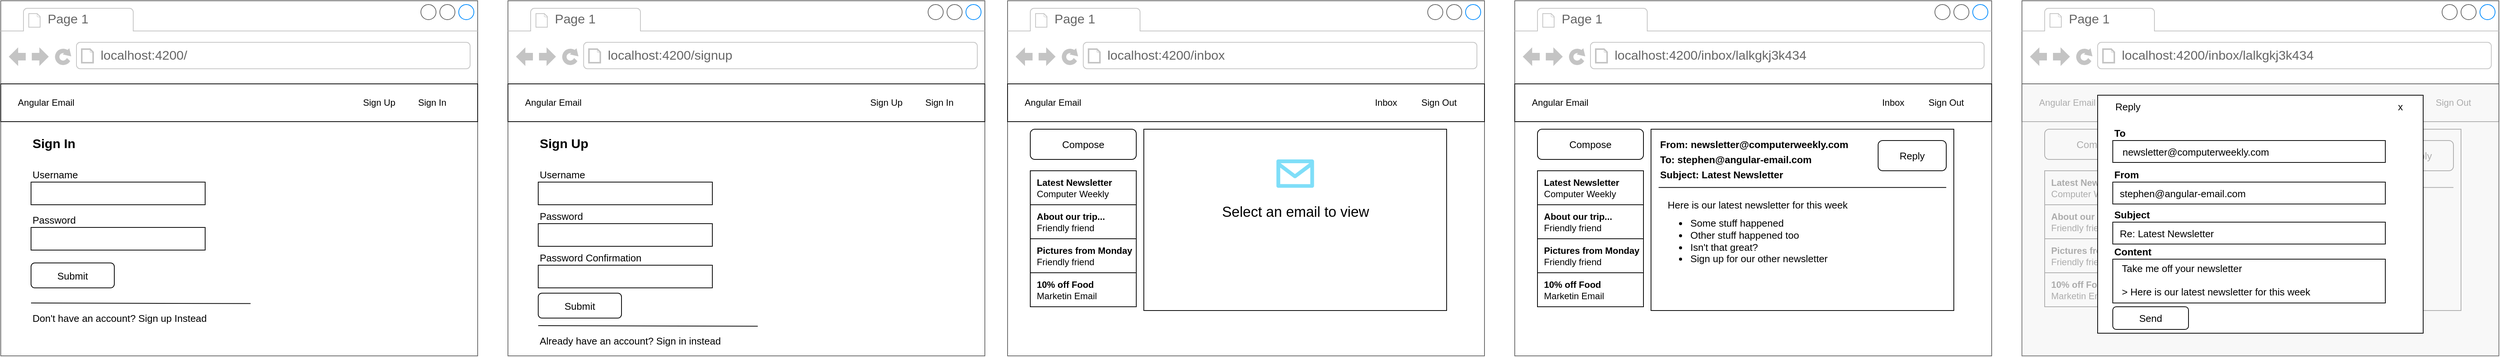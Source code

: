<mxfile version="12.5.5" type="github" pages="35">
  <diagram id="1-tBwHP-1E4B09z1GZpH" name="01 - mockup">
    <mxGraphModel dx="996" dy="478" grid="1" gridSize="10" guides="1" tooltips="1" connect="1" arrows="1" fold="1" page="1" pageScale="1" pageWidth="1920" pageHeight="1200" math="0" shadow="0">
      <root>
        <mxCell id="0"/>
        <mxCell id="1" parent="0"/>
        <mxCell id="cDVxxowh9d5He5ktdna4-1" value="" style="strokeWidth=1;shadow=0;dashed=0;align=center;html=1;shape=mxgraph.mockup.containers.browserWindow;rSize=0;strokeColor=#666666;strokeColor2=#008cff;strokeColor3=#c4c4c4;mainText=,;recursiveResize=0;" parent="1" vertex="1">
          <mxGeometry x="140" y="160" width="630" height="470" as="geometry"/>
        </mxCell>
        <mxCell id="cDVxxowh9d5He5ktdna4-2" value="Page 1" style="strokeWidth=1;shadow=0;dashed=0;align=center;html=1;shape=mxgraph.mockup.containers.anchor;fontSize=17;fontColor=#666666;align=left;" parent="cDVxxowh9d5He5ktdna4-1" vertex="1">
          <mxGeometry x="60" y="12" width="110" height="26" as="geometry"/>
        </mxCell>
        <mxCell id="cDVxxowh9d5He5ktdna4-3" value="localhost:4200/" style="strokeWidth=1;shadow=0;dashed=0;align=center;html=1;shape=mxgraph.mockup.containers.anchor;rSize=0;fontSize=17;fontColor=#666666;align=left;" parent="cDVxxowh9d5He5ktdna4-1" vertex="1">
          <mxGeometry x="130" y="60" width="250" height="26" as="geometry"/>
        </mxCell>
        <mxCell id="cDVxxowh9d5He5ktdna4-5" value="" style="rounded=0;whiteSpace=wrap;html=1;" parent="cDVxxowh9d5He5ktdna4-1" vertex="1">
          <mxGeometry y="110" width="630" height="50" as="geometry"/>
        </mxCell>
        <mxCell id="cDVxxowh9d5He5ktdna4-6" value="Angular Email" style="text;html=1;strokeColor=none;fillColor=none;align=center;verticalAlign=middle;whiteSpace=wrap;rounded=0;" parent="cDVxxowh9d5He5ktdna4-1" vertex="1">
          <mxGeometry x="20" y="125" width="80" height="20" as="geometry"/>
        </mxCell>
        <mxCell id="cDVxxowh9d5He5ktdna4-7" value="Sign In" style="text;html=1;strokeColor=none;fillColor=none;align=center;verticalAlign=middle;whiteSpace=wrap;rounded=0;" parent="cDVxxowh9d5He5ktdna4-1" vertex="1">
          <mxGeometry x="530" y="125" width="80" height="20" as="geometry"/>
        </mxCell>
        <mxCell id="cDVxxowh9d5He5ktdna4-8" value="Sign Up" style="text;html=1;strokeColor=none;fillColor=none;align=center;verticalAlign=middle;whiteSpace=wrap;rounded=0;" parent="cDVxxowh9d5He5ktdna4-1" vertex="1">
          <mxGeometry x="460" y="125" width="80" height="20" as="geometry"/>
        </mxCell>
        <mxCell id="cDVxxowh9d5He5ktdna4-9" value="Sign In" style="text;html=1;strokeColor=none;fillColor=none;align=left;verticalAlign=middle;whiteSpace=wrap;rounded=0;fontStyle=1;fontSize=17;" parent="cDVxxowh9d5He5ktdna4-1" vertex="1">
          <mxGeometry x="40" y="180" width="100" height="20" as="geometry"/>
        </mxCell>
        <mxCell id="cDVxxowh9d5He5ktdna4-10" value="Username" style="text;html=1;strokeColor=none;fillColor=none;align=left;verticalAlign=middle;whiteSpace=wrap;rounded=0;fontSize=13;" parent="cDVxxowh9d5He5ktdna4-1" vertex="1">
          <mxGeometry x="40" y="220" width="40" height="20" as="geometry"/>
        </mxCell>
        <mxCell id="cDVxxowh9d5He5ktdna4-11" value="" style="rounded=0;whiteSpace=wrap;html=1;fontSize=13;align=left;" parent="cDVxxowh9d5He5ktdna4-1" vertex="1">
          <mxGeometry x="40" y="240" width="230" height="30" as="geometry"/>
        </mxCell>
        <mxCell id="cDVxxowh9d5He5ktdna4-12" value="Password" style="text;html=1;strokeColor=none;fillColor=none;align=left;verticalAlign=middle;whiteSpace=wrap;rounded=0;fontSize=13;" parent="cDVxxowh9d5He5ktdna4-1" vertex="1">
          <mxGeometry x="40" y="280" width="40" height="20" as="geometry"/>
        </mxCell>
        <mxCell id="cDVxxowh9d5He5ktdna4-13" value="" style="rounded=0;whiteSpace=wrap;html=1;fontSize=13;align=left;" parent="cDVxxowh9d5He5ktdna4-1" vertex="1">
          <mxGeometry x="40" y="300" width="230" height="30" as="geometry"/>
        </mxCell>
        <mxCell id="cDVxxowh9d5He5ktdna4-15" value="Submit" style="rounded=1;whiteSpace=wrap;html=1;fontSize=13;align=center;" parent="cDVxxowh9d5He5ktdna4-1" vertex="1">
          <mxGeometry x="40" y="347" width="110" height="33" as="geometry"/>
        </mxCell>
        <mxCell id="cDVxxowh9d5He5ktdna4-16" value="" style="endArrow=none;html=1;fontSize=13;" parent="cDVxxowh9d5He5ktdna4-1" edge="1">
          <mxGeometry width="50" height="50" relative="1" as="geometry">
            <mxPoint x="40" y="400" as="sourcePoint"/>
            <mxPoint x="330" y="400.8" as="targetPoint"/>
          </mxGeometry>
        </mxCell>
        <mxCell id="cDVxxowh9d5He5ktdna4-17" value="Don&#39;t have an account? Sign up Instead" style="text;html=1;strokeColor=none;fillColor=none;align=left;verticalAlign=middle;whiteSpace=wrap;rounded=0;fontSize=13;" parent="cDVxxowh9d5He5ktdna4-1" vertex="1">
          <mxGeometry x="40" y="410" width="270" height="20" as="geometry"/>
        </mxCell>
        <mxCell id="cDVxxowh9d5He5ktdna4-18" value="" style="strokeWidth=1;shadow=0;dashed=0;align=center;html=1;shape=mxgraph.mockup.containers.browserWindow;rSize=0;strokeColor=#666666;strokeColor2=#008cff;strokeColor3=#c4c4c4;mainText=,;recursiveResize=0;" parent="1" vertex="1">
          <mxGeometry x="810" y="160" width="630" height="470" as="geometry"/>
        </mxCell>
        <mxCell id="cDVxxowh9d5He5ktdna4-19" value="Page 1" style="strokeWidth=1;shadow=0;dashed=0;align=center;html=1;shape=mxgraph.mockup.containers.anchor;fontSize=17;fontColor=#666666;align=left;" parent="cDVxxowh9d5He5ktdna4-18" vertex="1">
          <mxGeometry x="60" y="12" width="110" height="26" as="geometry"/>
        </mxCell>
        <mxCell id="cDVxxowh9d5He5ktdna4-20" value="localhost:4200/signup" style="strokeWidth=1;shadow=0;dashed=0;align=center;html=1;shape=mxgraph.mockup.containers.anchor;rSize=0;fontSize=17;fontColor=#666666;align=left;" parent="cDVxxowh9d5He5ktdna4-18" vertex="1">
          <mxGeometry x="130" y="60" width="250" height="26" as="geometry"/>
        </mxCell>
        <mxCell id="cDVxxowh9d5He5ktdna4-21" value="" style="rounded=0;whiteSpace=wrap;html=1;" parent="cDVxxowh9d5He5ktdna4-18" vertex="1">
          <mxGeometry y="110" width="630" height="50" as="geometry"/>
        </mxCell>
        <mxCell id="cDVxxowh9d5He5ktdna4-22" value="Angular Email" style="text;html=1;strokeColor=none;fillColor=none;align=center;verticalAlign=middle;whiteSpace=wrap;rounded=0;" parent="cDVxxowh9d5He5ktdna4-18" vertex="1">
          <mxGeometry x="20" y="125" width="80" height="20" as="geometry"/>
        </mxCell>
        <mxCell id="cDVxxowh9d5He5ktdna4-23" value="Sign In" style="text;html=1;strokeColor=none;fillColor=none;align=center;verticalAlign=middle;whiteSpace=wrap;rounded=0;" parent="cDVxxowh9d5He5ktdna4-18" vertex="1">
          <mxGeometry x="530" y="125" width="80" height="20" as="geometry"/>
        </mxCell>
        <mxCell id="cDVxxowh9d5He5ktdna4-24" value="Sign Up" style="text;html=1;strokeColor=none;fillColor=none;align=center;verticalAlign=middle;whiteSpace=wrap;rounded=0;" parent="cDVxxowh9d5He5ktdna4-18" vertex="1">
          <mxGeometry x="460" y="125" width="80" height="20" as="geometry"/>
        </mxCell>
        <mxCell id="cDVxxowh9d5He5ktdna4-25" value="Sign Up" style="text;html=1;strokeColor=none;fillColor=none;align=left;verticalAlign=middle;whiteSpace=wrap;rounded=0;fontStyle=1;fontSize=17;" parent="cDVxxowh9d5He5ktdna4-18" vertex="1">
          <mxGeometry x="40" y="180" width="100" height="20" as="geometry"/>
        </mxCell>
        <mxCell id="cDVxxowh9d5He5ktdna4-26" value="Username" style="text;html=1;strokeColor=none;fillColor=none;align=left;verticalAlign=middle;whiteSpace=wrap;rounded=0;fontSize=13;" parent="cDVxxowh9d5He5ktdna4-18" vertex="1">
          <mxGeometry x="40" y="220" width="40" height="20" as="geometry"/>
        </mxCell>
        <mxCell id="cDVxxowh9d5He5ktdna4-27" value="" style="rounded=0;whiteSpace=wrap;html=1;fontSize=13;align=left;" parent="cDVxxowh9d5He5ktdna4-18" vertex="1">
          <mxGeometry x="40" y="240" width="230" height="30" as="geometry"/>
        </mxCell>
        <mxCell id="cDVxxowh9d5He5ktdna4-28" value="Password" style="text;html=1;strokeColor=none;fillColor=none;align=left;verticalAlign=middle;whiteSpace=wrap;rounded=0;fontSize=13;" parent="cDVxxowh9d5He5ktdna4-18" vertex="1">
          <mxGeometry x="40" y="275" width="40" height="20" as="geometry"/>
        </mxCell>
        <mxCell id="cDVxxowh9d5He5ktdna4-29" value="" style="rounded=0;whiteSpace=wrap;html=1;fontSize=13;align=left;" parent="cDVxxowh9d5He5ktdna4-18" vertex="1">
          <mxGeometry x="40" y="295" width="230" height="30" as="geometry"/>
        </mxCell>
        <mxCell id="cDVxxowh9d5He5ktdna4-30" value="Submit" style="rounded=1;whiteSpace=wrap;html=1;fontSize=13;align=center;" parent="cDVxxowh9d5He5ktdna4-18" vertex="1">
          <mxGeometry x="40" y="387" width="110" height="33" as="geometry"/>
        </mxCell>
        <mxCell id="cDVxxowh9d5He5ktdna4-31" value="" style="endArrow=none;html=1;fontSize=13;" parent="cDVxxowh9d5He5ktdna4-18" edge="1">
          <mxGeometry width="50" height="50" relative="1" as="geometry">
            <mxPoint x="40" y="430" as="sourcePoint"/>
            <mxPoint x="330" y="430.8" as="targetPoint"/>
          </mxGeometry>
        </mxCell>
        <mxCell id="cDVxxowh9d5He5ktdna4-32" value="Already have an account? Sign in instead" style="text;html=1;strokeColor=none;fillColor=none;align=left;verticalAlign=middle;whiteSpace=wrap;rounded=0;fontSize=13;" parent="cDVxxowh9d5He5ktdna4-18" vertex="1">
          <mxGeometry x="40" y="440" width="270" height="20" as="geometry"/>
        </mxCell>
        <mxCell id="cDVxxowh9d5He5ktdna4-33" value="Password Confirmation" style="text;html=1;strokeColor=none;fillColor=none;align=left;verticalAlign=middle;whiteSpace=wrap;rounded=0;fontSize=13;" parent="cDVxxowh9d5He5ktdna4-18" vertex="1">
          <mxGeometry x="40" y="330" width="160" height="20" as="geometry"/>
        </mxCell>
        <mxCell id="cDVxxowh9d5He5ktdna4-34" value="" style="rounded=0;whiteSpace=wrap;html=1;fontSize=13;align=left;" parent="cDVxxowh9d5He5ktdna4-18" vertex="1">
          <mxGeometry x="40" y="350" width="230" height="30" as="geometry"/>
        </mxCell>
        <mxCell id="cDVxxowh9d5He5ktdna4-35" value="" style="strokeWidth=1;shadow=0;dashed=0;align=center;html=1;shape=mxgraph.mockup.containers.browserWindow;rSize=0;strokeColor=#666666;strokeColor2=#008cff;strokeColor3=#c4c4c4;mainText=,;recursiveResize=0;" parent="1" vertex="1">
          <mxGeometry x="1470" y="160" width="630" height="470" as="geometry"/>
        </mxCell>
        <mxCell id="cDVxxowh9d5He5ktdna4-36" value="Page 1" style="strokeWidth=1;shadow=0;dashed=0;align=center;html=1;shape=mxgraph.mockup.containers.anchor;fontSize=17;fontColor=#666666;align=left;" parent="cDVxxowh9d5He5ktdna4-35" vertex="1">
          <mxGeometry x="60" y="12" width="110" height="26" as="geometry"/>
        </mxCell>
        <mxCell id="cDVxxowh9d5He5ktdna4-37" value="localhost:4200/inbox" style="strokeWidth=1;shadow=0;dashed=0;align=center;html=1;shape=mxgraph.mockup.containers.anchor;rSize=0;fontSize=17;fontColor=#666666;align=left;" parent="cDVxxowh9d5He5ktdna4-35" vertex="1">
          <mxGeometry x="130" y="60" width="250" height="26" as="geometry"/>
        </mxCell>
        <mxCell id="cDVxxowh9d5He5ktdna4-38" value="" style="rounded=0;whiteSpace=wrap;html=1;" parent="cDVxxowh9d5He5ktdna4-35" vertex="1">
          <mxGeometry y="110" width="630" height="50" as="geometry"/>
        </mxCell>
        <mxCell id="cDVxxowh9d5He5ktdna4-39" value="Angular Email" style="text;html=1;strokeColor=none;fillColor=none;align=center;verticalAlign=middle;whiteSpace=wrap;rounded=0;" parent="cDVxxowh9d5He5ktdna4-35" vertex="1">
          <mxGeometry x="20" y="125" width="80" height="20" as="geometry"/>
        </mxCell>
        <mxCell id="cDVxxowh9d5He5ktdna4-40" value="Sign Out" style="text;html=1;strokeColor=none;fillColor=none;align=center;verticalAlign=middle;whiteSpace=wrap;rounded=0;" parent="cDVxxowh9d5He5ktdna4-35" vertex="1">
          <mxGeometry x="530" y="125" width="80" height="20" as="geometry"/>
        </mxCell>
        <mxCell id="cDVxxowh9d5He5ktdna4-41" value="Inbox" style="text;html=1;strokeColor=none;fillColor=none;align=center;verticalAlign=middle;whiteSpace=wrap;rounded=0;" parent="cDVxxowh9d5He5ktdna4-35" vertex="1">
          <mxGeometry x="460" y="125" width="80" height="20" as="geometry"/>
        </mxCell>
        <mxCell id="cDVxxowh9d5He5ktdna4-53" value="Compose" style="rounded=1;whiteSpace=wrap;html=1;fontSize=13;align=center;" parent="cDVxxowh9d5He5ktdna4-35" vertex="1">
          <mxGeometry x="30" y="170" width="140" height="40" as="geometry"/>
        </mxCell>
        <mxCell id="cDVxxowh9d5He5ktdna4-54" value="&amp;nbsp; &lt;b style=&quot;font-size: 12px;&quot;&gt;Latest Newsletter&lt;/b&gt;&lt;br style=&quot;font-size: 12px;&quot;&gt;&amp;nbsp; Computer Weekly" style="rounded=0;whiteSpace=wrap;html=1;fontSize=12;align=left;" parent="cDVxxowh9d5He5ktdna4-35" vertex="1">
          <mxGeometry x="30" y="225" width="140" height="45" as="geometry"/>
        </mxCell>
        <mxCell id="cDVxxowh9d5He5ktdna4-55" value="&amp;nbsp; &lt;b style=&quot;font-size: 12px&quot;&gt;About our trip...&lt;/b&gt;&lt;br style=&quot;font-size: 12px&quot;&gt;&amp;nbsp; Friendly friend" style="rounded=0;whiteSpace=wrap;html=1;fontSize=12;align=left;" parent="cDVxxowh9d5He5ktdna4-35" vertex="1">
          <mxGeometry x="30" y="270" width="140" height="45" as="geometry"/>
        </mxCell>
        <mxCell id="cDVxxowh9d5He5ktdna4-56" value="&amp;nbsp; &lt;b style=&quot;font-size: 12px&quot;&gt;Pictures from Monday&lt;/b&gt;&lt;br style=&quot;font-size: 12px&quot;&gt;&amp;nbsp; Friendly friend" style="rounded=0;whiteSpace=wrap;html=1;fontSize=12;align=left;" parent="cDVxxowh9d5He5ktdna4-35" vertex="1">
          <mxGeometry x="30" y="315" width="140" height="45" as="geometry"/>
        </mxCell>
        <mxCell id="cDVxxowh9d5He5ktdna4-57" value="&amp;nbsp; &lt;b&gt;10% off Food&lt;/b&gt;&lt;br style=&quot;font-size: 12px&quot;&gt;&amp;nbsp; Marketin Email" style="rounded=0;whiteSpace=wrap;html=1;fontSize=12;align=left;" parent="cDVxxowh9d5He5ktdna4-35" vertex="1">
          <mxGeometry x="30" y="360" width="140" height="45" as="geometry"/>
        </mxCell>
        <mxCell id="cDVxxowh9d5He5ktdna4-58" value="" style="rounded=0;whiteSpace=wrap;html=1;fontSize=12;align=center;" parent="cDVxxowh9d5He5ktdna4-35" vertex="1">
          <mxGeometry x="180" y="170" width="400" height="240" as="geometry"/>
        </mxCell>
        <mxCell id="cDVxxowh9d5He5ktdna4-59" value="" style="verticalLabelPosition=bottom;html=1;verticalAlign=top;align=center;strokeColor=none;fillColor=#00BEF2;shape=mxgraph.azure.message;pointerEvents=1;fontSize=12;" parent="cDVxxowh9d5He5ktdna4-35" vertex="1">
          <mxGeometry x="355" y="210" width="50" height="37.5" as="geometry"/>
        </mxCell>
        <mxCell id="cDVxxowh9d5He5ktdna4-60" value="Select an email to view" style="text;html=1;strokeColor=none;fillColor=none;align=center;verticalAlign=middle;whiteSpace=wrap;rounded=0;fontSize=19;" parent="cDVxxowh9d5He5ktdna4-35" vertex="1">
          <mxGeometry x="267.5" y="270" width="225" height="20" as="geometry"/>
        </mxCell>
        <mxCell id="cDVxxowh9d5He5ktdna4-61" value="" style="strokeWidth=1;shadow=0;dashed=0;align=center;html=1;shape=mxgraph.mockup.containers.browserWindow;rSize=0;strokeColor=#666666;strokeColor2=#008cff;strokeColor3=#c4c4c4;mainText=,;recursiveResize=0;" parent="1" vertex="1">
          <mxGeometry x="2140" y="160" width="630" height="470" as="geometry"/>
        </mxCell>
        <mxCell id="cDVxxowh9d5He5ktdna4-62" value="Page 1" style="strokeWidth=1;shadow=0;dashed=0;align=center;html=1;shape=mxgraph.mockup.containers.anchor;fontSize=17;fontColor=#666666;align=left;" parent="cDVxxowh9d5He5ktdna4-61" vertex="1">
          <mxGeometry x="60" y="12" width="110" height="26" as="geometry"/>
        </mxCell>
        <mxCell id="cDVxxowh9d5He5ktdna4-63" value="localhost:4200/inbox/lalkgkj3k434" style="strokeWidth=1;shadow=0;dashed=0;align=center;html=1;shape=mxgraph.mockup.containers.anchor;rSize=0;fontSize=17;fontColor=#666666;align=left;" parent="cDVxxowh9d5He5ktdna4-61" vertex="1">
          <mxGeometry x="130" y="60" width="250" height="26" as="geometry"/>
        </mxCell>
        <mxCell id="cDVxxowh9d5He5ktdna4-64" value="" style="rounded=0;whiteSpace=wrap;html=1;" parent="cDVxxowh9d5He5ktdna4-61" vertex="1">
          <mxGeometry y="110" width="630" height="50" as="geometry"/>
        </mxCell>
        <mxCell id="cDVxxowh9d5He5ktdna4-65" value="Angular Email" style="text;html=1;strokeColor=none;fillColor=none;align=center;verticalAlign=middle;whiteSpace=wrap;rounded=0;" parent="cDVxxowh9d5He5ktdna4-61" vertex="1">
          <mxGeometry x="20" y="125" width="80" height="20" as="geometry"/>
        </mxCell>
        <mxCell id="cDVxxowh9d5He5ktdna4-66" value="Sign Out" style="text;html=1;strokeColor=none;fillColor=none;align=center;verticalAlign=middle;whiteSpace=wrap;rounded=0;" parent="cDVxxowh9d5He5ktdna4-61" vertex="1">
          <mxGeometry x="530" y="125" width="80" height="20" as="geometry"/>
        </mxCell>
        <mxCell id="cDVxxowh9d5He5ktdna4-67" value="Inbox" style="text;html=1;strokeColor=none;fillColor=none;align=center;verticalAlign=middle;whiteSpace=wrap;rounded=0;" parent="cDVxxowh9d5He5ktdna4-61" vertex="1">
          <mxGeometry x="460" y="125" width="80" height="20" as="geometry"/>
        </mxCell>
        <mxCell id="cDVxxowh9d5He5ktdna4-68" value="Compose" style="rounded=1;whiteSpace=wrap;html=1;fontSize=13;align=center;" parent="cDVxxowh9d5He5ktdna4-61" vertex="1">
          <mxGeometry x="30" y="170" width="140" height="40" as="geometry"/>
        </mxCell>
        <mxCell id="cDVxxowh9d5He5ktdna4-69" value="&amp;nbsp; &lt;b style=&quot;font-size: 12px;&quot;&gt;Latest Newsletter&lt;/b&gt;&lt;br style=&quot;font-size: 12px;&quot;&gt;&amp;nbsp; Computer Weekly" style="rounded=0;whiteSpace=wrap;html=1;fontSize=12;align=left;" parent="cDVxxowh9d5He5ktdna4-61" vertex="1">
          <mxGeometry x="30" y="225" width="140" height="45" as="geometry"/>
        </mxCell>
        <mxCell id="cDVxxowh9d5He5ktdna4-70" value="&amp;nbsp; &lt;b style=&quot;font-size: 12px&quot;&gt;About our trip...&lt;/b&gt;&lt;br style=&quot;font-size: 12px&quot;&gt;&amp;nbsp; Friendly friend" style="rounded=0;whiteSpace=wrap;html=1;fontSize=12;align=left;" parent="cDVxxowh9d5He5ktdna4-61" vertex="1">
          <mxGeometry x="30" y="270" width="140" height="45" as="geometry"/>
        </mxCell>
        <mxCell id="cDVxxowh9d5He5ktdna4-71" value="&amp;nbsp; &lt;b style=&quot;font-size: 12px&quot;&gt;Pictures from Monday&lt;/b&gt;&lt;br style=&quot;font-size: 12px&quot;&gt;&amp;nbsp; Friendly friend" style="rounded=0;whiteSpace=wrap;html=1;fontSize=12;align=left;" parent="cDVxxowh9d5He5ktdna4-61" vertex="1">
          <mxGeometry x="30" y="315" width="140" height="45" as="geometry"/>
        </mxCell>
        <mxCell id="cDVxxowh9d5He5ktdna4-72" value="&amp;nbsp; &lt;b&gt;10% off Food&lt;/b&gt;&lt;br style=&quot;font-size: 12px&quot;&gt;&amp;nbsp; Marketin Email" style="rounded=0;whiteSpace=wrap;html=1;fontSize=12;align=left;" parent="cDVxxowh9d5He5ktdna4-61" vertex="1">
          <mxGeometry x="30" y="360" width="140" height="45" as="geometry"/>
        </mxCell>
        <mxCell id="cDVxxowh9d5He5ktdna4-73" value="" style="rounded=0;whiteSpace=wrap;html=1;fontSize=12;align=center;" parent="cDVxxowh9d5He5ktdna4-61" vertex="1">
          <mxGeometry x="180" y="170" width="400" height="240" as="geometry"/>
        </mxCell>
        <mxCell id="cDVxxowh9d5He5ktdna4-76" value="&lt;b style=&quot;font-size: 13px;&quot;&gt;From: newsletter@computerweekly.com&lt;/b&gt;" style="text;html=1;strokeColor=none;fillColor=none;align=left;verticalAlign=middle;whiteSpace=wrap;rounded=0;fontSize=13;" parent="cDVxxowh9d5He5ktdna4-61" vertex="1">
          <mxGeometry x="190" y="180" width="370" height="20" as="geometry"/>
        </mxCell>
        <mxCell id="cDVxxowh9d5He5ktdna4-77" value="&lt;b style=&quot;font-size: 13px&quot;&gt;To: stephen@angular-email.com&lt;/b&gt;" style="text;html=1;strokeColor=none;fillColor=none;align=left;verticalAlign=middle;whiteSpace=wrap;rounded=0;fontSize=13;" parent="cDVxxowh9d5He5ktdna4-61" vertex="1">
          <mxGeometry x="190" y="200" width="370" height="20" as="geometry"/>
        </mxCell>
        <mxCell id="cDVxxowh9d5He5ktdna4-78" value="&lt;b style=&quot;font-size: 13px&quot;&gt;Subject: Latest Newsletter&lt;/b&gt;" style="text;html=1;strokeColor=none;fillColor=none;align=left;verticalAlign=middle;whiteSpace=wrap;rounded=0;fontSize=13;" parent="cDVxxowh9d5He5ktdna4-61" vertex="1">
          <mxGeometry x="190" y="220" width="370" height="20" as="geometry"/>
        </mxCell>
        <mxCell id="cDVxxowh9d5He5ktdna4-79" value="Reply" style="rounded=1;whiteSpace=wrap;html=1;fontSize=13;align=center;" parent="cDVxxowh9d5He5ktdna4-61" vertex="1">
          <mxGeometry x="480" y="185" width="90" height="40" as="geometry"/>
        </mxCell>
        <mxCell id="cDVxxowh9d5He5ktdna4-80" value="" style="endArrow=none;html=1;fontSize=13;" parent="cDVxxowh9d5He5ktdna4-61" edge="1">
          <mxGeometry width="50" height="50" relative="1" as="geometry">
            <mxPoint x="190" y="247.1" as="sourcePoint"/>
            <mxPoint x="570" y="247.1" as="targetPoint"/>
          </mxGeometry>
        </mxCell>
        <mxCell id="cDVxxowh9d5He5ktdna4-81" value="Here is our latest newsletter for this week" style="text;html=1;strokeColor=none;fillColor=none;align=left;verticalAlign=middle;whiteSpace=wrap;rounded=0;fontSize=13;" parent="cDVxxowh9d5He5ktdna4-61" vertex="1">
          <mxGeometry x="200" y="260" width="270" height="20" as="geometry"/>
        </mxCell>
        <mxCell id="cDVxxowh9d5He5ktdna4-82" value="&lt;ul&gt;&lt;li&gt;Some stuff happened&lt;/li&gt;&lt;li&gt;Other stuff happened too&lt;/li&gt;&lt;li&gt;Isn&#39;t that great?&lt;/li&gt;&lt;li&gt;Sign up for our other newsletter&lt;/li&gt;&lt;/ul&gt;" style="text;html=1;strokeColor=none;fillColor=none;align=left;verticalAlign=middle;whiteSpace=wrap;rounded=0;fontSize=13;" parent="cDVxxowh9d5He5ktdna4-61" vertex="1">
          <mxGeometry x="190" y="270" width="280" height="95" as="geometry"/>
        </mxCell>
        <mxCell id="cDVxxowh9d5He5ktdna4-83" value="" style="strokeWidth=1;shadow=0;dashed=0;align=center;html=1;shape=mxgraph.mockup.containers.browserWindow;rSize=0;strokeColor=#666666;strokeColor2=#008cff;strokeColor3=#c4c4c4;mainText=,;recursiveResize=0;" parent="1" vertex="1">
          <mxGeometry x="2810" y="160" width="630" height="470" as="geometry"/>
        </mxCell>
        <mxCell id="cDVxxowh9d5He5ktdna4-84" value="Page 1" style="strokeWidth=1;shadow=0;dashed=0;align=center;html=1;shape=mxgraph.mockup.containers.anchor;fontSize=17;fontColor=#666666;align=left;" parent="cDVxxowh9d5He5ktdna4-83" vertex="1">
          <mxGeometry x="60" y="12" width="110" height="26" as="geometry"/>
        </mxCell>
        <mxCell id="cDVxxowh9d5He5ktdna4-85" value="localhost:4200/inbox/lalkgkj3k434" style="strokeWidth=1;shadow=0;dashed=0;align=center;html=1;shape=mxgraph.mockup.containers.anchor;rSize=0;fontSize=17;fontColor=#666666;align=left;" parent="cDVxxowh9d5He5ktdna4-83" vertex="1">
          <mxGeometry x="130" y="60" width="250" height="26" as="geometry"/>
        </mxCell>
        <mxCell id="cDVxxowh9d5He5ktdna4-86" value="" style="rounded=0;whiteSpace=wrap;html=1;" parent="cDVxxowh9d5He5ktdna4-83" vertex="1">
          <mxGeometry y="110" width="630" height="50" as="geometry"/>
        </mxCell>
        <mxCell id="cDVxxowh9d5He5ktdna4-87" value="Angular Email" style="text;html=1;strokeColor=none;fillColor=none;align=center;verticalAlign=middle;whiteSpace=wrap;rounded=0;" parent="cDVxxowh9d5He5ktdna4-83" vertex="1">
          <mxGeometry x="20" y="125" width="80" height="20" as="geometry"/>
        </mxCell>
        <mxCell id="cDVxxowh9d5He5ktdna4-88" value="Sign Out" style="text;html=1;strokeColor=none;fillColor=none;align=center;verticalAlign=middle;whiteSpace=wrap;rounded=0;" parent="cDVxxowh9d5He5ktdna4-83" vertex="1">
          <mxGeometry x="530" y="125" width="80" height="20" as="geometry"/>
        </mxCell>
        <mxCell id="cDVxxowh9d5He5ktdna4-89" value="Inbox" style="text;html=1;strokeColor=none;fillColor=none;align=center;verticalAlign=middle;whiteSpace=wrap;rounded=0;" parent="cDVxxowh9d5He5ktdna4-83" vertex="1">
          <mxGeometry x="460" y="125" width="80" height="20" as="geometry"/>
        </mxCell>
        <mxCell id="cDVxxowh9d5He5ktdna4-90" value="Compose" style="rounded=1;whiteSpace=wrap;html=1;fontSize=13;align=center;" parent="cDVxxowh9d5He5ktdna4-83" vertex="1">
          <mxGeometry x="30" y="170" width="140" height="40" as="geometry"/>
        </mxCell>
        <mxCell id="cDVxxowh9d5He5ktdna4-91" value="&amp;nbsp; &lt;b style=&quot;font-size: 12px;&quot;&gt;Latest Newsletter&lt;/b&gt;&lt;br style=&quot;font-size: 12px;&quot;&gt;&amp;nbsp; Computer Weekly" style="rounded=0;whiteSpace=wrap;html=1;fontSize=12;align=left;" parent="cDVxxowh9d5He5ktdna4-83" vertex="1">
          <mxGeometry x="30" y="225" width="140" height="45" as="geometry"/>
        </mxCell>
        <mxCell id="cDVxxowh9d5He5ktdna4-92" value="&amp;nbsp; &lt;b style=&quot;font-size: 12px&quot;&gt;About our trip...&lt;/b&gt;&lt;br style=&quot;font-size: 12px&quot;&gt;&amp;nbsp; Friendly friend" style="rounded=0;whiteSpace=wrap;html=1;fontSize=12;align=left;" parent="cDVxxowh9d5He5ktdna4-83" vertex="1">
          <mxGeometry x="30" y="270" width="140" height="45" as="geometry"/>
        </mxCell>
        <mxCell id="cDVxxowh9d5He5ktdna4-93" value="&amp;nbsp; &lt;b style=&quot;font-size: 12px&quot;&gt;Pictures from Monday&lt;/b&gt;&lt;br style=&quot;font-size: 12px&quot;&gt;&amp;nbsp; Friendly friend" style="rounded=0;whiteSpace=wrap;html=1;fontSize=12;align=left;" parent="cDVxxowh9d5He5ktdna4-83" vertex="1">
          <mxGeometry x="30" y="315" width="140" height="45" as="geometry"/>
        </mxCell>
        <mxCell id="cDVxxowh9d5He5ktdna4-94" value="&amp;nbsp; &lt;b&gt;10% off Food&lt;/b&gt;&lt;br style=&quot;font-size: 12px&quot;&gt;&amp;nbsp; Marketin Email" style="rounded=0;whiteSpace=wrap;html=1;fontSize=12;align=left;" parent="cDVxxowh9d5He5ktdna4-83" vertex="1">
          <mxGeometry x="30" y="360" width="140" height="45" as="geometry"/>
        </mxCell>
        <mxCell id="cDVxxowh9d5He5ktdna4-95" value="" style="rounded=0;whiteSpace=wrap;html=1;fontSize=12;align=center;" parent="cDVxxowh9d5He5ktdna4-83" vertex="1">
          <mxGeometry x="180" y="170" width="400" height="240" as="geometry"/>
        </mxCell>
        <mxCell id="cDVxxowh9d5He5ktdna4-96" value="&lt;b style=&quot;font-size: 13px;&quot;&gt;From: newsletter@computerweekly.com&lt;/b&gt;" style="text;html=1;strokeColor=none;fillColor=none;align=left;verticalAlign=middle;whiteSpace=wrap;rounded=0;fontSize=13;" parent="cDVxxowh9d5He5ktdna4-83" vertex="1">
          <mxGeometry x="190" y="180" width="370" height="20" as="geometry"/>
        </mxCell>
        <mxCell id="cDVxxowh9d5He5ktdna4-97" value="&lt;b style=&quot;font-size: 13px&quot;&gt;To: stephen@angular-email.com&lt;/b&gt;" style="text;html=1;strokeColor=none;fillColor=none;align=left;verticalAlign=middle;whiteSpace=wrap;rounded=0;fontSize=13;" parent="cDVxxowh9d5He5ktdna4-83" vertex="1">
          <mxGeometry x="190" y="200" width="370" height="20" as="geometry"/>
        </mxCell>
        <mxCell id="cDVxxowh9d5He5ktdna4-98" value="&lt;b style=&quot;font-size: 13px&quot;&gt;Subject: Latest Newsletter&lt;/b&gt;" style="text;html=1;strokeColor=none;fillColor=none;align=left;verticalAlign=middle;whiteSpace=wrap;rounded=0;fontSize=13;" parent="cDVxxowh9d5He5ktdna4-83" vertex="1">
          <mxGeometry x="190" y="220" width="370" height="20" as="geometry"/>
        </mxCell>
        <mxCell id="cDVxxowh9d5He5ktdna4-99" value="Reply" style="rounded=1;whiteSpace=wrap;html=1;fontSize=13;align=center;" parent="cDVxxowh9d5He5ktdna4-83" vertex="1">
          <mxGeometry x="480" y="185" width="90" height="40" as="geometry"/>
        </mxCell>
        <mxCell id="cDVxxowh9d5He5ktdna4-100" value="" style="endArrow=none;html=1;fontSize=13;" parent="cDVxxowh9d5He5ktdna4-83" edge="1">
          <mxGeometry width="50" height="50" relative="1" as="geometry">
            <mxPoint x="190" y="247.1" as="sourcePoint"/>
            <mxPoint x="570" y="247.1" as="targetPoint"/>
          </mxGeometry>
        </mxCell>
        <mxCell id="cDVxxowh9d5He5ktdna4-101" value="Here is our latest newsletter for this week" style="text;html=1;strokeColor=none;fillColor=none;align=left;verticalAlign=middle;whiteSpace=wrap;rounded=0;fontSize=13;" parent="cDVxxowh9d5He5ktdna4-83" vertex="1">
          <mxGeometry x="200" y="260" width="270" height="20" as="geometry"/>
        </mxCell>
        <mxCell id="cDVxxowh9d5He5ktdna4-102" value="&lt;ul&gt;&lt;li&gt;Some stuff happened&lt;/li&gt;&lt;li&gt;Other stuff happened too&lt;/li&gt;&lt;li&gt;Isn&#39;t that great?&lt;/li&gt;&lt;li&gt;Sign up for our other newsletter&lt;/li&gt;&lt;/ul&gt;" style="text;html=1;strokeColor=none;fillColor=none;align=left;verticalAlign=middle;whiteSpace=wrap;rounded=0;fontSize=13;" parent="cDVxxowh9d5He5ktdna4-83" vertex="1">
          <mxGeometry x="190" y="270" width="280" height="95" as="geometry"/>
        </mxCell>
        <mxCell id="cDVxxowh9d5He5ktdna4-103" value="" style="rounded=0;whiteSpace=wrap;html=1;fontSize=13;align=left;opacity=70;fillColor=#f5f5f5;strokeColor=#666666;fontColor=#333333;" parent="cDVxxowh9d5He5ktdna4-83" vertex="1">
          <mxGeometry y="110" width="630" height="360" as="geometry"/>
        </mxCell>
        <mxCell id="cDVxxowh9d5He5ktdna4-104" value="" style="rounded=0;whiteSpace=wrap;html=1;fontSize=13;align=left;" parent="cDVxxowh9d5He5ktdna4-83" vertex="1">
          <mxGeometry x="100" y="125" width="430" height="315" as="geometry"/>
        </mxCell>
        <mxCell id="cDVxxowh9d5He5ktdna4-105" value="x" style="text;html=1;strokeColor=none;fillColor=none;align=center;verticalAlign=middle;whiteSpace=wrap;rounded=0;fontSize=13;" parent="cDVxxowh9d5He5ktdna4-83" vertex="1">
          <mxGeometry x="480" y="130" width="40" height="20" as="geometry"/>
        </mxCell>
        <mxCell id="cDVxxowh9d5He5ktdna4-106" value="Reply" style="text;html=1;strokeColor=none;fillColor=none;align=center;verticalAlign=middle;whiteSpace=wrap;rounded=0;fontSize=13;" parent="cDVxxowh9d5He5ktdna4-83" vertex="1">
          <mxGeometry x="120" y="130" width="40" height="20" as="geometry"/>
        </mxCell>
        <mxCell id="cDVxxowh9d5He5ktdna4-108" value="&amp;nbsp; &amp;nbsp;newsletter@computerweekly.com" style="rounded=0;whiteSpace=wrap;html=1;fontSize=13;align=left;" parent="cDVxxowh9d5He5ktdna4-83" vertex="1">
          <mxGeometry x="120" y="185" width="360" height="29" as="geometry"/>
        </mxCell>
        <mxCell id="cDVxxowh9d5He5ktdna4-109" value="To" style="text;html=1;strokeColor=none;fillColor=none;align=left;verticalAlign=middle;whiteSpace=wrap;rounded=0;fontSize=13;fontStyle=1" parent="cDVxxowh9d5He5ktdna4-83" vertex="1">
          <mxGeometry x="120" y="165" width="90" height="20" as="geometry"/>
        </mxCell>
        <mxCell id="cDVxxowh9d5He5ktdna4-110" value="&amp;nbsp; stephen@angular-email.com" style="rounded=0;whiteSpace=wrap;html=1;fontSize=13;align=left;" parent="cDVxxowh9d5He5ktdna4-83" vertex="1">
          <mxGeometry x="120" y="240" width="360" height="29" as="geometry"/>
        </mxCell>
        <mxCell id="cDVxxowh9d5He5ktdna4-111" value="From" style="text;html=1;strokeColor=none;fillColor=none;align=left;verticalAlign=middle;whiteSpace=wrap;rounded=0;fontSize=13;fontStyle=1" parent="cDVxxowh9d5He5ktdna4-83" vertex="1">
          <mxGeometry x="120" y="220" width="90" height="20" as="geometry"/>
        </mxCell>
        <mxCell id="cDVxxowh9d5He5ktdna4-112" value="&amp;nbsp; Re: Latest Newsletter" style="rounded=0;whiteSpace=wrap;html=1;fontSize=13;align=left;" parent="cDVxxowh9d5He5ktdna4-83" vertex="1">
          <mxGeometry x="120" y="293" width="360" height="29" as="geometry"/>
        </mxCell>
        <mxCell id="cDVxxowh9d5He5ktdna4-113" value="Subject" style="text;html=1;strokeColor=none;fillColor=none;align=left;verticalAlign=middle;whiteSpace=wrap;rounded=0;fontSize=13;fontStyle=1" parent="cDVxxowh9d5He5ktdna4-83" vertex="1">
          <mxGeometry x="120" y="273" width="90" height="20" as="geometry"/>
        </mxCell>
        <mxCell id="cDVxxowh9d5He5ktdna4-114" value="" style="rounded=0;whiteSpace=wrap;html=1;fontSize=13;align=left;" parent="cDVxxowh9d5He5ktdna4-83" vertex="1">
          <mxGeometry x="120" y="342" width="360" height="58" as="geometry"/>
        </mxCell>
        <mxCell id="cDVxxowh9d5He5ktdna4-115" value="Content" style="text;html=1;strokeColor=none;fillColor=none;align=left;verticalAlign=middle;whiteSpace=wrap;rounded=0;fontSize=13;fontStyle=1" parent="cDVxxowh9d5He5ktdna4-83" vertex="1">
          <mxGeometry x="120" y="322" width="90" height="20" as="geometry"/>
        </mxCell>
        <mxCell id="cDVxxowh9d5He5ktdna4-116" value="Send" style="rounded=1;whiteSpace=wrap;html=1;fontSize=13;align=center;" parent="cDVxxowh9d5He5ktdna4-83" vertex="1">
          <mxGeometry x="120" y="405" width="100" height="30" as="geometry"/>
        </mxCell>
        <mxCell id="cDVxxowh9d5He5ktdna4-117" value="Take me off your newsletter&lt;br&gt;&lt;br&gt;&amp;gt; Here is our latest newsletter for this week" style="text;html=1;strokeColor=none;fillColor=none;align=left;verticalAlign=middle;whiteSpace=wrap;rounded=0;fontSize=13;" parent="cDVxxowh9d5He5ktdna4-83" vertex="1">
          <mxGeometry x="130" y="360" width="270" height="20" as="geometry"/>
        </mxCell>
      </root>
    </mxGraphModel>
  </diagram>
  <diagram id="QYfYwHLmDm1NrohZAgm5" name="02 - auth">
    <mxGraphModel dx="996" dy="478" grid="1" gridSize="10" guides="1" tooltips="1" connect="1" arrows="1" fold="1" page="1" pageScale="1" pageWidth="1920" pageHeight="1200" math="0" shadow="0">
      <root>
        <mxCell id="18wU43H_HuJlFxvsSqS_-0"/>
        <mxCell id="18wU43H_HuJlFxvsSqS_-1" parent="18wU43H_HuJlFxvsSqS_-0"/>
        <mxCell id="18wU43H_HuJlFxvsSqS_-5" value="" style="strokeWidth=1;shadow=0;dashed=0;align=center;html=1;shape=mxgraph.mockup.containers.browserWindow;rSize=0;strokeColor=#666666;strokeColor2=#008cff;strokeColor3=#c4c4c4;mainText=,;recursiveResize=0;fontSize=13;" vertex="1" parent="18wU43H_HuJlFxvsSqS_-1">
          <mxGeometry x="110" y="220" width="380" height="350" as="geometry"/>
        </mxCell>
        <mxCell id="18wU43H_HuJlFxvsSqS_-6" value="Page 1" style="strokeWidth=1;shadow=0;dashed=0;align=center;html=1;shape=mxgraph.mockup.containers.anchor;fontSize=17;fontColor=#666666;align=left;" vertex="1" parent="18wU43H_HuJlFxvsSqS_-5">
          <mxGeometry x="60" y="12" width="110" height="26" as="geometry"/>
        </mxCell>
        <mxCell id="18wU43H_HuJlFxvsSqS_-7" value="https://www.draw.io" style="strokeWidth=1;shadow=0;dashed=0;align=center;html=1;shape=mxgraph.mockup.containers.anchor;rSize=0;fontSize=17;fontColor=#666666;align=left;" vertex="1" parent="18wU43H_HuJlFxvsSqS_-5">
          <mxGeometry x="130" y="60" width="250" height="26" as="geometry"/>
        </mxCell>
        <mxCell id="18wU43H_HuJlFxvsSqS_-8" value="&lt;b&gt;Email API Server&lt;/b&gt;" style="rounded=0;whiteSpace=wrap;html=1;fontSize=25;align=center;fillColor=#dae8fc;strokeColor=#6c8ebf;" vertex="1" parent="18wU43H_HuJlFxvsSqS_-1">
          <mxGeometry x="771.25" y="251" width="180" height="288" as="geometry"/>
        </mxCell>
        <mxCell id="18wU43H_HuJlFxvsSqS_-10" value="This server has already been built (by me) and is ready for you to use right now" style="text;html=1;strokeColor=none;fillColor=none;align=center;verticalAlign=middle;whiteSpace=wrap;rounded=0;fontSize=14;" vertex="1" parent="18wU43H_HuJlFxvsSqS_-1">
          <mxGeometry x="770" y="560" width="182.5" height="20" as="geometry"/>
        </mxCell>
        <mxCell id="18wU43H_HuJlFxvsSqS_-11" value="" style="endArrow=classic;html=1;fontSize=14;" edge="1" parent="18wU43H_HuJlFxvsSqS_-1">
          <mxGeometry width="50" height="50" relative="1" as="geometry">
            <mxPoint x="490" y="320" as="sourcePoint"/>
            <mxPoint x="770" y="320" as="targetPoint"/>
          </mxGeometry>
        </mxCell>
        <mxCell id="18wU43H_HuJlFxvsSqS_-12" value="I want to sign up, here&#39;s an email, password, and password confirmation" style="rounded=0;whiteSpace=wrap;html=1;fontSize=12;align=center;" vertex="1" parent="18wU43H_HuJlFxvsSqS_-1">
          <mxGeometry x="540" y="270" width="190" height="50" as="geometry"/>
        </mxCell>
        <mxCell id="18wU43H_HuJlFxvsSqS_-13" value="" style="endArrow=classic;html=1;fontSize=14;" edge="1" parent="18wU43H_HuJlFxvsSqS_-1">
          <mxGeometry width="50" height="50" relative="1" as="geometry">
            <mxPoint x="771.25" y="340" as="sourcePoint"/>
            <mxPoint x="491.25" y="340" as="targetPoint"/>
          </mxGeometry>
        </mxCell>
        <mxCell id="18wU43H_HuJlFxvsSqS_-14" value="Sounds great, you are now signed in" style="rounded=0;whiteSpace=wrap;html=1;fontSize=12;align=center;" vertex="1" parent="18wU43H_HuJlFxvsSqS_-1">
          <mxGeometry x="540" y="340" width="190" height="40" as="geometry"/>
        </mxCell>
        <mxCell id="18wU43H_HuJlFxvsSqS_-15" value="" style="endArrow=classic;html=1;fontSize=14;" edge="1" parent="18wU43H_HuJlFxvsSqS_-1">
          <mxGeometry width="50" height="50" relative="1" as="geometry">
            <mxPoint x="490" y="460" as="sourcePoint"/>
            <mxPoint x="770" y="460" as="targetPoint"/>
          </mxGeometry>
        </mxCell>
        <mxCell id="18wU43H_HuJlFxvsSqS_-16" value="I want to sign out" style="rounded=0;whiteSpace=wrap;html=1;fontSize=12;align=center;" vertex="1" parent="18wU43H_HuJlFxvsSqS_-1">
          <mxGeometry x="540" y="430" width="190" height="30" as="geometry"/>
        </mxCell>
        <mxCell id="18wU43H_HuJlFxvsSqS_-19" value="" style="endArrow=classic;html=1;fontSize=14;" edge="1" parent="18wU43H_HuJlFxvsSqS_-1">
          <mxGeometry width="50" height="50" relative="1" as="geometry">
            <mxPoint x="771.25" y="480" as="sourcePoint"/>
            <mxPoint x="491.25" y="480" as="targetPoint"/>
          </mxGeometry>
        </mxCell>
        <mxCell id="18wU43H_HuJlFxvsSqS_-20" value="No problem, you are now signed out" style="rounded=0;whiteSpace=wrap;html=1;fontSize=12;align=center;" vertex="1" parent="18wU43H_HuJlFxvsSqS_-1">
          <mxGeometry x="540" y="480" width="190" height="40" as="geometry"/>
        </mxCell>
      </root>
    </mxGraphModel>
  </diagram>
  <diagram id="UHaVJQ2KOA4hHoBip45A" name="03 - docs">
    <mxGraphModel dx="747" dy="359" grid="1" gridSize="10" guides="1" tooltips="1" connect="1" arrows="1" fold="1" page="1" pageScale="1" pageWidth="1920" pageHeight="1200" math="0" shadow="0">
      <root>
        <mxCell id="H1VW9ioqCIovKjbQ-C3b-0"/>
        <mxCell id="H1VW9ioqCIovKjbQ-C3b-1" parent="H1VW9ioqCIovKjbQ-C3b-0"/>
        <mxCell id="H1VW9ioqCIovKjbQ-C3b-3" value="Root URL:&lt;br style=&quot;font-size: 14px;&quot;&gt;https://api.angular-email.com" style="rounded=0;whiteSpace=wrap;html=1;fontSize=14;align=center;fontStyle=1;fillColor=#e1d5e7;strokeColor=#9673a6;" vertex="1" parent="H1VW9ioqCIovKjbQ-C3b-1">
          <mxGeometry x="470" y="210" width="480" height="40" as="geometry"/>
        </mxCell>
        <mxCell id="H1VW9ioqCIovKjbQ-C3b-4" value="/auth/signup" style="rounded=0;whiteSpace=wrap;html=1;fontSize=14;align=center;" vertex="1" parent="H1VW9ioqCIovKjbQ-C3b-1">
          <mxGeometry x="400" y="280" width="140" height="60" as="geometry"/>
        </mxCell>
        <mxCell id="H1VW9ioqCIovKjbQ-C3b-5" value="Path" style="text;html=1;strokeColor=none;fillColor=none;align=center;verticalAlign=middle;whiteSpace=wrap;rounded=0;fontSize=14;fontStyle=1" vertex="1" parent="H1VW9ioqCIovKjbQ-C3b-1">
          <mxGeometry x="450" y="260" width="40" height="20" as="geometry"/>
        </mxCell>
        <mxCell id="H1VW9ioqCIovKjbQ-C3b-7" value="Method" style="text;html=1;strokeColor=none;fillColor=none;align=center;verticalAlign=middle;whiteSpace=wrap;rounded=0;fontSize=14;fontStyle=1" vertex="1" parent="H1VW9ioqCIovKjbQ-C3b-1">
          <mxGeometry x="560" y="260" width="40" height="20" as="geometry"/>
        </mxCell>
        <mxCell id="H1VW9ioqCIovKjbQ-C3b-13" value="POST" style="rounded=0;whiteSpace=wrap;html=1;fontSize=14;align=center;" vertex="1" parent="H1VW9ioqCIovKjbQ-C3b-1">
          <mxGeometry x="540" y="280" width="80" height="60" as="geometry"/>
        </mxCell>
        <mxCell id="H1VW9ioqCIovKjbQ-C3b-14" value="&amp;nbsp; { &lt;br&gt;&amp;nbsp; &amp;nbsp; &amp;nbsp; username: String, &lt;br&gt;&amp;nbsp; &amp;nbsp; &amp;nbsp; password: String, &lt;br&gt;&amp;nbsp; &amp;nbsp; &amp;nbsp; passwordConfirmation: String &lt;br&gt;&amp;nbsp; }" style="rounded=0;whiteSpace=wrap;html=1;fontSize=9;align=left;" vertex="1" parent="H1VW9ioqCIovKjbQ-C3b-1">
          <mxGeometry x="620" y="280" width="200" height="60" as="geometry"/>
        </mxCell>
        <mxCell id="H1VW9ioqCIovKjbQ-C3b-15" value="Body" style="text;html=1;strokeColor=none;fillColor=none;align=center;verticalAlign=middle;whiteSpace=wrap;rounded=0;fontSize=14;fontStyle=1" vertex="1" parent="H1VW9ioqCIovKjbQ-C3b-1">
          <mxGeometry x="700" y="260" width="40" height="20" as="geometry"/>
        </mxCell>
        <mxCell id="H1VW9ioqCIovKjbQ-C3b-16" value="Signs up for a new account with the provided username" style="rounded=0;whiteSpace=wrap;html=1;fontSize=13;align=center;" vertex="1" parent="H1VW9ioqCIovKjbQ-C3b-1">
          <mxGeometry x="820" y="280" width="200" height="60" as="geometry"/>
        </mxCell>
        <mxCell id="H1VW9ioqCIovKjbQ-C3b-17" value="Description" style="text;html=1;strokeColor=none;fillColor=none;align=center;verticalAlign=middle;whiteSpace=wrap;rounded=0;fontSize=14;fontStyle=1" vertex="1" parent="H1VW9ioqCIovKjbQ-C3b-1">
          <mxGeometry x="900" y="260" width="40" height="20" as="geometry"/>
        </mxCell>
        <mxCell id="H1VW9ioqCIovKjbQ-C3b-18" value="/auth/signin" style="rounded=0;whiteSpace=wrap;html=1;fontSize=14;align=center;" vertex="1" parent="H1VW9ioqCIovKjbQ-C3b-1">
          <mxGeometry x="400" y="340" width="140" height="60" as="geometry"/>
        </mxCell>
        <mxCell id="H1VW9ioqCIovKjbQ-C3b-19" value="POST" style="rounded=0;whiteSpace=wrap;html=1;fontSize=14;align=center;" vertex="1" parent="H1VW9ioqCIovKjbQ-C3b-1">
          <mxGeometry x="540" y="340" width="80" height="60" as="geometry"/>
        </mxCell>
        <mxCell id="H1VW9ioqCIovKjbQ-C3b-20" value="&amp;nbsp; { &lt;br&gt;&amp;nbsp; &amp;nbsp; &amp;nbsp; username: String, &lt;br&gt;&amp;nbsp; &amp;nbsp; &amp;nbsp; password: String&lt;br&gt;&amp;nbsp; }" style="rounded=0;whiteSpace=wrap;html=1;fontSize=9;align=left;" vertex="1" parent="H1VW9ioqCIovKjbQ-C3b-1">
          <mxGeometry x="620" y="340" width="200" height="60" as="geometry"/>
        </mxCell>
        <mxCell id="H1VW9ioqCIovKjbQ-C3b-21" value="Signs in with the provided username" style="rounded=0;whiteSpace=wrap;html=1;fontSize=13;align=center;" vertex="1" parent="H1VW9ioqCIovKjbQ-C3b-1">
          <mxGeometry x="820" y="340" width="200" height="60" as="geometry"/>
        </mxCell>
        <mxCell id="H1VW9ioqCIovKjbQ-C3b-22" value="/auth/username" style="rounded=0;whiteSpace=wrap;html=1;fontSize=14;align=center;" vertex="1" parent="H1VW9ioqCIovKjbQ-C3b-1">
          <mxGeometry x="400" y="400" width="140" height="60" as="geometry"/>
        </mxCell>
        <mxCell id="H1VW9ioqCIovKjbQ-C3b-23" value="POST" style="rounded=0;whiteSpace=wrap;html=1;fontSize=14;align=center;" vertex="1" parent="H1VW9ioqCIovKjbQ-C3b-1">
          <mxGeometry x="540" y="400" width="80" height="60" as="geometry"/>
        </mxCell>
        <mxCell id="H1VW9ioqCIovKjbQ-C3b-24" value="&amp;nbsp; { &lt;br&gt;&amp;nbsp; &amp;nbsp; &amp;nbsp; username: String, &lt;br&gt;&amp;nbsp; }" style="rounded=0;whiteSpace=wrap;html=1;fontSize=9;align=left;" vertex="1" parent="H1VW9ioqCIovKjbQ-C3b-1">
          <mxGeometry x="620" y="400" width="200" height="60" as="geometry"/>
        </mxCell>
        <mxCell id="H1VW9ioqCIovKjbQ-C3b-25" value="Checks to see if a username is already in use" style="rounded=0;whiteSpace=wrap;html=1;fontSize=13;align=center;" vertex="1" parent="H1VW9ioqCIovKjbQ-C3b-1">
          <mxGeometry x="820" y="400" width="200" height="60" as="geometry"/>
        </mxCell>
        <mxCell id="H1VW9ioqCIovKjbQ-C3b-26" value="/auth/signedin" style="rounded=0;whiteSpace=wrap;html=1;fontSize=14;align=center;" vertex="1" parent="H1VW9ioqCIovKjbQ-C3b-1">
          <mxGeometry x="400" y="460" width="140" height="60" as="geometry"/>
        </mxCell>
        <mxCell id="H1VW9ioqCIovKjbQ-C3b-27" value="GET" style="rounded=0;whiteSpace=wrap;html=1;fontSize=14;align=center;" vertex="1" parent="H1VW9ioqCIovKjbQ-C3b-1">
          <mxGeometry x="540" y="460" width="80" height="60" as="geometry"/>
        </mxCell>
        <mxCell id="H1VW9ioqCIovKjbQ-C3b-28" value="" style="rounded=0;whiteSpace=wrap;html=1;fontSize=9;align=left;" vertex="1" parent="H1VW9ioqCIovKjbQ-C3b-1">
          <mxGeometry x="620" y="460" width="200" height="60" as="geometry"/>
        </mxCell>
        <mxCell id="H1VW9ioqCIovKjbQ-C3b-29" value="Checks to see if the user is currently signed in" style="rounded=0;whiteSpace=wrap;html=1;fontSize=13;align=center;" vertex="1" parent="H1VW9ioqCIovKjbQ-C3b-1">
          <mxGeometry x="820" y="460" width="200" height="60" as="geometry"/>
        </mxCell>
        <mxCell id="H1VW9ioqCIovKjbQ-C3b-32" value="/auth/signout" style="rounded=0;whiteSpace=wrap;html=1;fontSize=14;align=center;" vertex="1" parent="H1VW9ioqCIovKjbQ-C3b-1">
          <mxGeometry x="400" y="520" width="140" height="60" as="geometry"/>
        </mxCell>
        <mxCell id="H1VW9ioqCIovKjbQ-C3b-33" value="POST" style="rounded=0;whiteSpace=wrap;html=1;fontSize=14;align=center;" vertex="1" parent="H1VW9ioqCIovKjbQ-C3b-1">
          <mxGeometry x="540" y="520" width="80" height="60" as="geometry"/>
        </mxCell>
        <mxCell id="H1VW9ioqCIovKjbQ-C3b-34" value="&amp;nbsp; { }" style="rounded=0;whiteSpace=wrap;html=1;fontSize=9;align=left;" vertex="1" parent="H1VW9ioqCIovKjbQ-C3b-1">
          <mxGeometry x="620" y="520" width="200" height="60" as="geometry"/>
        </mxCell>
        <mxCell id="H1VW9ioqCIovKjbQ-C3b-35" value="Signs the user out" style="rounded=0;whiteSpace=wrap;html=1;fontSize=13;align=center;" vertex="1" parent="H1VW9ioqCIovKjbQ-C3b-1">
          <mxGeometry x="820" y="520" width="200" height="60" as="geometry"/>
        </mxCell>
      </root>
    </mxGraphModel>
  </diagram>
  <diagram id="YP8sJGFTeOTHPisMMevt" name="04 - postman">
    <mxGraphModel dx="747" dy="359" grid="1" gridSize="10" guides="1" tooltips="1" connect="1" arrows="1" fold="1" page="1" pageScale="1" pageWidth="1920" pageHeight="1200" math="0" shadow="0">
      <root>
        <mxCell id="dkdr9WjgCZPHO36VN3EF-0"/>
        <mxCell id="dkdr9WjgCZPHO36VN3EF-1" parent="dkdr9WjgCZPHO36VN3EF-0"/>
        <mxCell id="dkdr9WjgCZPHO36VN3EF-2" value="getpostman.com" style="rounded=0;whiteSpace=wrap;html=1;fontSize=24;align=center;fontStyle=1;fillColor=#dae8fc;strokeColor=#6c8ebf;" vertex="1" parent="dkdr9WjgCZPHO36VN3EF-1">
          <mxGeometry x="490" y="290" width="400" height="60" as="geometry"/>
        </mxCell>
        <mxCell id="dkdr9WjgCZPHO36VN3EF-3" value="&lt;i&gt;Optional&lt;/i&gt; desktop request client to mess around with the API Server" style="text;html=1;strokeColor=none;fillColor=none;align=center;verticalAlign=middle;whiteSpace=wrap;rounded=0;fontSize=16;" vertex="1" parent="dkdr9WjgCZPHO36VN3EF-1">
          <mxGeometry x="552.5" y="370" width="275" height="20" as="geometry"/>
        </mxCell>
      </root>
    </mxGraphModel>
  </diagram>
  <diagram id="wWDYRWU3rAOUS-Wo_hNH" name="05 - cookies">
    <mxGraphModel dx="996" dy="478" grid="1" gridSize="10" guides="1" tooltips="1" connect="1" arrows="1" fold="1" page="1" pageScale="1" pageWidth="1920" pageHeight="1200" math="0" shadow="0">
      <root>
        <mxCell id="aXrjFdpKK3HP2yhhegVw-0"/>
        <mxCell id="aXrjFdpKK3HP2yhhegVw-1" parent="aXrjFdpKK3HP2yhhegVw-0"/>
        <mxCell id="I_-YZEyknPYXxahh_0_k-0" value="" style="strokeWidth=1;shadow=0;dashed=0;align=center;html=1;shape=mxgraph.mockup.containers.browserWindow;rSize=0;strokeColor=#666666;strokeColor2=#008cff;strokeColor3=#c4c4c4;mainText=,;recursiveResize=0;fontSize=13;" vertex="1" parent="aXrjFdpKK3HP2yhhegVw-1">
          <mxGeometry x="420" y="210" width="290" height="420" as="geometry"/>
        </mxCell>
        <mxCell id="I_-YZEyknPYXxahh_0_k-1" value="Page 1" style="strokeWidth=1;shadow=0;dashed=0;align=center;html=1;shape=mxgraph.mockup.containers.anchor;fontSize=17;fontColor=#666666;align=left;" vertex="1" parent="I_-YZEyknPYXxahh_0_k-0">
          <mxGeometry x="60" y="12" width="110" height="26" as="geometry"/>
        </mxCell>
        <mxCell id="I_-YZEyknPYXxahh_0_k-2" value="" style="strokeWidth=1;shadow=0;dashed=0;align=center;html=1;shape=mxgraph.mockup.containers.anchor;rSize=0;fontSize=17;fontColor=#666666;align=left;" vertex="1" parent="I_-YZEyknPYXxahh_0_k-0">
          <mxGeometry x="130" y="60" width="250" height="26" as="geometry"/>
        </mxCell>
        <mxCell id="I_-YZEyknPYXxahh_0_k-3" value="&lt;b&gt;Email API Server&lt;br&gt;&lt;br&gt;&lt;br&gt;&lt;br&gt;&lt;br&gt;&lt;br&gt;&lt;br&gt;&lt;br&gt;&lt;/b&gt;" style="rounded=0;whiteSpace=wrap;html=1;fontSize=25;align=center;fillColor=#dae8fc;strokeColor=#6c8ebf;" vertex="1" parent="aXrjFdpKK3HP2yhhegVw-1">
          <mxGeometry x="990" y="250" width="260" height="370" as="geometry"/>
        </mxCell>
        <mxCell id="I_-YZEyknPYXxahh_0_k-5" value="" style="endArrow=classic;html=1;fontSize=14;" edge="1" parent="aXrjFdpKK3HP2yhhegVw-1">
          <mxGeometry width="50" height="50" relative="1" as="geometry">
            <mxPoint x="710" y="310" as="sourcePoint"/>
            <mxPoint x="990" y="310" as="targetPoint"/>
          </mxGeometry>
        </mxCell>
        <mxCell id="I_-YZEyknPYXxahh_0_k-6" value="I want to sign in, here&#39;s a username and password" style="rounded=0;whiteSpace=wrap;html=1;fontSize=12;align=center;" vertex="1" parent="aXrjFdpKK3HP2yhhegVw-1">
          <mxGeometry x="760" y="260" width="190" height="50" as="geometry"/>
        </mxCell>
        <mxCell id="I_-YZEyknPYXxahh_0_k-7" value="" style="endArrow=classic;html=1;fontSize=14;" edge="1" parent="aXrjFdpKK3HP2yhhegVw-1">
          <mxGeometry width="50" height="50" relative="1" as="geometry">
            <mxPoint x="991.25" y="330" as="sourcePoint"/>
            <mxPoint x="711.25" y="330" as="targetPoint"/>
          </mxGeometry>
        </mxCell>
        <mxCell id="I_-YZEyknPYXxahh_0_k-8" value="Sounds great!&amp;nbsp; Here is an encoded string that is unique to you.&amp;nbsp; Include this string on any followup requests" style="rounded=0;whiteSpace=wrap;html=1;fontSize=12;align=center;" vertex="1" parent="aXrjFdpKK3HP2yhhegVw-1">
          <mxGeometry x="760" y="330" width="190" height="60" as="geometry"/>
        </mxCell>
        <mxCell id="I_-YZEyknPYXxahh_0_k-13" value="ljk4j54kj5p4j3p4kj6315" style="rounded=0;whiteSpace=wrap;html=1;fontSize=12;align=center;" vertex="1" parent="aXrjFdpKK3HP2yhhegVw-1">
          <mxGeometry x="770" y="390" width="170" height="30" as="geometry"/>
        </mxCell>
        <mxCell id="I_-YZEyknPYXxahh_0_k-14" value="" style="endArrow=classic;html=1;fontSize=14;" edge="1" parent="aXrjFdpKK3HP2yhhegVw-1">
          <mxGeometry width="50" height="50" relative="1" as="geometry">
            <mxPoint x="710" y="510" as="sourcePoint"/>
            <mxPoint x="990" y="510" as="targetPoint"/>
          </mxGeometry>
        </mxCell>
        <mxCell id="I_-YZEyknPYXxahh_0_k-15" value="Can I get a list of my emails?" style="rounded=0;whiteSpace=wrap;html=1;fontSize=12;align=center;" vertex="1" parent="aXrjFdpKK3HP2yhhegVw-1">
          <mxGeometry x="760" y="440" width="190" height="40" as="geometry"/>
        </mxCell>
        <mxCell id="I_-YZEyknPYXxahh_0_k-21" style="edgeStyle=orthogonalEdgeStyle;rounded=0;orthogonalLoop=1;jettySize=auto;html=1;exitX=1;exitY=0.5;exitDx=0;exitDy=0;fontSize=16;" edge="1" parent="aXrjFdpKK3HP2yhhegVw-1" source="I_-YZEyknPYXxahh_0_k-16" target="I_-YZEyknPYXxahh_0_k-20">
          <mxGeometry relative="1" as="geometry"/>
        </mxCell>
        <mxCell id="I_-YZEyknPYXxahh_0_k-16" value="ljk4j54kj5p4j3p4kj6315" style="rounded=0;whiteSpace=wrap;html=1;fontSize=12;align=center;" vertex="1" parent="aXrjFdpKK3HP2yhhegVw-1">
          <mxGeometry x="770" y="480" width="170" height="30" as="geometry"/>
        </mxCell>
        <mxCell id="I_-YZEyknPYXxahh_0_k-17" value="" style="endArrow=classic;html=1;fontSize=14;" edge="1" parent="aXrjFdpKK3HP2yhhegVw-1">
          <mxGeometry width="50" height="50" relative="1" as="geometry">
            <mxPoint x="990" y="540" as="sourcePoint"/>
            <mxPoint x="710" y="540" as="targetPoint"/>
          </mxGeometry>
        </mxCell>
        <mxCell id="I_-YZEyknPYXxahh_0_k-18" value="Welcome back, test5!&amp;nbsp; Sure, here is a list of your emails" style="rounded=0;whiteSpace=wrap;html=1;fontSize=12;align=center;" vertex="1" parent="aXrjFdpKK3HP2yhhegVw-1">
          <mxGeometry x="758.75" y="540" width="190" height="60" as="geometry"/>
        </mxCell>
        <mxCell id="I_-YZEyknPYXxahh_0_k-24" style="edgeStyle=orthogonalEdgeStyle;rounded=0;orthogonalLoop=1;jettySize=auto;html=1;exitX=0.5;exitY=1;exitDx=0;exitDy=0;fontSize=16;" edge="1" parent="aXrjFdpKK3HP2yhhegVw-1" source="I_-YZEyknPYXxahh_0_k-20" target="I_-YZEyknPYXxahh_0_k-23">
          <mxGeometry relative="1" as="geometry"/>
        </mxCell>
        <mxCell id="I_-YZEyknPYXxahh_0_k-20" value="Is it a valid token?" style="rounded=0;whiteSpace=wrap;html=1;fontSize=12;align=center;" vertex="1" parent="aXrjFdpKK3HP2yhhegVw-1">
          <mxGeometry x="1040" y="480" width="170" height="30" as="geometry"/>
        </mxCell>
        <mxCell id="I_-YZEyknPYXxahh_0_k-26" style="edgeStyle=orthogonalEdgeStyle;rounded=0;orthogonalLoop=1;jettySize=auto;html=1;exitX=0.5;exitY=1;exitDx=0;exitDy=0;fontSize=16;" edge="1" parent="aXrjFdpKK3HP2yhhegVw-1" source="I_-YZEyknPYXxahh_0_k-23" target="I_-YZEyknPYXxahh_0_k-25">
          <mxGeometry relative="1" as="geometry"/>
        </mxCell>
        <mxCell id="I_-YZEyknPYXxahh_0_k-23" value="Parse the token, pull information out of it" style="rounded=0;whiteSpace=wrap;html=1;fontSize=12;align=center;" vertex="1" parent="aXrjFdpKK3HP2yhhegVw-1">
          <mxGeometry x="1040" y="520" width="170" height="30" as="geometry"/>
        </mxCell>
        <mxCell id="I_-YZEyknPYXxahh_0_k-27" style="edgeStyle=orthogonalEdgeStyle;rounded=0;orthogonalLoop=1;jettySize=auto;html=1;exitX=0;exitY=0.5;exitDx=0;exitDy=0;fontSize=16;" edge="1" parent="aXrjFdpKK3HP2yhhegVw-1" source="I_-YZEyknPYXxahh_0_k-25" target="I_-YZEyknPYXxahh_0_k-18">
          <mxGeometry relative="1" as="geometry"/>
        </mxCell>
        <mxCell id="I_-YZEyknPYXxahh_0_k-25" value="Get user ID from the token, find their emails" style="rounded=0;whiteSpace=wrap;html=1;fontSize=12;align=center;" vertex="1" parent="aXrjFdpKK3HP2yhhegVw-1">
          <mxGeometry x="1040" y="560" width="170" height="30" as="geometry"/>
        </mxCell>
      </root>
    </mxGraphModel>
  </diagram>
  <diagram id="GaDJOxmQt97Ey5PfAnd8" name="06 - gen">
    <mxGraphModel dx="885" dy="478" grid="1" gridSize="10" guides="1" tooltips="1" connect="1" arrows="1" fold="1" page="1" pageScale="1" pageWidth="1920" pageHeight="1200" math="0" shadow="0">
      <root>
        <mxCell id="FB8gD0sbhwUfSpiDrTg5-0"/>
        <mxCell id="FB8gD0sbhwUfSpiDrTg5-1" parent="FB8gD0sbhwUfSpiDrTg5-0"/>
        <mxCell id="Y8VcCkdbAQiCGH2jrrS5-0" value="" style="rounded=0;whiteSpace=wrap;html=1;fontSize=16;align=center;fillColor=#dae8fc;strokeColor=#6c8ebf;" vertex="1" parent="FB8gD0sbhwUfSpiDrTg5-1">
          <mxGeometry x="310" y="190" width="490" height="210" as="geometry"/>
        </mxCell>
        <mxCell id="Y8VcCkdbAQiCGH2jrrS5-1" value="Auth Module" style="text;html=1;strokeColor=none;fillColor=none;align=center;verticalAlign=middle;whiteSpace=wrap;rounded=0;fontSize=31;fontStyle=1" vertex="1" parent="FB8gD0sbhwUfSpiDrTg5-1">
          <mxGeometry x="421.25" y="200" width="267.5" height="20" as="geometry"/>
        </mxCell>
        <mxCell id="Y8VcCkdbAQiCGH2jrrS5-2" value="Signin Component" style="rounded=0;whiteSpace=wrap;html=1;fontSize=26;align=center;" vertex="1" parent="FB8gD0sbhwUfSpiDrTg5-1">
          <mxGeometry x="335" y="270" width="210" height="80" as="geometry"/>
        </mxCell>
        <mxCell id="Y8VcCkdbAQiCGH2jrrS5-3" value="Signup Component" style="rounded=0;whiteSpace=wrap;html=1;fontSize=26;align=center;" vertex="1" parent="FB8gD0sbhwUfSpiDrTg5-1">
          <mxGeometry x="565" y="270" width="210" height="80" as="geometry"/>
        </mxCell>
        <mxCell id="Y8VcCkdbAQiCGH2jrrS5-5" value="" style="rounded=0;whiteSpace=wrap;html=1;fontSize=16;align=center;fillColor=#dae8fc;strokeColor=#6c8ebf;" vertex="1" parent="FB8gD0sbhwUfSpiDrTg5-1">
          <mxGeometry x="310" y="430" width="490" height="210" as="geometry"/>
        </mxCell>
        <mxCell id="Y8VcCkdbAQiCGH2jrrS5-6" value="Shared Module" style="text;html=1;strokeColor=none;fillColor=none;align=center;verticalAlign=middle;whiteSpace=wrap;rounded=0;fontSize=31;fontStyle=1" vertex="1" parent="FB8gD0sbhwUfSpiDrTg5-1">
          <mxGeometry x="421.25" y="600" width="267.5" height="20" as="geometry"/>
        </mxCell>
        <mxCell id="Y8VcCkdbAQiCGH2jrrS5-7" value="Input Component" style="rounded=0;whiteSpace=wrap;html=1;fontSize=26;align=center;" vertex="1" parent="FB8gD0sbhwUfSpiDrTg5-1">
          <mxGeometry x="335" y="450" width="210" height="80" as="geometry"/>
        </mxCell>
      </root>
    </mxGraphModel>
  </diagram>
  <diagram id="mOzRLDcMuk9uJiykGCDk" name="07 - routes">
    <mxGraphModel dx="885" dy="478" grid="1" gridSize="10" guides="1" tooltips="1" connect="1" arrows="1" fold="1" page="1" pageScale="1" pageWidth="1920" pageHeight="1200" math="0" shadow="0">
      <root>
        <mxCell id="mbZrCegMcfs4wCuJmnyt-0"/>
        <mxCell id="mbZrCegMcfs4wCuJmnyt-1" parent="mbZrCegMcfs4wCuJmnyt-0"/>
        <mxCell id="mbZrCegMcfs4wCuJmnyt-3" value="" style="rounded=0;whiteSpace=wrap;html=1;fontSize=24;align=center;fillColor=#dae8fc;strokeColor=#6c8ebf;" vertex="1" parent="mbZrCegMcfs4wCuJmnyt-1">
          <mxGeometry x="440" y="180" width="340" height="99" as="geometry"/>
        </mxCell>
        <mxCell id="mbZrCegMcfs4wCuJmnyt-4" value="App Module" style="text;html=1;strokeColor=none;fillColor=none;align=center;verticalAlign=middle;whiteSpace=wrap;rounded=0;fontSize=24;fontStyle=1" vertex="1" parent="mbZrCegMcfs4wCuJmnyt-1">
          <mxGeometry x="535" y="190" width="150" height="20" as="geometry"/>
        </mxCell>
        <mxCell id="mbZrCegMcfs4wCuJmnyt-5" style="edgeStyle=orthogonalEdgeStyle;rounded=0;orthogonalLoop=1;jettySize=auto;html=1;exitX=0.5;exitY=0;exitDx=0;exitDy=0;fontSize=16;" edge="1" parent="mbZrCegMcfs4wCuJmnyt-1" source="mbZrCegMcfs4wCuJmnyt-6" target="mbZrCegMcfs4wCuJmnyt-11">
          <mxGeometry relative="1" as="geometry"/>
        </mxCell>
        <mxCell id="TnsdE6TXZnfm7YTEzhew-0" style="edgeStyle=orthogonalEdgeStyle;rounded=0;orthogonalLoop=1;jettySize=auto;html=1;exitX=1;exitY=0.5;exitDx=0;exitDy=0;entryX=0.5;entryY=1;entryDx=0;entryDy=0;fontSize=26;" edge="1" parent="mbZrCegMcfs4wCuJmnyt-1" source="mbZrCegMcfs4wCuJmnyt-6" target="mbZrCegMcfs4wCuJmnyt-3">
          <mxGeometry relative="1" as="geometry"/>
        </mxCell>
        <mxCell id="mbZrCegMcfs4wCuJmnyt-6" value="" style="rounded=0;whiteSpace=wrap;html=1;fontSize=24;align=center;fillColor=#dae8fc;strokeColor=#6c8ebf;" vertex="1" parent="mbZrCegMcfs4wCuJmnyt-1">
          <mxGeometry x="250" y="510" width="340" height="129" as="geometry"/>
        </mxCell>
        <mxCell id="mbZrCegMcfs4wCuJmnyt-7" value="Auth Module" style="text;html=1;strokeColor=none;fillColor=none;align=center;verticalAlign=middle;whiteSpace=wrap;rounded=0;fontSize=24;fontStyle=1" vertex="1" parent="mbZrCegMcfs4wCuJmnyt-1">
          <mxGeometry x="288.75" y="610" width="262.5" height="20" as="geometry"/>
        </mxCell>
        <mxCell id="mbZrCegMcfs4wCuJmnyt-8" value="App Component" style="rounded=0;whiteSpace=wrap;html=1;fontSize=20;align=center;" vertex="1" parent="mbZrCegMcfs4wCuJmnyt-1">
          <mxGeometry x="525" y="230" width="170" height="40" as="geometry"/>
        </mxCell>
        <mxCell id="mbZrCegMcfs4wCuJmnyt-9" value="Signin Component" style="rounded=0;whiteSpace=wrap;html=1;fontSize=20;align=center;" vertex="1" parent="mbZrCegMcfs4wCuJmnyt-1">
          <mxGeometry x="277.5" y="556" width="285" height="40" as="geometry"/>
        </mxCell>
        <mxCell id="mbZrCegMcfs4wCuJmnyt-11" value="" style="rounded=0;whiteSpace=wrap;html=1;fontSize=24;align=center;fillColor=#ffe6cc;strokeColor=#d79b00;" vertex="1" parent="mbZrCegMcfs4wCuJmnyt-1">
          <mxGeometry x="250" y="370" width="340" height="120" as="geometry"/>
        </mxCell>
        <mxCell id="mbZrCegMcfs4wCuJmnyt-12" value="Auth Routing Module" style="text;html=1;strokeColor=none;fillColor=none;align=center;verticalAlign=middle;whiteSpace=wrap;rounded=0;fontSize=24;fontStyle=1" vertex="1" parent="mbZrCegMcfs4wCuJmnyt-1">
          <mxGeometry x="264.38" y="465" width="311.25" height="20" as="geometry"/>
        </mxCell>
        <mxCell id="mbZrCegMcfs4wCuJmnyt-13" style="edgeStyle=orthogonalEdgeStyle;rounded=0;orthogonalLoop=1;jettySize=auto;html=1;exitX=1;exitY=0.5;exitDx=0;exitDy=0;fontSize=21;" edge="1" parent="mbZrCegMcfs4wCuJmnyt-1" source="mbZrCegMcfs4wCuJmnyt-14" target="mbZrCegMcfs4wCuJmnyt-15">
          <mxGeometry relative="1" as="geometry"/>
        </mxCell>
        <mxCell id="mbZrCegMcfs4wCuJmnyt-14" value="&#39;&#39;" style="rounded=0;whiteSpace=wrap;html=1;fontSize=20;align=center;" vertex="1" parent="mbZrCegMcfs4wCuJmnyt-1">
          <mxGeometry x="264.37" y="380" width="132.51" height="40" as="geometry"/>
        </mxCell>
        <mxCell id="mbZrCegMcfs4wCuJmnyt-15" value="Signin Component" style="rounded=0;whiteSpace=wrap;html=1;fontSize=16;align=center;" vertex="1" parent="mbZrCegMcfs4wCuJmnyt-1">
          <mxGeometry x="420" y="380" width="160" height="40" as="geometry"/>
        </mxCell>
        <mxCell id="mbZrCegMcfs4wCuJmnyt-26" style="edgeStyle=orthogonalEdgeStyle;rounded=0;orthogonalLoop=1;jettySize=auto;html=1;exitX=0.5;exitY=0;exitDx=0;exitDy=0;fontSize=26;" edge="1" parent="mbZrCegMcfs4wCuJmnyt-1" source="mbZrCegMcfs4wCuJmnyt-17" target="mbZrCegMcfs4wCuJmnyt-3">
          <mxGeometry relative="1" as="geometry"/>
        </mxCell>
        <mxCell id="mbZrCegMcfs4wCuJmnyt-17" value="" style="rounded=0;whiteSpace=wrap;html=1;fontSize=24;align=center;fillColor=#dae8fc;strokeColor=#6c8ebf;" vertex="1" parent="mbZrCegMcfs4wCuJmnyt-1">
          <mxGeometry x="650" y="370" width="340" height="99" as="geometry"/>
        </mxCell>
        <mxCell id="mbZrCegMcfs4wCuJmnyt-18" value="Shared Module" style="text;html=1;strokeColor=none;fillColor=none;align=center;verticalAlign=middle;whiteSpace=wrap;rounded=0;fontSize=24;fontStyle=1" vertex="1" parent="mbZrCegMcfs4wCuJmnyt-1">
          <mxGeometry x="688.75" y="440" width="262.5" height="20" as="geometry"/>
        </mxCell>
        <mxCell id="mbZrCegMcfs4wCuJmnyt-19" value="Input Component" style="rounded=0;whiteSpace=wrap;html=1;fontSize=20;align=center;" vertex="1" parent="mbZrCegMcfs4wCuJmnyt-1">
          <mxGeometry x="677.5" y="380" width="285" height="40" as="geometry"/>
        </mxCell>
        <mxCell id="mbZrCegMcfs4wCuJmnyt-27" value="Signup Component" style="rounded=0;whiteSpace=wrap;html=1;fontSize=20;align=center;" vertex="1" parent="mbZrCegMcfs4wCuJmnyt-1">
          <mxGeometry x="277.49" y="516" width="285" height="40" as="geometry"/>
        </mxCell>
        <mxCell id="mbZrCegMcfs4wCuJmnyt-28" style="edgeStyle=orthogonalEdgeStyle;rounded=0;orthogonalLoop=1;jettySize=auto;html=1;exitX=1;exitY=0.5;exitDx=0;exitDy=0;fontSize=21;" edge="1" parent="mbZrCegMcfs4wCuJmnyt-1" source="mbZrCegMcfs4wCuJmnyt-29" target="mbZrCegMcfs4wCuJmnyt-30">
          <mxGeometry relative="1" as="geometry"/>
        </mxCell>
        <mxCell id="mbZrCegMcfs4wCuJmnyt-29" value="&#39;signup&#39;" style="rounded=0;whiteSpace=wrap;html=1;fontSize=20;align=center;" vertex="1" parent="mbZrCegMcfs4wCuJmnyt-1">
          <mxGeometry x="264.38" y="420" width="132.51" height="40" as="geometry"/>
        </mxCell>
        <mxCell id="mbZrCegMcfs4wCuJmnyt-30" value="Signup Component" style="rounded=0;whiteSpace=wrap;html=1;fontSize=16;align=center;" vertex="1" parent="mbZrCegMcfs4wCuJmnyt-1">
          <mxGeometry x="420.01" y="420" width="160" height="40" as="geometry"/>
        </mxCell>
      </root>
    </mxGraphModel>
  </diagram>
  <diagram id="NqDKADh7RK2lcG8BA2Yt" name="08 - validation">
    <mxGraphModel dx="664" dy="359" grid="1" gridSize="10" guides="1" tooltips="1" connect="1" arrows="1" fold="1" page="1" pageScale="1" pageWidth="1920" pageHeight="1200" math="0" shadow="0">
      <root>
        <mxCell id="pwigOI3yF-2eWjBrdnEH-0"/>
        <mxCell id="pwigOI3yF-2eWjBrdnEH-1" parent="pwigOI3yF-2eWjBrdnEH-0"/>
        <mxCell id="pwigOI3yF-2eWjBrdnEH-9" value="username" style="rounded=0;whiteSpace=wrap;html=1;fontSize=22;align=center;fillColor=#dae8fc;strokeColor=#6c8ebf;" vertex="1" parent="pwigOI3yF-2eWjBrdnEH-1">
          <mxGeometry x="560" y="260" width="250" height="60" as="geometry"/>
        </mxCell>
        <mxCell id="pwigOI3yF-2eWjBrdnEH-10" value="password" style="rounded=0;whiteSpace=wrap;html=1;fontSize=22;align=center;fillColor=#dae8fc;strokeColor=#6c8ebf;" vertex="1" parent="pwigOI3yF-2eWjBrdnEH-1">
          <mxGeometry x="560" y="340" width="250" height="60" as="geometry"/>
        </mxCell>
        <mxCell id="pwigOI3yF-2eWjBrdnEH-11" value="passwordConfirmation" style="rounded=0;whiteSpace=wrap;html=1;fontSize=22;align=center;fillColor=#dae8fc;strokeColor=#6c8ebf;" vertex="1" parent="pwigOI3yF-2eWjBrdnEH-1">
          <mxGeometry x="560" y="420" width="250" height="60" as="geometry"/>
        </mxCell>
        <mxCell id="pwigOI3yF-2eWjBrdnEH-12" value="" style="shape=curlyBracket;whiteSpace=wrap;html=1;rounded=1;fontSize=22;align=center;rotation=-180;" vertex="1" parent="pwigOI3yF-2eWjBrdnEH-1">
          <mxGeometry x="820" y="260" width="20" height="60" as="geometry"/>
        </mxCell>
        <mxCell id="pwigOI3yF-2eWjBrdnEH-13" value="required" style="rounded=0;whiteSpace=wrap;html=1;fontSize=12;align=center;" vertex="1" parent="pwigOI3yF-2eWjBrdnEH-1">
          <mxGeometry x="840" y="260" width="120" height="20" as="geometry"/>
        </mxCell>
        <mxCell id="pwigOI3yF-2eWjBrdnEH-14" value="Min length 3" style="rounded=0;whiteSpace=wrap;html=1;fontSize=12;align=center;" vertex="1" parent="pwigOI3yF-2eWjBrdnEH-1">
          <mxGeometry x="840" y="280" width="120" height="20" as="geometry"/>
        </mxCell>
        <mxCell id="pwigOI3yF-2eWjBrdnEH-15" value="Max length 20" style="rounded=0;whiteSpace=wrap;html=1;fontSize=12;align=center;" vertex="1" parent="pwigOI3yF-2eWjBrdnEH-1">
          <mxGeometry x="840" y="300" width="120" height="20" as="geometry"/>
        </mxCell>
        <mxCell id="pwigOI3yF-2eWjBrdnEH-16" value="Letters and numbers" style="rounded=0;whiteSpace=wrap;html=1;fontSize=12;align=center;" vertex="1" parent="pwigOI3yF-2eWjBrdnEH-1">
          <mxGeometry x="960" y="260" width="120" height="20" as="geometry"/>
        </mxCell>
        <mxCell id="pwigOI3yF-2eWjBrdnEH-17" value="" style="shape=curlyBracket;whiteSpace=wrap;html=1;rounded=1;fontSize=22;align=center;rotation=-180;" vertex="1" parent="pwigOI3yF-2eWjBrdnEH-1">
          <mxGeometry x="820" y="340" width="20" height="60" as="geometry"/>
        </mxCell>
        <mxCell id="pwigOI3yF-2eWjBrdnEH-18" value="required" style="rounded=0;whiteSpace=wrap;html=1;fontSize=12;align=center;" vertex="1" parent="pwigOI3yF-2eWjBrdnEH-1">
          <mxGeometry x="840" y="340" width="120" height="20" as="geometry"/>
        </mxCell>
        <mxCell id="pwigOI3yF-2eWjBrdnEH-19" value="Min length 4" style="rounded=0;whiteSpace=wrap;html=1;fontSize=12;align=center;" vertex="1" parent="pwigOI3yF-2eWjBrdnEH-1">
          <mxGeometry x="840" y="360" width="120" height="20" as="geometry"/>
        </mxCell>
        <mxCell id="pwigOI3yF-2eWjBrdnEH-20" value="Max length 20" style="rounded=0;whiteSpace=wrap;html=1;fontSize=12;align=center;" vertex="1" parent="pwigOI3yF-2eWjBrdnEH-1">
          <mxGeometry x="840" y="380" width="120" height="20" as="geometry"/>
        </mxCell>
        <mxCell id="pwigOI3yF-2eWjBrdnEH-22" value="" style="shape=curlyBracket;whiteSpace=wrap;html=1;rounded=1;fontSize=22;align=center;rotation=-180;" vertex="1" parent="pwigOI3yF-2eWjBrdnEH-1">
          <mxGeometry x="820" y="420" width="20" height="60" as="geometry"/>
        </mxCell>
        <mxCell id="pwigOI3yF-2eWjBrdnEH-23" value="required" style="rounded=0;whiteSpace=wrap;html=1;fontSize=12;align=center;" vertex="1" parent="pwigOI3yF-2eWjBrdnEH-1">
          <mxGeometry x="840" y="420" width="120" height="20" as="geometry"/>
        </mxCell>
        <mxCell id="pwigOI3yF-2eWjBrdnEH-24" value="Min length 4" style="rounded=0;whiteSpace=wrap;html=1;fontSize=12;align=center;" vertex="1" parent="pwigOI3yF-2eWjBrdnEH-1">
          <mxGeometry x="840" y="440" width="120" height="20" as="geometry"/>
        </mxCell>
        <mxCell id="pwigOI3yF-2eWjBrdnEH-25" value="Max length 20" style="rounded=0;whiteSpace=wrap;html=1;fontSize=12;align=center;" vertex="1" parent="pwigOI3yF-2eWjBrdnEH-1">
          <mxGeometry x="840" y="460" width="120" height="20" as="geometry"/>
        </mxCell>
        <mxCell id="ehkgmS6Jk5YVoWHslCPF-5" style="edgeStyle=orthogonalEdgeStyle;rounded=0;orthogonalLoop=1;jettySize=auto;html=1;exitX=0.5;exitY=1;exitDx=0;exitDy=0;entryX=0.25;entryY=0;entryDx=0;entryDy=0;fontSize=11;" edge="1" parent="pwigOI3yF-2eWjBrdnEH-1" source="pwigOI3yF-2eWjBrdnEH-27" target="ehkgmS6Jk5YVoWHslCPF-4">
          <mxGeometry relative="1" as="geometry"/>
        </mxCell>
        <mxCell id="pwigOI3yF-2eWjBrdnEH-27" value="Unique!" style="rounded=0;whiteSpace=wrap;html=1;fontSize=12;align=center;fillColor=#ffe6cc;strokeColor=#d79b00;" vertex="1" parent="pwigOI3yF-2eWjBrdnEH-1">
          <mxGeometry x="960" y="280" width="120" height="20" as="geometry"/>
        </mxCell>
        <mxCell id="pwigOI3yF-2eWjBrdnEH-29" value="" style="shape=curlyBracket;whiteSpace=wrap;html=1;rounded=1;fontSize=22;align=center;rotation=0;" vertex="1" parent="pwigOI3yF-2eWjBrdnEH-1">
          <mxGeometry x="530" y="340" width="20" height="140" as="geometry"/>
        </mxCell>
        <mxCell id="pwigOI3yF-2eWjBrdnEH-30" value="Match!" style="rounded=0;whiteSpace=wrap;html=1;fontSize=18;align=center;fillColor=#ffe6cc;strokeColor=#d79b00;" vertex="1" parent="pwigOI3yF-2eWjBrdnEH-1">
          <mxGeometry x="370" y="380" width="160" height="60" as="geometry"/>
        </mxCell>
        <mxCell id="pwigOI3yF-2eWjBrdnEH-31" value="Angular Email API Server" style="rounded=0;whiteSpace=wrap;html=1;fontSize=12;align=center;fillColor=#ffe6cc;strokeColor=#d79b00;" vertex="1" parent="pwigOI3yF-2eWjBrdnEH-1">
          <mxGeometry x="1130" y="265" width="210" height="50" as="geometry"/>
        </mxCell>
        <mxCell id="ehkgmS6Jk5YVoWHslCPF-6" style="edgeStyle=orthogonalEdgeStyle;rounded=0;orthogonalLoop=1;jettySize=auto;html=1;exitX=0.75;exitY=0;exitDx=0;exitDy=0;entryX=0.25;entryY=1;entryDx=0;entryDy=0;fontSize=11;" edge="1" parent="pwigOI3yF-2eWjBrdnEH-1" source="ehkgmS6Jk5YVoWHslCPF-4" target="pwigOI3yF-2eWjBrdnEH-31">
          <mxGeometry relative="1" as="geometry"/>
        </mxCell>
        <mxCell id="ehkgmS6Jk5YVoWHslCPF-4" value="Auth Service" style="rounded=0;whiteSpace=wrap;html=1;fontSize=12;align=center;fillColor=#ffe6cc;strokeColor=#d79b00;" vertex="1" parent="pwigOI3yF-2eWjBrdnEH-1">
          <mxGeometry x="1030" y="350" width="160" height="40" as="geometry"/>
        </mxCell>
      </root>
    </mxGraphModel>
  </diagram>
  <diagram id="wGyCWpQyvHC-Pv9RjWuG" name="09 - custom">
    <mxGraphModel dx="747" dy="359" grid="1" gridSize="10" guides="1" tooltips="1" connect="1" arrows="1" fold="1" page="1" pageScale="1" pageWidth="1920" pageHeight="1200" math="0" shadow="0">
      <root>
        <mxCell id="I81zeQsT81AsZQ989W3Z-0"/>
        <mxCell id="I81zeQsT81AsZQ989W3Z-1" parent="I81zeQsT81AsZQ989W3Z-0"/>
        <mxCell id="I81zeQsT81AsZQ989W3Z-4" style="edgeStyle=orthogonalEdgeStyle;rounded=0;orthogonalLoop=1;jettySize=auto;html=1;exitX=0.5;exitY=1;exitDx=0;exitDy=0;fontSize=13;" edge="1" parent="I81zeQsT81AsZQ989W3Z-1" source="I81zeQsT81AsZQ989W3Z-2" target="I81zeQsT81AsZQ989W3Z-3">
          <mxGeometry relative="1" as="geometry"/>
        </mxCell>
        <mxCell id="I81zeQsT81AsZQ989W3Z-2" value="Create a new class to implement your custom validator" style="rounded=0;whiteSpace=wrap;html=1;fontSize=13;align=center;" vertex="1" parent="I81zeQsT81AsZQ989W3Z-1">
          <mxGeometry x="590" y="110" width="420" height="50" as="geometry"/>
        </mxCell>
        <mxCell id="I81zeQsT81AsZQ989W3Z-6" style="edgeStyle=orthogonalEdgeStyle;rounded=0;orthogonalLoop=1;jettySize=auto;html=1;exitX=0.5;exitY=1;exitDx=0;exitDy=0;fontSize=13;" edge="1" parent="I81zeQsT81AsZQ989W3Z-1" source="I81zeQsT81AsZQ989W3Z-3" target="I81zeQsT81AsZQ989W3Z-5">
          <mxGeometry relative="1" as="geometry"/>
        </mxCell>
        <mxCell id="I81zeQsT81AsZQ989W3Z-3" value="[Optional] Have the class implement the &#39;Validator&#39; interface" style="rounded=0;whiteSpace=wrap;html=1;fontSize=13;align=center;" vertex="1" parent="I81zeQsT81AsZQ989W3Z-1">
          <mxGeometry x="590" y="185" width="420" height="50" as="geometry"/>
        </mxCell>
        <mxCell id="I81zeQsT81AsZQ989W3Z-8" style="edgeStyle=orthogonalEdgeStyle;rounded=0;orthogonalLoop=1;jettySize=auto;html=1;exitX=0.5;exitY=1;exitDx=0;exitDy=0;fontSize=13;" edge="1" parent="I81zeQsT81AsZQ989W3Z-1" source="I81zeQsT81AsZQ989W3Z-5" target="I81zeQsT81AsZQ989W3Z-7">
          <mxGeometry relative="1" as="geometry"/>
        </mxCell>
        <mxCell id="I81zeQsT81AsZQ989W3Z-5" value="Add a &#39;validate&#39; method to the class, which will be called with a FormGroup or FormControl" style="rounded=0;whiteSpace=wrap;html=1;fontSize=13;align=center;" vertex="1" parent="I81zeQsT81AsZQ989W3Z-1">
          <mxGeometry x="590" y="260" width="420" height="50" as="geometry"/>
        </mxCell>
        <mxCell id="I81zeQsT81AsZQ989W3Z-7" value="Validator method should return &#39;null&#39; if everything is OK, or an object if something is wrong" style="rounded=0;whiteSpace=wrap;html=1;fontSize=13;align=center;" vertex="1" parent="I81zeQsT81AsZQ989W3Z-1">
          <mxGeometry x="590" y="340" width="420" height="50" as="geometry"/>
        </mxCell>
        <mxCell id="I81zeQsT81AsZQ989W3Z-11" value="Class-Based Custom Sync Validator" style="text;html=1;strokeColor=none;fillColor=none;align=center;verticalAlign=middle;whiteSpace=wrap;rounded=0;fontSize=15;fontStyle=1" vertex="1" parent="I81zeQsT81AsZQ989W3Z-1">
          <mxGeometry x="650" y="87" width="300" height="20" as="geometry"/>
        </mxCell>
      </root>
    </mxGraphModel>
  </diagram>
  <diagram name="10 - async" id="cedvp6cyrfYH2hbQu45y">
    <mxGraphModel dx="664" dy="359" grid="1" gridSize="10" guides="1" tooltips="1" connect="1" arrows="1" fold="1" page="1" pageScale="1" pageWidth="1920" pageHeight="1200" math="0" shadow="0">
      <root>
        <mxCell id="G3oQB4JUIBPBFHLs4FnP-0"/>
        <mxCell id="G3oQB4JUIBPBFHLs4FnP-1" parent="G3oQB4JUIBPBFHLs4FnP-0"/>
        <mxCell id="G3oQB4JUIBPBFHLs4FnP-2" style="edgeStyle=orthogonalEdgeStyle;rounded=0;orthogonalLoop=1;jettySize=auto;html=1;exitX=0.5;exitY=1;exitDx=0;exitDy=0;fontSize=13;" edge="1" parent="G3oQB4JUIBPBFHLs4FnP-1" source="G3oQB4JUIBPBFHLs4FnP-3" target="G3oQB4JUIBPBFHLs4FnP-5">
          <mxGeometry relative="1" as="geometry"/>
        </mxCell>
        <mxCell id="G3oQB4JUIBPBFHLs4FnP-3" value="Create a new class to implement your custom validator" style="rounded=0;whiteSpace=wrap;html=1;fontSize=13;align=center;" vertex="1" parent="G3oQB4JUIBPBFHLs4FnP-1">
          <mxGeometry x="590" y="110" width="420" height="50" as="geometry"/>
        </mxCell>
        <mxCell id="G3oQB4JUIBPBFHLs4FnP-4" style="edgeStyle=orthogonalEdgeStyle;rounded=0;orthogonalLoop=1;jettySize=auto;html=1;exitX=0.5;exitY=1;exitDx=0;exitDy=0;fontSize=13;" edge="1" parent="G3oQB4JUIBPBFHLs4FnP-1" source="G3oQB4JUIBPBFHLs4FnP-5" target="G3oQB4JUIBPBFHLs4FnP-7">
          <mxGeometry relative="1" as="geometry"/>
        </mxCell>
        <mxCell id="G3oQB4JUIBPBFHLs4FnP-5" value="[Optional] Have the class implement the &#39;AsyncValidator&#39; interface" style="rounded=0;whiteSpace=wrap;html=1;fontSize=13;align=center;" vertex="1" parent="G3oQB4JUIBPBFHLs4FnP-1">
          <mxGeometry x="590" y="185" width="420" height="50" as="geometry"/>
        </mxCell>
        <mxCell id="G3oQB4JUIBPBFHLs4FnP-6" style="edgeStyle=orthogonalEdgeStyle;rounded=0;orthogonalLoop=1;jettySize=auto;html=1;exitX=0.5;exitY=1;exitDx=0;exitDy=0;fontSize=13;" edge="1" parent="G3oQB4JUIBPBFHLs4FnP-1" source="G3oQB4JUIBPBFHLs4FnP-7" target="G3oQB4JUIBPBFHLs4FnP-8">
          <mxGeometry relative="1" as="geometry"/>
        </mxCell>
        <mxCell id="G3oQB4JUIBPBFHLs4FnP-7" value="Add a &#39;validate&#39; method to the class, which will be called with a FormGroup or FormControl" style="rounded=0;whiteSpace=wrap;html=1;fontSize=13;align=center;" vertex="1" parent="G3oQB4JUIBPBFHLs4FnP-1">
          <mxGeometry x="590" y="260" width="420" height="50" as="geometry"/>
        </mxCell>
        <mxCell id="G3oQB4JUIBPBFHLs4FnP-8" value="Validator method should return an Observable that will emit &#39;null&#39; if everything is OK or an object if something is wrong" style="rounded=0;whiteSpace=wrap;html=1;fontSize=13;align=center;" vertex="1" parent="G3oQB4JUIBPBFHLs4FnP-1">
          <mxGeometry x="590" y="340" width="420" height="50" as="geometry"/>
        </mxCell>
        <mxCell id="G3oQB4JUIBPBFHLs4FnP-9" value="Class-Based Custom Async Validator" style="text;html=1;strokeColor=none;fillColor=none;align=center;verticalAlign=middle;whiteSpace=wrap;rounded=0;fontSize=15;fontStyle=1" vertex="1" parent="G3oQB4JUIBPBFHLs4FnP-1">
          <mxGeometry x="650" y="87" width="300" height="20" as="geometry"/>
        </mxCell>
      </root>
    </mxGraphModel>
  </diagram>
  <diagram id="DBz1vsVB1D8a8JU2N_L5" name="11 - post">
    <mxGraphModel dx="664" dy="359" grid="1" gridSize="10" guides="1" tooltips="1" connect="1" arrows="1" fold="1" page="1" pageScale="1" pageWidth="1920" pageHeight="1200" math="0" shadow="0">
      <root>
        <mxCell id="MaejNaYOaMhvIdddQrLV-0"/>
        <mxCell id="MaejNaYOaMhvIdddQrLV-1" parent="MaejNaYOaMhvIdddQrLV-0"/>
        <mxCell id="MaejNaYOaMhvIdddQrLV-4" style="edgeStyle=orthogonalEdgeStyle;rounded=0;orthogonalLoop=1;jettySize=auto;html=1;exitX=0.5;exitY=1;exitDx=0;exitDy=0;fontSize=20;" edge="1" parent="MaejNaYOaMhvIdddQrLV-1" source="MaejNaYOaMhvIdddQrLV-2" target="MaejNaYOaMhvIdddQrLV-3">
          <mxGeometry relative="1" as="geometry"/>
        </mxCell>
        <mxCell id="MaejNaYOaMhvIdddQrLV-6" style="edgeStyle=orthogonalEdgeStyle;rounded=0;orthogonalLoop=1;jettySize=auto;html=1;exitX=0.5;exitY=1;exitDx=0;exitDy=0;fontSize=11;" edge="1" parent="MaejNaYOaMhvIdddQrLV-1" source="MaejNaYOaMhvIdddQrLV-2" target="MaejNaYOaMhvIdddQrLV-5">
          <mxGeometry relative="1" as="geometry"/>
        </mxCell>
        <mxCell id="MaejNaYOaMhvIdddQrLV-2" value="Observable from POST Request" style="rounded=0;whiteSpace=wrap;html=1;fontSize=20;align=center;fillColor=#dae8fc;strokeColor=#6c8ebf;fontStyle=1" vertex="1" parent="MaejNaYOaMhvIdddQrLV-1">
          <mxGeometry x="530" y="90" width="250" height="60" as="geometry"/>
        </mxCell>
        <mxCell id="8MEaXbo8h_M2DmvQK-vG-0" style="edgeStyle=orthogonalEdgeStyle;rounded=0;orthogonalLoop=1;jettySize=auto;html=1;exitX=0.5;exitY=1;exitDx=0;exitDy=0;fontSize=11;" edge="1" parent="MaejNaYOaMhvIdddQrLV-1" source="MaejNaYOaMhvIdddQrLV-3" target="MaejNaYOaMhvIdddQrLV-7">
          <mxGeometry relative="1" as="geometry"/>
        </mxCell>
        <mxCell id="MaejNaYOaMhvIdddQrLV-3" value="Response if username is OK&lt;br&gt;{ available: true }" style="rounded=0;whiteSpace=wrap;html=1;fontSize=11;align=center;fillColor=#d5e8d4;strokeColor=#82b366;" vertex="1" parent="MaejNaYOaMhvIdddQrLV-1">
          <mxGeometry x="460" y="200" width="155" height="40" as="geometry"/>
        </mxCell>
        <mxCell id="8MEaXbo8h_M2DmvQK-vG-1" style="edgeStyle=orthogonalEdgeStyle;rounded=0;orthogonalLoop=1;jettySize=auto;html=1;exitX=0.5;exitY=1;exitDx=0;exitDy=0;entryX=0.5;entryY=0;entryDx=0;entryDy=0;fontSize=11;" edge="1" parent="MaejNaYOaMhvIdddQrLV-1" source="MaejNaYOaMhvIdddQrLV-5" target="MaejNaYOaMhvIdddQrLV-8">
          <mxGeometry relative="1" as="geometry"/>
        </mxCell>
        <mxCell id="MaejNaYOaMhvIdddQrLV-5" value="ERROR! If username is in use" style="rounded=0;whiteSpace=wrap;html=1;fontSize=11;align=center;fillColor=#f8cecc;strokeColor=#b85450;" vertex="1" parent="MaejNaYOaMhvIdddQrLV-1">
          <mxGeometry x="690" y="200" width="155" height="40" as="geometry"/>
        </mxCell>
        <mxCell id="MaejNaYOaMhvIdddQrLV-7" value="null" style="rounded=0;whiteSpace=wrap;html=1;fontSize=11;align=center;fillColor=#d5e8d4;strokeColor=#82b366;" vertex="1" parent="MaejNaYOaMhvIdddQrLV-1">
          <mxGeometry x="476.5" y="400" width="122" height="30" as="geometry"/>
        </mxCell>
        <mxCell id="MaejNaYOaMhvIdddQrLV-8" value="{ nonUniqueUsername: true }" style="rounded=0;whiteSpace=wrap;html=1;fontSize=11;align=center;fillColor=#f8cecc;strokeColor=#b85450;" vertex="1" parent="MaejNaYOaMhvIdddQrLV-1">
          <mxGeometry x="675.75" y="400" width="183.5" height="30" as="geometry"/>
        </mxCell>
        <mxCell id="8MEaXbo8h_M2DmvQK-vG-3" value="map" style="rounded=0;whiteSpace=wrap;html=1;fontSize=11;align=center;fillColor=#d5e8d4;strokeColor=#82b366;" vertex="1" parent="MaejNaYOaMhvIdddQrLV-1">
          <mxGeometry x="476.5" y="300" width="122" height="30" as="geometry"/>
        </mxCell>
        <mxCell id="8MEaXbo8h_M2DmvQK-vG-6" value="catchError" style="rounded=0;whiteSpace=wrap;html=1;fontSize=11;align=center;fillColor=#d5e8d4;strokeColor=#82b366;" vertex="1" parent="MaejNaYOaMhvIdddQrLV-1">
          <mxGeometry x="706.5" y="300" width="122" height="30" as="geometry"/>
        </mxCell>
      </root>
    </mxGraphModel>
  </diagram>
  <diagram id="iVeKNJVwC7KReVFinpfr" name="12 - authservice">
    <mxGraphModel dx="664" dy="359" grid="1" gridSize="10" guides="1" tooltips="1" connect="1" arrows="1" fold="1" page="1" pageScale="1" pageWidth="1920" pageHeight="1200" math="0" shadow="0">
      <root>
        <mxCell id="jtB3KHWH8iWzJTvDgsun-0"/>
        <mxCell id="jtB3KHWH8iWzJTvDgsun-1" parent="jtB3KHWH8iWzJTvDgsun-0"/>
        <mxCell id="jtB3KHWH8iWzJTvDgsun-2" value="Signup Component&lt;br&gt;&lt;br&gt;&lt;br&gt;" style="rounded=0;whiteSpace=wrap;html=1;fontSize=21;align=center;fillColor=#dae8fc;strokeColor=#6c8ebf;fontStyle=1" vertex="1" parent="jtB3KHWH8iWzJTvDgsun-1">
          <mxGeometry x="330" y="250" width="170" height="140" as="geometry"/>
        </mxCell>
        <mxCell id="jtB3KHWH8iWzJTvDgsun-3" value="onSubmit" style="rounded=0;whiteSpace=wrap;html=1;fontSize=18;align=center;" vertex="1" parent="jtB3KHWH8iWzJTvDgsun-1">
          <mxGeometry x="355" y="340" width="120" height="30" as="geometry"/>
        </mxCell>
        <mxCell id="jtB3KHWH8iWzJTvDgsun-4" value="AuthService&lt;br&gt;&lt;br&gt;&lt;br&gt;" style="rounded=0;whiteSpace=wrap;html=1;fontSize=21;align=center;fillColor=#dae8fc;strokeColor=#6c8ebf;fontStyle=1" vertex="1" parent="jtB3KHWH8iWzJTvDgsun-1">
          <mxGeometry x="560" y="250" width="170" height="140" as="geometry"/>
        </mxCell>
        <mxCell id="jtB3KHWH8iWzJTvDgsun-7" style="edgeStyle=orthogonalEdgeStyle;rounded=0;orthogonalLoop=1;jettySize=auto;html=1;exitX=1;exitY=0.5;exitDx=0;exitDy=0;entryX=0;entryY=0.75;entryDx=0;entryDy=0;fontSize=18;" edge="1" parent="jtB3KHWH8iWzJTvDgsun-1" source="jtB3KHWH8iWzJTvDgsun-5" target="jtB3KHWH8iWzJTvDgsun-6">
          <mxGeometry relative="1" as="geometry"/>
        </mxCell>
        <mxCell id="jtB3KHWH8iWzJTvDgsun-5" value="signup" style="rounded=0;whiteSpace=wrap;html=1;fontSize=18;align=center;" vertex="1" parent="jtB3KHWH8iWzJTvDgsun-1">
          <mxGeometry x="585" y="340" width="120" height="30" as="geometry"/>
        </mxCell>
        <mxCell id="jtB3KHWH8iWzJTvDgsun-6" value="Email API Server" style="rounded=0;whiteSpace=wrap;html=1;fontSize=21;align=center;fillColor=#ffe6cc;strokeColor=#d79b00;fontStyle=1" vertex="1" parent="jtB3KHWH8iWzJTvDgsun-1">
          <mxGeometry x="790" y="250" width="170" height="140" as="geometry"/>
        </mxCell>
        <mxCell id="jtB3KHWH8iWzJTvDgsun-8" style="edgeStyle=orthogonalEdgeStyle;rounded=0;orthogonalLoop=1;jettySize=auto;html=1;exitX=1;exitY=0.5;exitDx=0;exitDy=0;fontSize=18;" edge="1" parent="jtB3KHWH8iWzJTvDgsun-1" source="jtB3KHWH8iWzJTvDgsun-3" target="jtB3KHWH8iWzJTvDgsun-5">
          <mxGeometry relative="1" as="geometry"/>
        </mxCell>
      </root>
    </mxGraphModel>
  </diagram>
  <diagram name="13 - auth" id="gZ-ddVX5LKVIXXw4poeS">
    <mxGraphModel dx="747" dy="359" grid="1" gridSize="10" guides="1" tooltips="1" connect="1" arrows="1" fold="1" page="1" pageScale="1" pageWidth="1920" pageHeight="1200" math="0" shadow="0">
      <root>
        <mxCell id="tq_mMERK5beZsPesDtJg-0"/>
        <mxCell id="tq_mMERK5beZsPesDtJg-1" parent="tq_mMERK5beZsPesDtJg-0"/>
        <mxCell id="tq_mMERK5beZsPesDtJg-4" value="" style="rounded=0;whiteSpace=wrap;html=1;fontSize=21;align=center;fillColor=#dae8fc;strokeColor=#6c8ebf;fontStyle=1" vertex="1" parent="tq_mMERK5beZsPesDtJg-1">
          <mxGeometry x="560" y="250" width="170" height="220" as="geometry"/>
        </mxCell>
        <mxCell id="tq_mMERK5beZsPesDtJg-2" value="" style="rounded=0;whiteSpace=wrap;html=1;fontSize=21;align=center;fillColor=#dae8fc;strokeColor=#6c8ebf;fontStyle=1" vertex="1" parent="tq_mMERK5beZsPesDtJg-1">
          <mxGeometry x="320" y="250" width="170" height="220" as="geometry"/>
        </mxCell>
        <mxCell id="tq_mMERK5beZsPesDtJg-19" style="edgeStyle=orthogonalEdgeStyle;rounded=0;orthogonalLoop=1;jettySize=auto;html=1;exitX=1;exitY=0.25;exitDx=0;exitDy=0;entryX=0;entryY=0.5;entryDx=0;entryDy=0;fontSize=18;" edge="1" parent="tq_mMERK5beZsPesDtJg-1" source="tq_mMERK5beZsPesDtJg-3" target="tq_mMERK5beZsPesDtJg-6">
          <mxGeometry relative="1" as="geometry"/>
        </mxCell>
        <mxCell id="tq_mMERK5beZsPesDtJg-3" value="onSubmit" style="rounded=0;whiteSpace=wrap;html=1;fontSize=18;align=center;" vertex="1" parent="tq_mMERK5beZsPesDtJg-1">
          <mxGeometry x="345" y="340" width="120" height="90" as="geometry"/>
        </mxCell>
        <mxCell id="tq_mMERK5beZsPesDtJg-11" style="edgeStyle=orthogonalEdgeStyle;rounded=0;orthogonalLoop=1;jettySize=auto;html=1;exitX=1;exitY=0.5;exitDx=0;exitDy=0;entryX=0.006;entryY=0.477;entryDx=0;entryDy=0;entryPerimeter=0;fontSize=18;" edge="1" parent="tq_mMERK5beZsPesDtJg-1" source="tq_mMERK5beZsPesDtJg-6" target="tq_mMERK5beZsPesDtJg-7">
          <mxGeometry relative="1" as="geometry"/>
        </mxCell>
        <mxCell id="tq_mMERK5beZsPesDtJg-18" style="edgeStyle=orthogonalEdgeStyle;rounded=0;orthogonalLoop=1;jettySize=auto;html=1;exitX=0.5;exitY=1;exitDx=0;exitDy=0;entryX=0.5;entryY=0;entryDx=0;entryDy=0;fontSize=18;" edge="1" parent="tq_mMERK5beZsPesDtJg-1" source="tq_mMERK5beZsPesDtJg-6" target="tq_mMERK5beZsPesDtJg-15">
          <mxGeometry relative="1" as="geometry"/>
        </mxCell>
        <mxCell id="tq_mMERK5beZsPesDtJg-6" value="signup" style="rounded=0;whiteSpace=wrap;html=1;fontSize=18;align=center;" vertex="1" parent="tq_mMERK5beZsPesDtJg-1">
          <mxGeometry x="585" y="340" width="120" height="30" as="geometry"/>
        </mxCell>
        <mxCell id="tq_mMERK5beZsPesDtJg-20" style="edgeStyle=orthogonalEdgeStyle;rounded=0;orthogonalLoop=1;jettySize=auto;html=1;exitX=0;exitY=0.75;exitDx=0;exitDy=0;entryX=1;entryY=0.5;entryDx=0;entryDy=0;fontSize=18;" edge="1" parent="tq_mMERK5beZsPesDtJg-1" source="tq_mMERK5beZsPesDtJg-7" target="tq_mMERK5beZsPesDtJg-15">
          <mxGeometry relative="1" as="geometry"/>
        </mxCell>
        <mxCell id="tq_mMERK5beZsPesDtJg-7" value="Email API Server" style="rounded=0;whiteSpace=wrap;html=1;fontSize=21;align=center;fillColor=#ffe6cc;strokeColor=#d79b00;fontStyle=1" vertex="1" parent="tq_mMERK5beZsPesDtJg-1">
          <mxGeometry x="850" y="250" width="170" height="220" as="geometry"/>
        </mxCell>
        <mxCell id="tq_mMERK5beZsPesDtJg-9" value="&lt;span style=&quot;font-size: 21px ; font-weight: 700&quot;&gt;Signup Component&lt;/span&gt;&lt;br style=&quot;font-size: 21px ; font-weight: 700&quot;&gt;" style="text;html=1;strokeColor=none;fillColor=none;align=center;verticalAlign=middle;whiteSpace=wrap;rounded=0;fontSize=18;" vertex="1" parent="tq_mMERK5beZsPesDtJg-1">
          <mxGeometry x="385" y="270" width="40" height="20" as="geometry"/>
        </mxCell>
        <mxCell id="tq_mMERK5beZsPesDtJg-10" value="&lt;span style=&quot;font-size: 21px ; font-weight: 700&quot;&gt;AuthService&lt;/span&gt;&lt;br style=&quot;font-size: 21px ; font-weight: 700&quot;&gt;" style="text;html=1;strokeColor=none;fillColor=none;align=center;verticalAlign=middle;whiteSpace=wrap;rounded=0;fontSize=18;" vertex="1" parent="tq_mMERK5beZsPesDtJg-1">
          <mxGeometry x="625" y="270" width="40" height="20" as="geometry"/>
        </mxCell>
        <mxCell id="tq_mMERK5beZsPesDtJg-14" value="success" style="rounded=0;whiteSpace=wrap;html=1;fontSize=18;align=center;fillColor=#d5e8d4;strokeColor=#82b366;" vertex="1" parent="tq_mMERK5beZsPesDtJg-1">
          <mxGeometry x="490" y="415" width="80" height="30" as="geometry"/>
        </mxCell>
        <mxCell id="tq_mMERK5beZsPesDtJg-16" style="edgeStyle=orthogonalEdgeStyle;rounded=0;orthogonalLoop=1;jettySize=auto;html=1;exitX=0;exitY=0.5;exitDx=0;exitDy=0;entryX=1;entryY=0.75;entryDx=0;entryDy=0;fontSize=18;" edge="1" parent="tq_mMERK5beZsPesDtJg-1" source="tq_mMERK5beZsPesDtJg-15" target="tq_mMERK5beZsPesDtJg-3">
          <mxGeometry relative="1" as="geometry"/>
        </mxCell>
        <mxCell id="tq_mMERK5beZsPesDtJg-15" value="Observable" style="rounded=0;whiteSpace=wrap;html=1;fontSize=18;align=center;" vertex="1" parent="tq_mMERK5beZsPesDtJg-1">
          <mxGeometry x="585" y="400" width="120" height="30" as="geometry"/>
        </mxCell>
      </root>
    </mxGraphModel>
  </diagram>
  <diagram name="14 - auth" id="fESi8sPJWUzaMH2YZlmn">
    <mxGraphModel dx="664" dy="359" grid="1" gridSize="10" guides="1" tooltips="1" connect="1" arrows="1" fold="1" page="1" pageScale="1" pageWidth="1920" pageHeight="1200" math="0" shadow="0">
      <root>
        <mxCell id="-KGcs7KI9-UiAe2Wo42v-0"/>
        <mxCell id="-KGcs7KI9-UiAe2Wo42v-1" parent="-KGcs7KI9-UiAe2Wo42v-0"/>
        <mxCell id="-KGcs7KI9-UiAe2Wo42v-2" value="" style="rounded=0;whiteSpace=wrap;html=1;fontSize=21;align=center;fillColor=#dae8fc;strokeColor=#6c8ebf;fontStyle=1" vertex="1" parent="-KGcs7KI9-UiAe2Wo42v-1">
          <mxGeometry x="560" y="250" width="170" height="220" as="geometry"/>
        </mxCell>
        <mxCell id="-KGcs7KI9-UiAe2Wo42v-3" value="" style="rounded=0;whiteSpace=wrap;html=1;fontSize=21;align=center;fillColor=#dae8fc;strokeColor=#6c8ebf;fontStyle=1" vertex="1" parent="-KGcs7KI9-UiAe2Wo42v-1">
          <mxGeometry x="320" y="250" width="170" height="220" as="geometry"/>
        </mxCell>
        <mxCell id="-KGcs7KI9-UiAe2Wo42v-4" style="edgeStyle=orthogonalEdgeStyle;rounded=0;orthogonalLoop=1;jettySize=auto;html=1;exitX=1;exitY=0.25;exitDx=0;exitDy=0;entryX=0;entryY=0.5;entryDx=0;entryDy=0;fontSize=18;" edge="1" parent="-KGcs7KI9-UiAe2Wo42v-1" source="-KGcs7KI9-UiAe2Wo42v-5" target="-KGcs7KI9-UiAe2Wo42v-8">
          <mxGeometry relative="1" as="geometry"/>
        </mxCell>
        <mxCell id="-KGcs7KI9-UiAe2Wo42v-5" value="onSubmit" style="rounded=0;whiteSpace=wrap;html=1;fontSize=18;align=center;" vertex="1" parent="-KGcs7KI9-UiAe2Wo42v-1">
          <mxGeometry x="345" y="340" width="120" height="90" as="geometry"/>
        </mxCell>
        <mxCell id="-KGcs7KI9-UiAe2Wo42v-6" style="edgeStyle=orthogonalEdgeStyle;rounded=0;orthogonalLoop=1;jettySize=auto;html=1;exitX=1;exitY=0.5;exitDx=0;exitDy=0;entryX=0.006;entryY=0.477;entryDx=0;entryDy=0;entryPerimeter=0;fontSize=18;" edge="1" parent="-KGcs7KI9-UiAe2Wo42v-1" source="-KGcs7KI9-UiAe2Wo42v-8" target="-KGcs7KI9-UiAe2Wo42v-10">
          <mxGeometry relative="1" as="geometry"/>
        </mxCell>
        <mxCell id="-KGcs7KI9-UiAe2Wo42v-7" style="edgeStyle=orthogonalEdgeStyle;rounded=0;orthogonalLoop=1;jettySize=auto;html=1;exitX=0.5;exitY=1;exitDx=0;exitDy=0;entryX=0.5;entryY=0;entryDx=0;entryDy=0;fontSize=18;" edge="1" parent="-KGcs7KI9-UiAe2Wo42v-1" source="-KGcs7KI9-UiAe2Wo42v-8" target="-KGcs7KI9-UiAe2Wo42v-15">
          <mxGeometry relative="1" as="geometry"/>
        </mxCell>
        <mxCell id="-KGcs7KI9-UiAe2Wo42v-8" value="signup" style="rounded=0;whiteSpace=wrap;html=1;fontSize=18;align=center;" vertex="1" parent="-KGcs7KI9-UiAe2Wo42v-1">
          <mxGeometry x="585" y="340" width="120" height="30" as="geometry"/>
        </mxCell>
        <mxCell id="-KGcs7KI9-UiAe2Wo42v-9" style="edgeStyle=orthogonalEdgeStyle;rounded=0;orthogonalLoop=1;jettySize=auto;html=1;exitX=0;exitY=0.75;exitDx=0;exitDy=0;entryX=1;entryY=0.5;entryDx=0;entryDy=0;fontSize=18;" edge="1" parent="-KGcs7KI9-UiAe2Wo42v-1" source="-KGcs7KI9-UiAe2Wo42v-10" target="-KGcs7KI9-UiAe2Wo42v-15">
          <mxGeometry relative="1" as="geometry"/>
        </mxCell>
        <mxCell id="-KGcs7KI9-UiAe2Wo42v-10" value="Email API Server" style="rounded=0;whiteSpace=wrap;html=1;fontSize=21;align=center;fillColor=#ffe6cc;strokeColor=#d79b00;fontStyle=1" vertex="1" parent="-KGcs7KI9-UiAe2Wo42v-1">
          <mxGeometry x="850" y="250" width="170" height="220" as="geometry"/>
        </mxCell>
        <mxCell id="-KGcs7KI9-UiAe2Wo42v-11" value="&lt;span style=&quot;font-size: 21px ; font-weight: 700&quot;&gt;Signup Component&lt;/span&gt;&lt;br style=&quot;font-size: 21px ; font-weight: 700&quot;&gt;" style="text;html=1;strokeColor=none;fillColor=none;align=center;verticalAlign=middle;whiteSpace=wrap;rounded=0;fontSize=18;" vertex="1" parent="-KGcs7KI9-UiAe2Wo42v-1">
          <mxGeometry x="385" y="270" width="40" height="20" as="geometry"/>
        </mxCell>
        <mxCell id="-KGcs7KI9-UiAe2Wo42v-12" value="&lt;span style=&quot;font-size: 21px ; font-weight: 700&quot;&gt;AuthService&lt;/span&gt;&lt;br style=&quot;font-size: 21px ; font-weight: 700&quot;&gt;" style="text;html=1;strokeColor=none;fillColor=none;align=center;verticalAlign=middle;whiteSpace=wrap;rounded=0;fontSize=18;" vertex="1" parent="-KGcs7KI9-UiAe2Wo42v-1">
          <mxGeometry x="625" y="270" width="40" height="20" as="geometry"/>
        </mxCell>
        <mxCell id="-KGcs7KI9-UiAe2Wo42v-13" value="failure" style="rounded=0;whiteSpace=wrap;html=1;fontSize=18;align=center;fillColor=#f8cecc;strokeColor=#b85450;" vertex="1" parent="-KGcs7KI9-UiAe2Wo42v-1">
          <mxGeometry x="490" y="415" width="80" height="30" as="geometry"/>
        </mxCell>
        <mxCell id="-KGcs7KI9-UiAe2Wo42v-14" style="edgeStyle=orthogonalEdgeStyle;rounded=0;orthogonalLoop=1;jettySize=auto;html=1;exitX=0;exitY=0.5;exitDx=0;exitDy=0;entryX=1;entryY=0.75;entryDx=0;entryDy=0;fontSize=18;" edge="1" parent="-KGcs7KI9-UiAe2Wo42v-1" source="-KGcs7KI9-UiAe2Wo42v-15" target="-KGcs7KI9-UiAe2Wo42v-5">
          <mxGeometry relative="1" as="geometry"/>
        </mxCell>
        <mxCell id="-KGcs7KI9-UiAe2Wo42v-15" value="Observable" style="rounded=0;whiteSpace=wrap;html=1;fontSize=18;align=center;" vertex="1" parent="-KGcs7KI9-UiAe2Wo42v-1">
          <mxGeometry x="585" y="400" width="120" height="30" as="geometry"/>
        </mxCell>
      </root>
    </mxGraphModel>
  </diagram>
  <diagram name="15 - auth" id="vcHVWvU6V3OMJtdbAdo8">
    <mxGraphModel dx="664" dy="359" grid="1" gridSize="10" guides="1" tooltips="1" connect="1" arrows="1" fold="1" page="1" pageScale="1" pageWidth="1920" pageHeight="1200" math="0" shadow="0">
      <root>
        <mxCell id="pxlfub93Y98AAa9rdXzA-0"/>
        <mxCell id="pxlfub93Y98AAa9rdXzA-1" parent="pxlfub93Y98AAa9rdXzA-0"/>
        <mxCell id="pxlfub93Y98AAa9rdXzA-2" value="" style="rounded=0;whiteSpace=wrap;html=1;fontSize=21;align=center;fillColor=#dae8fc;strokeColor=#6c8ebf;fontStyle=1" vertex="1" parent="pxlfub93Y98AAa9rdXzA-1">
          <mxGeometry x="490" y="250" width="170" height="350" as="geometry"/>
        </mxCell>
        <mxCell id="pxlfub93Y98AAa9rdXzA-16" style="edgeStyle=orthogonalEdgeStyle;rounded=0;orthogonalLoop=1;jettySize=auto;html=1;exitX=1;exitY=0.25;exitDx=0;exitDy=0;fontSize=15;" edge="1" parent="pxlfub93Y98AAa9rdXzA-1" source="pxlfub93Y98AAa9rdXzA-8">
          <mxGeometry relative="1" as="geometry">
            <mxPoint x="830" y="327.5" as="targetPoint"/>
          </mxGeometry>
        </mxCell>
        <mxCell id="pxlfub93Y98AAa9rdXzA-8" value="signup" style="rounded=0;whiteSpace=wrap;html=1;fontSize=18;align=center;" vertex="1" parent="pxlfub93Y98AAa9rdXzA-1">
          <mxGeometry x="515" y="310" width="120" height="70" as="geometry"/>
        </mxCell>
        <mxCell id="pxlfub93Y98AAa9rdXzA-10" value="Email API Server" style="rounded=0;whiteSpace=wrap;html=1;fontSize=21;align=center;fillColor=#ffe6cc;strokeColor=#d79b00;fontStyle=1" vertex="1" parent="pxlfub93Y98AAa9rdXzA-1">
          <mxGeometry x="830" y="250" width="170" height="350" as="geometry"/>
        </mxCell>
        <mxCell id="pxlfub93Y98AAa9rdXzA-12" value="&lt;span style=&quot;font-size: 21px ; font-weight: 700&quot;&gt;AuthService&lt;/span&gt;&lt;br style=&quot;font-size: 21px ; font-weight: 700&quot;&gt;" style="text;html=1;strokeColor=none;fillColor=none;align=center;verticalAlign=middle;whiteSpace=wrap;rounded=0;fontSize=18;" vertex="1" parent="pxlfub93Y98AAa9rdXzA-1">
          <mxGeometry x="555" y="270" width="40" height="20" as="geometry"/>
        </mxCell>
        <mxCell id="pxlfub93Y98AAa9rdXzA-18" value="" style="endArrow=classic;html=1;fontSize=15;" edge="1" parent="pxlfub93Y98AAa9rdXzA-1">
          <mxGeometry width="50" height="50" relative="1" as="geometry">
            <mxPoint x="830" y="359.75" as="sourcePoint"/>
            <mxPoint x="635" y="359.75" as="targetPoint"/>
          </mxGeometry>
        </mxCell>
        <mxCell id="pxlfub93Y98AAa9rdXzA-19" value="request" style="rounded=0;whiteSpace=wrap;html=1;fontSize=11;align=center;fillColor=#f5f5f5;strokeColor=#666666;fontColor=#333333;" vertex="1" parent="pxlfub93Y98AAa9rdXzA-1">
          <mxGeometry x="706" y="307" width="70" height="20" as="geometry"/>
        </mxCell>
        <mxCell id="pxlfub93Y98AAa9rdXzA-20" value="Response with cookie" style="rounded=0;whiteSpace=wrap;html=1;fontSize=11;align=center;fillColor=#d5e8d4;strokeColor=#82b366;" vertex="1" parent="pxlfub93Y98AAa9rdXzA-1">
          <mxGeometry x="684" y="360" width="114" height="20" as="geometry"/>
        </mxCell>
        <mxCell id="pxlfub93Y98AAa9rdXzA-21" style="edgeStyle=orthogonalEdgeStyle;rounded=0;orthogonalLoop=1;jettySize=auto;html=1;exitX=1;exitY=0.25;exitDx=0;exitDy=0;fontSize=15;" edge="1" parent="pxlfub93Y98AAa9rdXzA-1" source="pxlfub93Y98AAa9rdXzA-22">
          <mxGeometry relative="1" as="geometry">
            <mxPoint x="830" y="430.5" as="targetPoint"/>
          </mxGeometry>
        </mxCell>
        <mxCell id="pxlfub93Y98AAa9rdXzA-22" value="signin" style="rounded=0;whiteSpace=wrap;html=1;fontSize=18;align=center;" vertex="1" parent="pxlfub93Y98AAa9rdXzA-1">
          <mxGeometry x="515" y="413" width="120" height="70" as="geometry"/>
        </mxCell>
        <mxCell id="pxlfub93Y98AAa9rdXzA-23" value="" style="endArrow=classic;html=1;fontSize=15;" edge="1" parent="pxlfub93Y98AAa9rdXzA-1">
          <mxGeometry width="50" height="50" relative="1" as="geometry">
            <mxPoint x="830" y="462.75" as="sourcePoint"/>
            <mxPoint x="635" y="462.75" as="targetPoint"/>
          </mxGeometry>
        </mxCell>
        <mxCell id="pxlfub93Y98AAa9rdXzA-24" value="request" style="rounded=0;whiteSpace=wrap;html=1;fontSize=11;align=center;fillColor=#f5f5f5;strokeColor=#666666;fontColor=#333333;" vertex="1" parent="pxlfub93Y98AAa9rdXzA-1">
          <mxGeometry x="706" y="410" width="70" height="20" as="geometry"/>
        </mxCell>
        <mxCell id="pxlfub93Y98AAa9rdXzA-25" value="Response with cookie" style="rounded=0;whiteSpace=wrap;html=1;fontSize=11;align=center;fillColor=#d5e8d4;strokeColor=#82b366;" vertex="1" parent="pxlfub93Y98AAa9rdXzA-1">
          <mxGeometry x="684" y="463" width="114" height="20" as="geometry"/>
        </mxCell>
        <mxCell id="pxlfub93Y98AAa9rdXzA-26" style="edgeStyle=orthogonalEdgeStyle;rounded=0;orthogonalLoop=1;jettySize=auto;html=1;exitX=1;exitY=0.25;exitDx=0;exitDy=0;fontSize=15;" edge="1" parent="pxlfub93Y98AAa9rdXzA-1" source="pxlfub93Y98AAa9rdXzA-27">
          <mxGeometry relative="1" as="geometry">
            <mxPoint x="830" y="530.5" as="targetPoint"/>
          </mxGeometry>
        </mxCell>
        <mxCell id="pxlfub93Y98AAa9rdXzA-27" value="signout" style="rounded=0;whiteSpace=wrap;html=1;fontSize=18;align=center;" vertex="1" parent="pxlfub93Y98AAa9rdXzA-1">
          <mxGeometry x="515" y="513" width="120" height="70" as="geometry"/>
        </mxCell>
        <mxCell id="pxlfub93Y98AAa9rdXzA-28" value="" style="endArrow=classic;html=1;fontSize=15;" edge="1" parent="pxlfub93Y98AAa9rdXzA-1">
          <mxGeometry width="50" height="50" relative="1" as="geometry">
            <mxPoint x="830" y="562.75" as="sourcePoint"/>
            <mxPoint x="635" y="562.75" as="targetPoint"/>
          </mxGeometry>
        </mxCell>
        <mxCell id="pxlfub93Y98AAa9rdXzA-29" value="request" style="rounded=0;whiteSpace=wrap;html=1;fontSize=11;align=center;fillColor=#f5f5f5;strokeColor=#666666;fontColor=#333333;" vertex="1" parent="pxlfub93Y98AAa9rdXzA-1">
          <mxGeometry x="706" y="510" width="70" height="20" as="geometry"/>
        </mxCell>
        <mxCell id="pxlfub93Y98AAa9rdXzA-30" value="Response that clears cookie" style="rounded=0;whiteSpace=wrap;html=1;fontSize=11;align=center;fillColor=#d5e8d4;strokeColor=#82b366;" vertex="1" parent="pxlfub93Y98AAa9rdXzA-1">
          <mxGeometry x="684" y="563" width="114" height="27" as="geometry"/>
        </mxCell>
      </root>
    </mxGraphModel>
  </diagram>
  <diagram name="22 - cookie" id="EKDRwBUV3dfPechLr5iw">
    <mxGraphModel dx="747" dy="359" grid="1" gridSize="10" guides="1" tooltips="1" connect="1" arrows="1" fold="1" page="1" pageScale="1" pageWidth="1920" pageHeight="1200" math="0" shadow="0">
      <root>
        <mxCell id="IEKg1YVOu2GHn920ajPW-0"/>
        <mxCell id="IEKg1YVOu2GHn920ajPW-1" parent="IEKg1YVOu2GHn920ajPW-0"/>
        <mxCell id="IEKg1YVOu2GHn920ajPW-2" value="" style="rounded=0;whiteSpace=wrap;html=1;fontSize=21;align=center;fillColor=#dae8fc;strokeColor=#6c8ebf;fontStyle=1" vertex="1" parent="IEKg1YVOu2GHn920ajPW-1">
          <mxGeometry x="490" y="250" width="170" height="350" as="geometry"/>
        </mxCell>
        <mxCell id="IEKg1YVOu2GHn920ajPW-3" style="edgeStyle=orthogonalEdgeStyle;rounded=0;orthogonalLoop=1;jettySize=auto;html=1;exitX=1;exitY=0.25;exitDx=0;exitDy=0;fontSize=15;" edge="1" parent="IEKg1YVOu2GHn920ajPW-1" source="IEKg1YVOu2GHn920ajPW-4">
          <mxGeometry relative="1" as="geometry">
            <mxPoint x="830" y="327.5" as="targetPoint"/>
          </mxGeometry>
        </mxCell>
        <mxCell id="IEKg1YVOu2GHn920ajPW-4" value="signup" style="rounded=0;whiteSpace=wrap;html=1;fontSize=18;align=center;" vertex="1" parent="IEKg1YVOu2GHn920ajPW-1">
          <mxGeometry x="515" y="310" width="120" height="70" as="geometry"/>
        </mxCell>
        <mxCell id="IEKg1YVOu2GHn920ajPW-5" value="Email API Server" style="rounded=0;whiteSpace=wrap;html=1;fontSize=21;align=center;fillColor=#ffe6cc;strokeColor=#d79b00;fontStyle=1" vertex="1" parent="IEKg1YVOu2GHn920ajPW-1">
          <mxGeometry x="830" y="250" width="170" height="350" as="geometry"/>
        </mxCell>
        <mxCell id="IEKg1YVOu2GHn920ajPW-6" value="&lt;span style=&quot;font-size: 21px ; font-weight: 700&quot;&gt;AuthService&lt;/span&gt;&lt;br style=&quot;font-size: 21px ; font-weight: 700&quot;&gt;" style="text;html=1;strokeColor=none;fillColor=none;align=center;verticalAlign=middle;whiteSpace=wrap;rounded=0;fontSize=18;" vertex="1" parent="IEKg1YVOu2GHn920ajPW-1">
          <mxGeometry x="555" y="270" width="40" height="20" as="geometry"/>
        </mxCell>
        <mxCell id="IEKg1YVOu2GHn920ajPW-7" value="" style="endArrow=classic;html=1;fontSize=15;" edge="1" parent="IEKg1YVOu2GHn920ajPW-1">
          <mxGeometry width="50" height="50" relative="1" as="geometry">
            <mxPoint x="830" y="359.75" as="sourcePoint"/>
            <mxPoint x="635" y="359.75" as="targetPoint"/>
          </mxGeometry>
        </mxCell>
        <mxCell id="IEKg1YVOu2GHn920ajPW-8" value="request" style="rounded=0;whiteSpace=wrap;html=1;fontSize=11;align=center;fillColor=#f5f5f5;strokeColor=#666666;fontColor=#333333;" vertex="1" parent="IEKg1YVOu2GHn920ajPW-1">
          <mxGeometry x="706" y="307" width="70" height="20" as="geometry"/>
        </mxCell>
        <mxCell id="IEKg1YVOu2GHn920ajPW-9" value="Response with cookie" style="rounded=0;whiteSpace=wrap;html=1;fontSize=11;align=center;fillColor=#d5e8d4;strokeColor=#82b366;" vertex="1" parent="IEKg1YVOu2GHn920ajPW-1">
          <mxGeometry x="684" y="360" width="114" height="20" as="geometry"/>
        </mxCell>
        <mxCell id="IEKg1YVOu2GHn920ajPW-10" style="edgeStyle=orthogonalEdgeStyle;rounded=0;orthogonalLoop=1;jettySize=auto;html=1;exitX=1;exitY=0.25;exitDx=0;exitDy=0;fontSize=15;" edge="1" parent="IEKg1YVOu2GHn920ajPW-1" source="IEKg1YVOu2GHn920ajPW-11">
          <mxGeometry relative="1" as="geometry">
            <mxPoint x="830" y="430.5" as="targetPoint"/>
          </mxGeometry>
        </mxCell>
        <mxCell id="IEKg1YVOu2GHn920ajPW-11" value="signin" style="rounded=0;whiteSpace=wrap;html=1;fontSize=18;align=center;" vertex="1" parent="IEKg1YVOu2GHn920ajPW-1">
          <mxGeometry x="515" y="413" width="120" height="70" as="geometry"/>
        </mxCell>
        <mxCell id="IEKg1YVOu2GHn920ajPW-12" value="" style="endArrow=classic;html=1;fontSize=15;" edge="1" parent="IEKg1YVOu2GHn920ajPW-1">
          <mxGeometry width="50" height="50" relative="1" as="geometry">
            <mxPoint x="830" y="462.75" as="sourcePoint"/>
            <mxPoint x="635" y="462.75" as="targetPoint"/>
          </mxGeometry>
        </mxCell>
        <mxCell id="IEKg1YVOu2GHn920ajPW-13" value="request" style="rounded=0;whiteSpace=wrap;html=1;fontSize=11;align=center;fillColor=#f5f5f5;strokeColor=#666666;fontColor=#333333;" vertex="1" parent="IEKg1YVOu2GHn920ajPW-1">
          <mxGeometry x="706" y="410" width="70" height="20" as="geometry"/>
        </mxCell>
        <mxCell id="IEKg1YVOu2GHn920ajPW-14" value="Response with cookie" style="rounded=0;whiteSpace=wrap;html=1;fontSize=11;align=center;fillColor=#d5e8d4;strokeColor=#82b366;" vertex="1" parent="IEKg1YVOu2GHn920ajPW-1">
          <mxGeometry x="684" y="463" width="114" height="20" as="geometry"/>
        </mxCell>
        <mxCell id="IEKg1YVOu2GHn920ajPW-15" style="edgeStyle=orthogonalEdgeStyle;rounded=0;orthogonalLoop=1;jettySize=auto;html=1;exitX=1;exitY=0.25;exitDx=0;exitDy=0;fontSize=15;" edge="1" parent="IEKg1YVOu2GHn920ajPW-1" source="IEKg1YVOu2GHn920ajPW-16">
          <mxGeometry relative="1" as="geometry">
            <mxPoint x="830" y="530.5" as="targetPoint"/>
          </mxGeometry>
        </mxCell>
        <mxCell id="IEKg1YVOu2GHn920ajPW-16" value="signout" style="rounded=0;whiteSpace=wrap;html=1;fontSize=18;align=center;" vertex="1" parent="IEKg1YVOu2GHn920ajPW-1">
          <mxGeometry x="515" y="513" width="120" height="70" as="geometry"/>
        </mxCell>
        <mxCell id="IEKg1YVOu2GHn920ajPW-17" value="" style="endArrow=classic;html=1;fontSize=15;" edge="1" parent="IEKg1YVOu2GHn920ajPW-1">
          <mxGeometry width="50" height="50" relative="1" as="geometry">
            <mxPoint x="830" y="562.75" as="sourcePoint"/>
            <mxPoint x="635" y="562.75" as="targetPoint"/>
          </mxGeometry>
        </mxCell>
        <mxCell id="IEKg1YVOu2GHn920ajPW-18" value="request" style="rounded=0;whiteSpace=wrap;html=1;fontSize=11;align=center;fillColor=#f5f5f5;strokeColor=#666666;fontColor=#333333;" vertex="1" parent="IEKg1YVOu2GHn920ajPW-1">
          <mxGeometry x="706" y="510" width="70" height="20" as="geometry"/>
        </mxCell>
        <mxCell id="IEKg1YVOu2GHn920ajPW-19" value="Response that clears cookie" style="rounded=0;whiteSpace=wrap;html=1;fontSize=11;align=center;fillColor=#d5e8d4;strokeColor=#82b366;" vertex="1" parent="IEKg1YVOu2GHn920ajPW-1">
          <mxGeometry x="684" y="563" width="114" height="27" as="geometry"/>
        </mxCell>
        <mxCell id="PeM6rUqCqqwP6jIhMjAO-0" value="COOKIE DISCARDED" style="rounded=0;whiteSpace=wrap;html=1;fontSize=11;align=center;fillColor=#f8cecc;strokeColor=#b85450;" vertex="1" parent="IEKg1YVOu2GHn920ajPW-1">
          <mxGeometry x="684" y="380" width="114" height="20" as="geometry"/>
        </mxCell>
        <mxCell id="PeM6rUqCqqwP6jIhMjAO-1" value="COOKIE DISCARDED" style="rounded=0;whiteSpace=wrap;html=1;fontSize=11;align=center;fillColor=#f8cecc;strokeColor=#b85450;" vertex="1" parent="IEKg1YVOu2GHn920ajPW-1">
          <mxGeometry x="684" y="483" width="114" height="20" as="geometry"/>
        </mxCell>
      </root>
    </mxGraphModel>
  </diagram>
  <diagram name="15 - auth" id="gOVE4cYE9VyqBtozztoa">
    <mxGraphModel dx="747" dy="359" grid="1" gridSize="10" guides="1" tooltips="1" connect="1" arrows="1" fold="1" page="1" pageScale="1" pageWidth="1920" pageHeight="1200" math="0" shadow="0">
      <root>
        <mxCell id="C1K-IIDRpnBEduoWQVVK-0"/>
        <mxCell id="C1K-IIDRpnBEduoWQVVK-1" parent="C1K-IIDRpnBEduoWQVVK-0"/>
        <mxCell id="C1K-IIDRpnBEduoWQVVK-2" value="" style="rounded=0;whiteSpace=wrap;html=1;fontSize=21;align=center;fillColor=#dae8fc;strokeColor=#6c8ebf;fontStyle=1" vertex="1" parent="C1K-IIDRpnBEduoWQVVK-1">
          <mxGeometry x="420" y="260" width="170" height="200" as="geometry"/>
        </mxCell>
        <mxCell id="C1K-IIDRpnBEduoWQVVK-3" value="signup()" style="rounded=0;whiteSpace=wrap;html=1;fontSize=18;align=center;" vertex="1" parent="C1K-IIDRpnBEduoWQVVK-1">
          <mxGeometry x="445" y="300" width="120" height="30" as="geometry"/>
        </mxCell>
        <mxCell id="C1K-IIDRpnBEduoWQVVK-4" value="Email API Server" style="rounded=0;whiteSpace=wrap;html=1;fontSize=21;align=center;fillColor=#ffe6cc;strokeColor=#d79b00;fontStyle=1" vertex="1" parent="C1K-IIDRpnBEduoWQVVK-1">
          <mxGeometry x="790" y="260" width="170" height="200" as="geometry"/>
        </mxCell>
        <mxCell id="C1K-IIDRpnBEduoWQVVK-5" value="&lt;span style=&quot;font-size: 21px ; font-weight: 700&quot;&gt;AuthService&lt;/span&gt;&lt;br style=&quot;font-size: 21px ; font-weight: 700&quot;&gt;" style="text;html=1;strokeColor=none;fillColor=none;align=center;verticalAlign=middle;whiteSpace=wrap;rounded=0;fontSize=18;" vertex="1" parent="C1K-IIDRpnBEduoWQVVK-1">
          <mxGeometry x="485" y="270" width="40" height="20" as="geometry"/>
        </mxCell>
        <mxCell id="C1K-IIDRpnBEduoWQVVK-6" value="signin()" style="rounded=0;whiteSpace=wrap;html=1;fontSize=18;align=center;" vertex="1" parent="C1K-IIDRpnBEduoWQVVK-1">
          <mxGeometry x="445" y="330" width="120" height="30" as="geometry"/>
        </mxCell>
        <mxCell id="C1K-IIDRpnBEduoWQVVK-7" value="signout()" style="rounded=0;whiteSpace=wrap;html=1;fontSize=18;align=center;" vertex="1" parent="C1K-IIDRpnBEduoWQVVK-1">
          <mxGeometry x="445" y="360" width="120" height="30" as="geometry"/>
        </mxCell>
        <mxCell id="C1K-IIDRpnBEduoWQVVK-8" value="" style="rounded=0;whiteSpace=wrap;html=1;fontSize=21;align=center;fillColor=#dae8fc;strokeColor=#6c8ebf;fontStyle=1" vertex="1" parent="C1K-IIDRpnBEduoWQVVK-1">
          <mxGeometry x="420" y="500" width="170" height="90" as="geometry"/>
        </mxCell>
        <mxCell id="C1K-IIDRpnBEduoWQVVK-9" value="&lt;span style=&quot;font-size: 15px; font-weight: 700;&quot;&gt;App Component&lt;/span&gt;" style="text;html=1;strokeColor=none;fillColor=none;align=center;verticalAlign=middle;whiteSpace=wrap;rounded=0;fontSize=15;" vertex="1" parent="C1K-IIDRpnBEduoWQVVK-1">
          <mxGeometry x="426.25" y="560" width="157.5" height="20" as="geometry"/>
        </mxCell>
        <mxCell id="C1K-IIDRpnBEduoWQVVK-10" value="" style="rounded=0;whiteSpace=wrap;html=1;fontSize=21;align=center;fillColor=#dae8fc;strokeColor=#6c8ebf;fontStyle=1" vertex="1" parent="C1K-IIDRpnBEduoWQVVK-1">
          <mxGeometry x="610" y="500" width="170" height="90" as="geometry"/>
        </mxCell>
        <mxCell id="C1K-IIDRpnBEduoWQVVK-11" value="&lt;span style=&quot;font-size: 15px ; font-weight: 700&quot;&gt;App Template&lt;/span&gt;" style="text;html=1;strokeColor=none;fillColor=none;align=center;verticalAlign=middle;whiteSpace=wrap;rounded=0;fontSize=15;" vertex="1" parent="C1K-IIDRpnBEduoWQVVK-1">
          <mxGeometry x="616.25" y="560" width="157.5" height="20" as="geometry"/>
        </mxCell>
        <mxCell id="C1K-IIDRpnBEduoWQVVK-12" style="edgeStyle=orthogonalEdgeStyle;rounded=0;orthogonalLoop=1;jettySize=auto;html=1;exitX=1;exitY=0.5;exitDx=0;exitDy=0;entryX=0.294;entryY=0.278;entryDx=0;entryDy=0;entryPerimeter=0;fontSize=15;" edge="1" parent="C1K-IIDRpnBEduoWQVVK-1" source="C1K-IIDRpnBEduoWQVVK-13" target="C1K-IIDRpnBEduoWQVVK-10">
          <mxGeometry relative="1" as="geometry"/>
        </mxCell>
        <mxCell id="C1K-IIDRpnBEduoWQVVK-13" value="signedIn" style="rounded=0;whiteSpace=wrap;html=1;fontSize=18;align=center;fillColor=#e1d5e7;strokeColor=#9673a6;" vertex="1" parent="C1K-IIDRpnBEduoWQVVK-1">
          <mxGeometry x="445" y="510" width="120" height="30" as="geometry"/>
        </mxCell>
        <mxCell id="C1K-IIDRpnBEduoWQVVK-14" value="*ngIf" style="rounded=0;whiteSpace=wrap;html=1;fontSize=18;align=center;fillColor=#e1d5e7;strokeColor=#9673a6;" vertex="1" parent="C1K-IIDRpnBEduoWQVVK-1">
          <mxGeometry x="660" y="510" width="70" height="30" as="geometry"/>
        </mxCell>
        <mxCell id="ekUX-xUKX2XfQzHWIdWg-0" style="edgeStyle=orthogonalEdgeStyle;rounded=0;orthogonalLoop=1;jettySize=auto;html=1;exitX=0;exitY=0.5;exitDx=0;exitDy=0;entryX=0;entryY=0.5;entryDx=0;entryDy=0;fontSize=12;" edge="1" parent="C1K-IIDRpnBEduoWQVVK-1" source="NcpzjfNuLhn8Mdll_GiX-1" target="C1K-IIDRpnBEduoWQVVK-13">
          <mxGeometry relative="1" as="geometry">
            <Array as="points">
              <mxPoint x="380" y="430"/>
              <mxPoint x="380" y="525"/>
            </Array>
          </mxGeometry>
        </mxCell>
        <mxCell id="NcpzjfNuLhn8Mdll_GiX-1" value="Something to tell the rest of the app if we are signed in" style="rounded=0;whiteSpace=wrap;html=1;fontSize=12;align=center;fillColor=#f5f5f5;strokeColor=#666666;fontColor=#333333;" vertex="1" parent="C1K-IIDRpnBEduoWQVVK-1">
          <mxGeometry x="445" y="405" width="120" height="50" as="geometry"/>
        </mxCell>
      </root>
    </mxGraphModel>
  </diagram>
  <diagram name="16 - auth" id="UkII-LB0yhwwlrZDIvJg">
    <mxGraphModel dx="747" dy="359" grid="1" gridSize="10" guides="1" tooltips="1" connect="1" arrows="1" fold="1" page="1" pageScale="1" pageWidth="1920" pageHeight="1200" math="0" shadow="0">
      <root>
        <mxCell id="OkPSUgMdE66pWgdRTSyC-0"/>
        <mxCell id="OkPSUgMdE66pWgdRTSyC-1" parent="OkPSUgMdE66pWgdRTSyC-0"/>
        <mxCell id="OkPSUgMdE66pWgdRTSyC-2" value="" style="rounded=0;whiteSpace=wrap;html=1;fontSize=21;align=center;fillColor=#dae8fc;strokeColor=#6c8ebf;fontStyle=1" vertex="1" parent="OkPSUgMdE66pWgdRTSyC-1">
          <mxGeometry x="420" y="260" width="170" height="200" as="geometry"/>
        </mxCell>
        <mxCell id="OkPSUgMdE66pWgdRTSyC-3" value="signup()" style="rounded=0;whiteSpace=wrap;html=1;fontSize=18;align=center;" vertex="1" parent="OkPSUgMdE66pWgdRTSyC-1">
          <mxGeometry x="445" y="300" width="120" height="30" as="geometry"/>
        </mxCell>
        <mxCell id="OkPSUgMdE66pWgdRTSyC-4" value="Email API Server" style="rounded=0;whiteSpace=wrap;html=1;fontSize=21;align=center;fillColor=#ffe6cc;strokeColor=#d79b00;fontStyle=1" vertex="1" parent="OkPSUgMdE66pWgdRTSyC-1">
          <mxGeometry x="790" y="260" width="170" height="200" as="geometry"/>
        </mxCell>
        <mxCell id="OkPSUgMdE66pWgdRTSyC-5" value="&lt;span style=&quot;font-size: 21px ; font-weight: 700&quot;&gt;AuthService&lt;/span&gt;&lt;br style=&quot;font-size: 21px ; font-weight: 700&quot;&gt;" style="text;html=1;strokeColor=none;fillColor=none;align=center;verticalAlign=middle;whiteSpace=wrap;rounded=0;fontSize=18;" vertex="1" parent="OkPSUgMdE66pWgdRTSyC-1">
          <mxGeometry x="485" y="270" width="40" height="20" as="geometry"/>
        </mxCell>
        <mxCell id="OkPSUgMdE66pWgdRTSyC-6" value="signin()" style="rounded=0;whiteSpace=wrap;html=1;fontSize=18;align=center;" vertex="1" parent="OkPSUgMdE66pWgdRTSyC-1">
          <mxGeometry x="445" y="330" width="120" height="30" as="geometry"/>
        </mxCell>
        <mxCell id="OkPSUgMdE66pWgdRTSyC-7" value="signout()" style="rounded=0;whiteSpace=wrap;html=1;fontSize=18;align=center;" vertex="1" parent="OkPSUgMdE66pWgdRTSyC-1">
          <mxGeometry x="445" y="360" width="120" height="30" as="geometry"/>
        </mxCell>
        <mxCell id="OkPSUgMdE66pWgdRTSyC-8" value="" style="rounded=0;whiteSpace=wrap;html=1;fontSize=21;align=center;fillColor=#dae8fc;strokeColor=#6c8ebf;fontStyle=1" vertex="1" parent="OkPSUgMdE66pWgdRTSyC-1">
          <mxGeometry x="420" y="500" width="170" height="90" as="geometry"/>
        </mxCell>
        <mxCell id="OkPSUgMdE66pWgdRTSyC-9" value="&lt;span style=&quot;font-size: 15px; font-weight: 700;&quot;&gt;App Component&lt;/span&gt;" style="text;html=1;strokeColor=none;fillColor=none;align=center;verticalAlign=middle;whiteSpace=wrap;rounded=0;fontSize=15;" vertex="1" parent="OkPSUgMdE66pWgdRTSyC-1">
          <mxGeometry x="426.25" y="560" width="157.5" height="20" as="geometry"/>
        </mxCell>
        <mxCell id="OkPSUgMdE66pWgdRTSyC-10" value="" style="rounded=0;whiteSpace=wrap;html=1;fontSize=21;align=center;fillColor=#dae8fc;strokeColor=#6c8ebf;fontStyle=1" vertex="1" parent="OkPSUgMdE66pWgdRTSyC-1">
          <mxGeometry x="610" y="500" width="170" height="90" as="geometry"/>
        </mxCell>
        <mxCell id="OkPSUgMdE66pWgdRTSyC-11" value="&lt;span style=&quot;font-size: 15px ; font-weight: 700&quot;&gt;App Template&lt;/span&gt;" style="text;html=1;strokeColor=none;fillColor=none;align=center;verticalAlign=middle;whiteSpace=wrap;rounded=0;fontSize=15;" vertex="1" parent="OkPSUgMdE66pWgdRTSyC-1">
          <mxGeometry x="616.25" y="560" width="157.5" height="20" as="geometry"/>
        </mxCell>
        <mxCell id="OkPSUgMdE66pWgdRTSyC-12" style="edgeStyle=orthogonalEdgeStyle;rounded=0;orthogonalLoop=1;jettySize=auto;html=1;exitX=1;exitY=0.5;exitDx=0;exitDy=0;entryX=0.294;entryY=0.278;entryDx=0;entryDy=0;entryPerimeter=0;fontSize=15;" edge="1" parent="OkPSUgMdE66pWgdRTSyC-1" source="OkPSUgMdE66pWgdRTSyC-13" target="OkPSUgMdE66pWgdRTSyC-10">
          <mxGeometry relative="1" as="geometry"/>
        </mxCell>
        <mxCell id="OkPSUgMdE66pWgdRTSyC-13" value="signedIn" style="rounded=0;whiteSpace=wrap;html=1;fontSize=18;align=center;fillColor=#e1d5e7;strokeColor=#9673a6;" vertex="1" parent="OkPSUgMdE66pWgdRTSyC-1">
          <mxGeometry x="445" y="510" width="120" height="30" as="geometry"/>
        </mxCell>
        <mxCell id="OkPSUgMdE66pWgdRTSyC-14" value="*ngIf" style="rounded=0;whiteSpace=wrap;html=1;fontSize=18;align=center;fillColor=#e1d5e7;strokeColor=#9673a6;" vertex="1" parent="OkPSUgMdE66pWgdRTSyC-1">
          <mxGeometry x="660" y="510" width="70" height="30" as="geometry"/>
        </mxCell>
        <mxCell id="EAGS8L8ku0ACvNa2kinf-0" style="edgeStyle=orthogonalEdgeStyle;rounded=0;orthogonalLoop=1;jettySize=auto;html=1;exitX=0;exitY=0.5;exitDx=0;exitDy=0;entryX=0;entryY=0.5;entryDx=0;entryDy=0;fontSize=12;" edge="1" parent="OkPSUgMdE66pWgdRTSyC-1" source="OkPSUgMdE66pWgdRTSyC-15" target="OkPSUgMdE66pWgdRTSyC-13">
          <mxGeometry relative="1" as="geometry">
            <Array as="points">
              <mxPoint x="390" y="430"/>
              <mxPoint x="390" y="525"/>
            </Array>
          </mxGeometry>
        </mxCell>
        <mxCell id="OkPSUgMdE66pWgdRTSyC-15" value="signedIn: boolean" style="rounded=0;whiteSpace=wrap;html=1;fontSize=12;align=center;fillColor=#f5f5f5;strokeColor=#666666;fontColor=#333333;" vertex="1" parent="OkPSUgMdE66pWgdRTSyC-1">
          <mxGeometry x="445" y="405" width="120" height="50" as="geometry"/>
        </mxCell>
      </root>
    </mxGraphModel>
  </diagram>
  <diagram name="17 - rx" id="LDYk4xjfj95jRUxn_3rP">
    <mxGraphModel dx="747" dy="359" grid="1" gridSize="10" guides="1" tooltips="1" connect="1" arrows="1" fold="1" page="1" pageScale="1" pageWidth="1920" pageHeight="1200" math="0" shadow="0">
      <root>
        <mxCell id="_L6rJAvzP2WuhNcUgWVX-0"/>
        <mxCell id="_L6rJAvzP2WuhNcUgWVX-1" parent="_L6rJAvzP2WuhNcUgWVX-0"/>
        <mxCell id="_L6rJAvzP2WuhNcUgWVX-2" value="" style="rounded=0;whiteSpace=wrap;html=1;fontSize=21;align=center;fillColor=#dae8fc;strokeColor=#6c8ebf;fontStyle=1" vertex="1" parent="_L6rJAvzP2WuhNcUgWVX-1">
          <mxGeometry x="420" y="260" width="170" height="200" as="geometry"/>
        </mxCell>
        <mxCell id="_L6rJAvzP2WuhNcUgWVX-3" value="signup()" style="rounded=0;whiteSpace=wrap;html=1;fontSize=18;align=center;" vertex="1" parent="_L6rJAvzP2WuhNcUgWVX-1">
          <mxGeometry x="445" y="300" width="120" height="30" as="geometry"/>
        </mxCell>
        <mxCell id="_L6rJAvzP2WuhNcUgWVX-4" value="Email API Server" style="rounded=0;whiteSpace=wrap;html=1;fontSize=21;align=center;fillColor=#ffe6cc;strokeColor=#d79b00;fontStyle=1" vertex="1" parent="_L6rJAvzP2WuhNcUgWVX-1">
          <mxGeometry x="790" y="260" width="170" height="200" as="geometry"/>
        </mxCell>
        <mxCell id="_L6rJAvzP2WuhNcUgWVX-5" value="&lt;span style=&quot;font-size: 21px ; font-weight: 700&quot;&gt;AuthService&lt;/span&gt;&lt;br style=&quot;font-size: 21px ; font-weight: 700&quot;&gt;" style="text;html=1;strokeColor=none;fillColor=none;align=center;verticalAlign=middle;whiteSpace=wrap;rounded=0;fontSize=18;" vertex="1" parent="_L6rJAvzP2WuhNcUgWVX-1">
          <mxGeometry x="485" y="270" width="40" height="20" as="geometry"/>
        </mxCell>
        <mxCell id="_L6rJAvzP2WuhNcUgWVX-6" value="signin()" style="rounded=0;whiteSpace=wrap;html=1;fontSize=18;align=center;" vertex="1" parent="_L6rJAvzP2WuhNcUgWVX-1">
          <mxGeometry x="445" y="330" width="120" height="30" as="geometry"/>
        </mxCell>
        <mxCell id="B4kLqxam3JbS3cnJ4wOq-3" style="edgeStyle=orthogonalEdgeStyle;rounded=0;orthogonalLoop=1;jettySize=auto;html=1;exitX=0;exitY=0.5;exitDx=0;exitDy=0;entryX=0.052;entryY=0;entryDx=0;entryDy=0;entryPerimeter=0;fontSize=12;" edge="1" parent="_L6rJAvzP2WuhNcUgWVX-1" source="_L6rJAvzP2WuhNcUgWVX-7" target="_L6rJAvzP2WuhNcUgWVX-15">
          <mxGeometry relative="1" as="geometry"/>
        </mxCell>
        <mxCell id="_L6rJAvzP2WuhNcUgWVX-7" value="signout()" style="rounded=0;whiteSpace=wrap;html=1;fontSize=18;align=center;" vertex="1" parent="_L6rJAvzP2WuhNcUgWVX-1">
          <mxGeometry x="445" y="360" width="120" height="30" as="geometry"/>
        </mxCell>
        <mxCell id="_L6rJAvzP2WuhNcUgWVX-8" value="" style="rounded=0;whiteSpace=wrap;html=1;fontSize=21;align=center;fillColor=#dae8fc;strokeColor=#6c8ebf;fontStyle=1" vertex="1" parent="_L6rJAvzP2WuhNcUgWVX-1">
          <mxGeometry x="420" y="500" width="170" height="90" as="geometry"/>
        </mxCell>
        <mxCell id="_L6rJAvzP2WuhNcUgWVX-9" value="&lt;span style=&quot;font-size: 15px; font-weight: 700;&quot;&gt;App Component&lt;/span&gt;" style="text;html=1;strokeColor=none;fillColor=none;align=center;verticalAlign=middle;whiteSpace=wrap;rounded=0;fontSize=15;" vertex="1" parent="_L6rJAvzP2WuhNcUgWVX-1">
          <mxGeometry x="426.25" y="560" width="157.5" height="20" as="geometry"/>
        </mxCell>
        <mxCell id="_L6rJAvzP2WuhNcUgWVX-10" value="" style="rounded=0;whiteSpace=wrap;html=1;fontSize=21;align=center;fillColor=#dae8fc;strokeColor=#6c8ebf;fontStyle=1" vertex="1" parent="_L6rJAvzP2WuhNcUgWVX-1">
          <mxGeometry x="610" y="500" width="170" height="90" as="geometry"/>
        </mxCell>
        <mxCell id="_L6rJAvzP2WuhNcUgWVX-11" value="&lt;span style=&quot;font-size: 15px ; font-weight: 700&quot;&gt;App Template&lt;/span&gt;" style="text;html=1;strokeColor=none;fillColor=none;align=center;verticalAlign=middle;whiteSpace=wrap;rounded=0;fontSize=15;" vertex="1" parent="_L6rJAvzP2WuhNcUgWVX-1">
          <mxGeometry x="616.25" y="560" width="157.5" height="20" as="geometry"/>
        </mxCell>
        <mxCell id="_L6rJAvzP2WuhNcUgWVX-12" style="edgeStyle=orthogonalEdgeStyle;rounded=0;orthogonalLoop=1;jettySize=auto;html=1;exitX=1;exitY=0.5;exitDx=0;exitDy=0;entryX=0.294;entryY=0.278;entryDx=0;entryDy=0;entryPerimeter=0;fontSize=15;" edge="1" parent="_L6rJAvzP2WuhNcUgWVX-1" source="_L6rJAvzP2WuhNcUgWVX-13" target="_L6rJAvzP2WuhNcUgWVX-10">
          <mxGeometry relative="1" as="geometry"/>
        </mxCell>
        <mxCell id="_L6rJAvzP2WuhNcUgWVX-13" value="signedIn" style="rounded=0;whiteSpace=wrap;html=1;fontSize=18;align=center;fillColor=#e1d5e7;strokeColor=#9673a6;" vertex="1" parent="_L6rJAvzP2WuhNcUgWVX-1">
          <mxGeometry x="445" y="510" width="120" height="30" as="geometry"/>
        </mxCell>
        <mxCell id="_L6rJAvzP2WuhNcUgWVX-14" value="*ngIf" style="rounded=0;whiteSpace=wrap;html=1;fontSize=18;align=center;fillColor=#e1d5e7;strokeColor=#9673a6;" vertex="1" parent="_L6rJAvzP2WuhNcUgWVX-1">
          <mxGeometry x="660" y="510" width="70" height="30" as="geometry"/>
        </mxCell>
        <mxCell id="B4kLqxam3JbS3cnJ4wOq-2" style="edgeStyle=orthogonalEdgeStyle;rounded=0;orthogonalLoop=1;jettySize=auto;html=1;exitX=0;exitY=0.5;exitDx=0;exitDy=0;entryX=0;entryY=0.5;entryDx=0;entryDy=0;fontSize=12;" edge="1" parent="_L6rJAvzP2WuhNcUgWVX-1" source="_L6rJAvzP2WuhNcUgWVX-15" target="_L6rJAvzP2WuhNcUgWVX-13">
          <mxGeometry relative="1" as="geometry">
            <Array as="points">
              <mxPoint x="390" y="430"/>
              <mxPoint x="390" y="525"/>
            </Array>
          </mxGeometry>
        </mxCell>
        <mxCell id="_L6rJAvzP2WuhNcUgWVX-15" value="BehaviorSubject&amp;lt;boolean&amp;gt;" style="rounded=0;whiteSpace=wrap;html=1;fontSize=12;align=center;fillColor=#f5f5f5;strokeColor=#666666;fontColor=#333333;" vertex="1" parent="_L6rJAvzP2WuhNcUgWVX-1">
          <mxGeometry x="432.5" y="405" width="145" height="50" as="geometry"/>
        </mxCell>
      </root>
    </mxGraphModel>
  </diagram>
  <diagram id="OlwIh7ifs3PL-0LX5Ip9" name="18 - b">
    <mxGraphModel dx="747" dy="359" grid="1" gridSize="10" guides="1" tooltips="1" connect="1" arrows="1" fold="1" page="1" pageScale="1" pageWidth="1920" pageHeight="1200" math="0" shadow="0">
      <root>
        <mxCell id="-OqN-Xjie5E_ytwZJuxE-0"/>
        <mxCell id="-OqN-Xjie5E_ytwZJuxE-1" parent="-OqN-Xjie5E_ytwZJuxE-0"/>
        <mxCell id="kuaADIf0-jPiWuCGYlTW-0" value="" style="rounded=0;whiteSpace=wrap;html=1;fontSize=21;align=center;fillColor=#dae8fc;strokeColor=#6c8ebf;fontStyle=1" vertex="1" parent="-OqN-Xjie5E_ytwZJuxE-1">
          <mxGeometry x="660" y="210" width="170" height="80" as="geometry"/>
        </mxCell>
        <mxCell id="kuaADIf0-jPiWuCGYlTW-2" value="&lt;span style=&quot;font-size: 21px ; font-weight: 700&quot;&gt;AuthService&lt;/span&gt;&lt;br style=&quot;font-size: 21px ; font-weight: 700&quot;&gt;" style="text;html=1;strokeColor=none;fillColor=none;align=center;verticalAlign=middle;whiteSpace=wrap;rounded=0;fontSize=18;" vertex="1" parent="-OqN-Xjie5E_ytwZJuxE-1">
          <mxGeometry x="725" y="220" width="40" height="20" as="geometry"/>
        </mxCell>
        <mxCell id="kuaADIf0-jPiWuCGYlTW-10" value="Subject&amp;lt;boolean&amp;gt;" style="rounded=0;whiteSpace=wrap;html=1;fontSize=12;align=center;fillColor=#f5f5f5;strokeColor=#666666;fontColor=#333333;" vertex="1" parent="-OqN-Xjie5E_ytwZJuxE-1">
          <mxGeometry x="672.5" y="250" width="145" height="30" as="geometry"/>
        </mxCell>
        <mxCell id="kuaADIf0-jPiWuCGYlTW-11" value="" style="endArrow=classic;html=1;fontSize=12;" edge="1" parent="-OqN-Xjie5E_ytwZJuxE-1">
          <mxGeometry width="50" height="50" relative="1" as="geometry">
            <mxPoint x="460" y="500" as="sourcePoint"/>
            <mxPoint x="1040" y="500" as="targetPoint"/>
          </mxGeometry>
        </mxCell>
        <mxCell id="kuaADIf0-jPiWuCGYlTW-12" value="Time" style="text;html=1;strokeColor=none;fillColor=none;align=center;verticalAlign=middle;whiteSpace=wrap;rounded=0;fontSize=17;fontStyle=1" vertex="1" parent="-OqN-Xjie5E_ytwZJuxE-1">
          <mxGeometry x="450" y="503" width="40" height="20" as="geometry"/>
        </mxCell>
        <mxCell id="kuaADIf0-jPiWuCGYlTW-13" value="" style="endArrow=none;html=1;fontSize=17;" edge="1" parent="-OqN-Xjie5E_ytwZJuxE-1">
          <mxGeometry width="50" height="50" relative="1" as="geometry">
            <mxPoint x="635" y="500" as="sourcePoint"/>
            <mxPoint x="635" y="460" as="targetPoint"/>
          </mxGeometry>
        </mxCell>
        <mxCell id="kuaADIf0-jPiWuCGYlTW-16" style="edgeStyle=orthogonalEdgeStyle;rounded=0;orthogonalLoop=1;jettySize=auto;html=1;exitX=0.5;exitY=0;exitDx=0;exitDy=0;entryX=0.5;entryY=1;entryDx=0;entryDy=0;fontSize=10;" edge="1" parent="-OqN-Xjie5E_ytwZJuxE-1" source="kuaADIf0-jPiWuCGYlTW-14" target="kuaADIf0-jPiWuCGYlTW-15">
          <mxGeometry relative="1" as="geometry"/>
        </mxCell>
        <mxCell id="kuaADIf0-jPiWuCGYlTW-14" value="User navigates to &#39;/emails&#39;" style="rounded=0;whiteSpace=wrap;html=1;fontSize=10;align=center;" vertex="1" parent="-OqN-Xjie5E_ytwZJuxE-1">
          <mxGeometry x="570" y="430" width="130" height="30" as="geometry"/>
        </mxCell>
        <mxCell id="kuaADIf0-jPiWuCGYlTW-15" value="Show EmailComponent" style="rounded=0;whiteSpace=wrap;html=1;fontSize=10;align=center;" vertex="1" parent="-OqN-Xjie5E_ytwZJuxE-1">
          <mxGeometry x="570" y="380" width="130" height="30" as="geometry"/>
        </mxCell>
        <mxCell id="kuaADIf0-jPiWuCGYlTW-17" style="edgeStyle=orthogonalEdgeStyle;rounded=0;orthogonalLoop=1;jettySize=auto;html=1;exitX=0.5;exitY=0;exitDx=0;exitDy=0;entryX=0.5;entryY=1;entryDx=0;entryDy=0;fontSize=10;" edge="1" parent="-OqN-Xjie5E_ytwZJuxE-1" target="kuaADIf0-jPiWuCGYlTW-18">
          <mxGeometry relative="1" as="geometry">
            <mxPoint x="635" y="380" as="sourcePoint"/>
          </mxGeometry>
        </mxCell>
        <mxCell id="kuaADIf0-jPiWuCGYlTW-18" value="Need to know if we are logged in!" style="rounded=0;whiteSpace=wrap;html=1;fontSize=10;align=center;" vertex="1" parent="-OqN-Xjie5E_ytwZJuxE-1">
          <mxGeometry x="570" y="330" width="130" height="30" as="geometry"/>
        </mxCell>
        <mxCell id="kuaADIf0-jPiWuCGYlTW-19" value="" style="endArrow=none;html=1;fontSize=17;" edge="1" parent="-OqN-Xjie5E_ytwZJuxE-1">
          <mxGeometry width="50" height="50" relative="1" as="geometry">
            <mxPoint x="810" y="500" as="sourcePoint"/>
            <mxPoint x="810" y="460" as="targetPoint"/>
          </mxGeometry>
        </mxCell>
        <mxCell id="kuaADIf0-jPiWuCGYlTW-20" style="edgeStyle=orthogonalEdgeStyle;rounded=0;orthogonalLoop=1;jettySize=auto;html=1;exitX=0.5;exitY=0;exitDx=0;exitDy=0;entryX=0.5;entryY=1;entryDx=0;entryDy=0;fontSize=10;" edge="1" parent="-OqN-Xjie5E_ytwZJuxE-1" source="kuaADIf0-jPiWuCGYlTW-21" target="kuaADIf0-jPiWuCGYlTW-22">
          <mxGeometry relative="1" as="geometry"/>
        </mxCell>
        <mxCell id="kuaADIf0-jPiWuCGYlTW-21" value="User navigates to &#39;/settings&#39;" style="rounded=0;whiteSpace=wrap;html=1;fontSize=10;align=center;" vertex="1" parent="-OqN-Xjie5E_ytwZJuxE-1">
          <mxGeometry x="745" y="430" width="130" height="30" as="geometry"/>
        </mxCell>
        <mxCell id="kuaADIf0-jPiWuCGYlTW-22" value="Show SettingsComponent" style="rounded=0;whiteSpace=wrap;html=1;fontSize=10;align=center;" vertex="1" parent="-OqN-Xjie5E_ytwZJuxE-1">
          <mxGeometry x="745" y="380" width="130" height="30" as="geometry"/>
        </mxCell>
        <mxCell id="kuaADIf0-jPiWuCGYlTW-23" style="edgeStyle=orthogonalEdgeStyle;rounded=0;orthogonalLoop=1;jettySize=auto;html=1;exitX=0.5;exitY=0;exitDx=0;exitDy=0;entryX=0.5;entryY=1;entryDx=0;entryDy=0;fontSize=10;" edge="1" parent="-OqN-Xjie5E_ytwZJuxE-1" target="kuaADIf0-jPiWuCGYlTW-24">
          <mxGeometry relative="1" as="geometry">
            <mxPoint x="810" y="380" as="sourcePoint"/>
          </mxGeometry>
        </mxCell>
        <mxCell id="MEV2iRpVbkS8zXFjZeLg-2" style="edgeStyle=orthogonalEdgeStyle;rounded=0;orthogonalLoop=1;jettySize=auto;html=1;exitX=0.5;exitY=0;exitDx=0;exitDy=0;fontSize=16;" edge="1" parent="-OqN-Xjie5E_ytwZJuxE-1" source="kuaADIf0-jPiWuCGYlTW-24" target="kuaADIf0-jPiWuCGYlTW-10">
          <mxGeometry relative="1" as="geometry"/>
        </mxCell>
        <mxCell id="kuaADIf0-jPiWuCGYlTW-24" value="Need to know if we are logged in!" style="rounded=0;whiteSpace=wrap;html=1;fontSize=10;align=center;" vertex="1" parent="-OqN-Xjie5E_ytwZJuxE-1">
          <mxGeometry x="745" y="330" width="130" height="30" as="geometry"/>
        </mxCell>
        <mxCell id="kuaADIf0-jPiWuCGYlTW-25" value="" style="endArrow=none;html=1;fontSize=17;" edge="1" parent="-OqN-Xjie5E_ytwZJuxE-1">
          <mxGeometry width="50" height="50" relative="1" as="geometry">
            <mxPoint x="977.5" y="500" as="sourcePoint"/>
            <mxPoint x="977.5" y="460" as="targetPoint"/>
          </mxGeometry>
        </mxCell>
        <mxCell id="kuaADIf0-jPiWuCGYlTW-26" style="edgeStyle=orthogonalEdgeStyle;rounded=0;orthogonalLoop=1;jettySize=auto;html=1;exitX=0.5;exitY=0;exitDx=0;exitDy=0;entryX=0.5;entryY=1;entryDx=0;entryDy=0;fontSize=10;" edge="1" parent="-OqN-Xjie5E_ytwZJuxE-1" source="kuaADIf0-jPiWuCGYlTW-27" target="kuaADIf0-jPiWuCGYlTW-28">
          <mxGeometry relative="1" as="geometry"/>
        </mxCell>
        <mxCell id="kuaADIf0-jPiWuCGYlTW-27" value="User navigates to &#39;/emails&#39;" style="rounded=0;whiteSpace=wrap;html=1;fontSize=10;align=center;" vertex="1" parent="-OqN-Xjie5E_ytwZJuxE-1">
          <mxGeometry x="912.5" y="430" width="130" height="30" as="geometry"/>
        </mxCell>
        <mxCell id="kuaADIf0-jPiWuCGYlTW-28" value="Show EmailComponent" style="rounded=0;whiteSpace=wrap;html=1;fontSize=10;align=center;" vertex="1" parent="-OqN-Xjie5E_ytwZJuxE-1">
          <mxGeometry x="912.5" y="380" width="130" height="30" as="geometry"/>
        </mxCell>
        <mxCell id="kuaADIf0-jPiWuCGYlTW-29" style="edgeStyle=orthogonalEdgeStyle;rounded=0;orthogonalLoop=1;jettySize=auto;html=1;exitX=0.5;exitY=0;exitDx=0;exitDy=0;entryX=0.5;entryY=1;entryDx=0;entryDy=0;fontSize=10;" edge="1" parent="-OqN-Xjie5E_ytwZJuxE-1" target="kuaADIf0-jPiWuCGYlTW-30">
          <mxGeometry relative="1" as="geometry">
            <mxPoint x="977.5" y="380" as="sourcePoint"/>
          </mxGeometry>
        </mxCell>
        <mxCell id="kuaADIf0-jPiWuCGYlTW-30" value="Need to know if we are logged in!" style="rounded=0;whiteSpace=wrap;html=1;fontSize=10;align=center;" vertex="1" parent="-OqN-Xjie5E_ytwZJuxE-1">
          <mxGeometry x="912.5" y="330" width="130" height="30" as="geometry"/>
        </mxCell>
        <mxCell id="kuaADIf0-jPiWuCGYlTW-31" value="" style="endArrow=none;html=1;fontSize=17;" edge="1" parent="-OqN-Xjie5E_ytwZJuxE-1">
          <mxGeometry width="50" height="50" relative="1" as="geometry">
            <mxPoint x="465" y="500" as="sourcePoint"/>
            <mxPoint x="465" y="460" as="targetPoint"/>
          </mxGeometry>
        </mxCell>
        <mxCell id="kuaADIf0-jPiWuCGYlTW-32" style="edgeStyle=orthogonalEdgeStyle;rounded=0;orthogonalLoop=1;jettySize=auto;html=1;exitX=0.5;exitY=0;exitDx=0;exitDy=0;entryX=0.5;entryY=1;entryDx=0;entryDy=0;fontSize=10;" edge="1" parent="-OqN-Xjie5E_ytwZJuxE-1" source="kuaADIf0-jPiWuCGYlTW-33" target="kuaADIf0-jPiWuCGYlTW-34">
          <mxGeometry relative="1" as="geometry"/>
        </mxCell>
        <mxCell id="kuaADIf0-jPiWuCGYlTW-33" value="User comes to our app" style="rounded=0;whiteSpace=wrap;html=1;fontSize=10;align=center;" vertex="1" parent="-OqN-Xjie5E_ytwZJuxE-1">
          <mxGeometry x="400" y="430" width="130" height="30" as="geometry"/>
        </mxCell>
        <mxCell id="kuaADIf0-jPiWuCGYlTW-34" value="We should probably assume the user isn&#39;t logged in until we know differently" style="rounded=0;whiteSpace=wrap;html=1;fontSize=10;align=center;" vertex="1" parent="-OqN-Xjie5E_ytwZJuxE-1">
          <mxGeometry x="400" y="360" width="130" height="50" as="geometry"/>
        </mxCell>
        <mxCell id="MEV2iRpVbkS8zXFjZeLg-1" value="" style="endArrow=none;html=1;fontSize=17;" edge="1" parent="-OqN-Xjie5E_ytwZJuxE-1">
          <mxGeometry width="50" height="50" relative="1" as="geometry">
            <mxPoint x="540" y="500" as="sourcePoint"/>
            <mxPoint x="540" y="280" as="targetPoint"/>
          </mxGeometry>
        </mxCell>
      </root>
    </mxGraphModel>
  </diagram>
  <diagram id="JdQgAWuucxUVutTPaq7G" name="20 - req">
    <mxGraphModel dx="747" dy="359" grid="1" gridSize="10" guides="1" tooltips="1" connect="1" arrows="1" fold="1" page="1" pageScale="1" pageWidth="1920" pageHeight="1200" math="0" shadow="0">
      <root>
        <mxCell id="qJlycj_vgM9f2GBv_0Wd-0"/>
        <mxCell id="qJlycj_vgM9f2GBv_0Wd-1" parent="qJlycj_vgM9f2GBv_0Wd-0"/>
        <mxCell id="5alOClM_f8mIaiDpIuNE-0" value="Requirements of the SignedIn Observable" style="text;html=1;strokeColor=none;fillColor=none;align=center;verticalAlign=middle;whiteSpace=wrap;rounded=0;fontSize=19;fontStyle=1" vertex="1" parent="qJlycj_vgM9f2GBv_0Wd-1">
          <mxGeometry x="445" y="120" width="320" height="20" as="geometry"/>
        </mxCell>
        <mxCell id="5alOClM_f8mIaiDpIuNE-1" value="We must be able to get it to emit a new value &#39;from the outside&#39;" style="rounded=0;whiteSpace=wrap;html=1;fontSize=16;align=center;" vertex="1" parent="qJlycj_vgM9f2GBv_0Wd-1">
          <mxGeometry x="362.5" y="160" width="485" height="50" as="geometry"/>
        </mxCell>
        <mxCell id="5alOClM_f8mIaiDpIuNE-2" value="We must be able to give it a default, or starting, value" style="rounded=0;whiteSpace=wrap;html=1;fontSize=16;align=center;" vertex="1" parent="qJlycj_vgM9f2GBv_0Wd-1">
          <mxGeometry x="362.5" y="220" width="485" height="50" as="geometry"/>
        </mxCell>
        <mxCell id="5alOClM_f8mIaiDpIuNE-3" value="New subscribers must be given the value from it immediately after subscribing" style="rounded=0;whiteSpace=wrap;html=1;fontSize=16;align=center;" vertex="1" parent="qJlycj_vgM9f2GBv_0Wd-1">
          <mxGeometry x="362.5" y="280" width="485" height="50" as="geometry"/>
        </mxCell>
      </root>
    </mxGraphModel>
  </diagram>
  <diagram id="BthSNOucYgMq-WXwwvK3" name="21 - dir">
    <mxGraphModel dx="747" dy="359" grid="1" gridSize="10" guides="1" tooltips="1" connect="1" arrows="1" fold="1" page="1" pageScale="1" pageWidth="1920" pageHeight="1200" math="0" shadow="0">
      <root>
        <mxCell id="G3cqU09ujF6EVrzouNnD-0"/>
        <mxCell id="G3cqU09ujF6EVrzouNnD-1" parent="G3cqU09ujF6EVrzouNnD-0"/>
        <mxCell id="G3cqU09ujF6EVrzouNnD-4" style="edgeStyle=orthogonalEdgeStyle;rounded=0;orthogonalLoop=1;jettySize=auto;html=1;exitX=1;exitY=0.5;exitDx=0;exitDy=0;fontSize=16;" edge="1" parent="G3cqU09ujF6EVrzouNnD-1" source="G3cqU09ujF6EVrzouNnD-2" target="G3cqU09ujF6EVrzouNnD-3">
          <mxGeometry relative="1" as="geometry"/>
        </mxCell>
        <mxCell id="G3cqU09ujF6EVrzouNnD-6" style="edgeStyle=orthogonalEdgeStyle;rounded=0;orthogonalLoop=1;jettySize=auto;html=1;exitX=1;exitY=0.5;exitDx=0;exitDy=0;entryX=0;entryY=0.5;entryDx=0;entryDy=0;fontSize=16;" edge="1" parent="G3cqU09ujF6EVrzouNnD-1" source="G3cqU09ujF6EVrzouNnD-2" target="G3cqU09ujF6EVrzouNnD-5">
          <mxGeometry relative="1" as="geometry"/>
        </mxCell>
        <mxCell id="G3cqU09ujF6EVrzouNnD-8" style="edgeStyle=orthogonalEdgeStyle;rounded=0;orthogonalLoop=1;jettySize=auto;html=1;exitX=1;exitY=0.5;exitDx=0;exitDy=0;entryX=0;entryY=0.5;entryDx=0;entryDy=0;fontSize=16;" edge="1" parent="G3cqU09ujF6EVrzouNnD-1" source="G3cqU09ujF6EVrzouNnD-2" target="G3cqU09ujF6EVrzouNnD-7">
          <mxGeometry relative="1" as="geometry"/>
        </mxCell>
        <mxCell id="OkJZGm9GLpoLx348Vty4-1" style="edgeStyle=orthogonalEdgeStyle;rounded=0;orthogonalLoop=1;jettySize=auto;html=1;exitX=1;exitY=0.5;exitDx=0;exitDy=0;entryX=0;entryY=0.5;entryDx=0;entryDy=0;fontSize=14;" edge="1" parent="G3cqU09ujF6EVrzouNnD-1" source="G3cqU09ujF6EVrzouNnD-2" target="OkJZGm9GLpoLx348Vty4-0">
          <mxGeometry relative="1" as="geometry"/>
        </mxCell>
        <mxCell id="G3cqU09ujF6EVrzouNnD-2" value="Sign Up" style="rounded=0;whiteSpace=wrap;html=1;fontSize=21;align=center;fillColor=#dae8fc;strokeColor=#6c8ebf;fontStyle=1" vertex="1" parent="G3cqU09ujF6EVrzouNnD-1">
          <mxGeometry x="460" y="330" width="120" height="60" as="geometry"/>
        </mxCell>
        <mxCell id="G3cqU09ujF6EVrzouNnD-3" value="Navigate to some other route after signing up" style="rounded=0;whiteSpace=wrap;html=1;fontSize=16;align=center;fillColor=#f5f5f5;strokeColor=#666666;fontColor=#333333;" vertex="1" parent="G3cqU09ujF6EVrzouNnD-1">
          <mxGeometry x="640" y="330" width="340" height="60" as="geometry"/>
        </mxCell>
        <mxCell id="G3cqU09ujF6EVrzouNnD-5" value="Make sure that a returning signed-in user is considered to be signed in" style="rounded=0;whiteSpace=wrap;html=1;fontSize=16;align=center;fillColor=#f5f5f5;strokeColor=#666666;fontColor=#333333;" vertex="1" parent="G3cqU09ujF6EVrzouNnD-1">
          <mxGeometry x="640" y="250" width="340" height="60" as="geometry"/>
        </mxCell>
        <mxCell id="G3cqU09ujF6EVrzouNnD-7" value="Implement the signin form" style="rounded=0;whiteSpace=wrap;html=1;fontSize=16;align=center;fillColor=#f5f5f5;strokeColor=#666666;fontColor=#333333;" vertex="1" parent="G3cqU09ujF6EVrzouNnD-1">
          <mxGeometry x="640" y="410" width="340" height="60" as="geometry"/>
        </mxCell>
        <mxCell id="G3cqU09ujF6EVrzouNnD-9" value="" style="shape=curlyBracket;whiteSpace=wrap;html=1;rounded=1;fontSize=21;align=center;rotation=-180;" vertex="1" parent="G3cqU09ujF6EVrzouNnD-1">
          <mxGeometry x="990" y="250" width="20" height="220" as="geometry"/>
        </mxCell>
        <mxCell id="G3cqU09ujF6EVrzouNnD-10" value="Outstanding tasks" style="text;html=1;strokeColor=none;fillColor=none;align=left;verticalAlign=middle;whiteSpace=wrap;rounded=0;fontSize=13;" vertex="1" parent="G3cqU09ujF6EVrzouNnD-1">
          <mxGeometry x="1010" y="350" width="150" height="20" as="geometry"/>
        </mxCell>
        <mxCell id="OkJZGm9GLpoLx348Vty4-0" value="Ability to sign out" style="rounded=0;whiteSpace=wrap;html=1;fontSize=16;align=center;fillColor=#f5f5f5;strokeColor=#666666;fontColor=#333333;" vertex="1" parent="G3cqU09ujF6EVrzouNnD-1">
          <mxGeometry x="640" y="490" width="340" height="60" as="geometry"/>
        </mxCell>
      </root>
    </mxGraphModel>
  </diagram>
  <diagram id="yPMG6TufVCXbVrU8-DGQ" name="23 - inter">
    <mxGraphModel dx="747" dy="359" grid="1" gridSize="10" guides="1" tooltips="1" connect="1" arrows="1" fold="1" page="1" pageScale="1" pageWidth="1920" pageHeight="1200" math="0" shadow="0">
      <root>
        <mxCell id="UoWeEqcz1qvlAHPLdE9H-0"/>
        <mxCell id="UoWeEqcz1qvlAHPLdE9H-1" parent="UoWeEqcz1qvlAHPLdE9H-0"/>
        <mxCell id="UoWeEqcz1qvlAHPLdE9H-12" style="edgeStyle=orthogonalEdgeStyle;rounded=0;orthogonalLoop=1;jettySize=auto;html=1;exitX=0.5;exitY=1;exitDx=0;exitDy=0;fontSize=16;" edge="1" parent="UoWeEqcz1qvlAHPLdE9H-1" source="UoWeEqcz1qvlAHPLdE9H-2" target="UoWeEqcz1qvlAHPLdE9H-3">
          <mxGeometry relative="1" as="geometry"/>
        </mxCell>
        <mxCell id="UoWeEqcz1qvlAHPLdE9H-2" value="&lt;b style=&quot;font-size: 16px&quot;&gt;http.get&lt;/b&gt;&lt;br style=&quot;font-size: 16px&quot;&gt;&lt;i&gt;or&lt;/i&gt;&lt;br style=&quot;font-size: 16px&quot;&gt;&lt;b style=&quot;font-size: 16px&quot;&gt;http.post&lt;/b&gt;" style="rounded=0;whiteSpace=wrap;html=1;fontSize=16;align=center;fillColor=#dae8fc;strokeColor=#6c8ebf;" vertex="1" parent="UoWeEqcz1qvlAHPLdE9H-1">
          <mxGeometry x="430" y="200" width="260" height="80" as="geometry"/>
        </mxCell>
        <mxCell id="UoWeEqcz1qvlAHPLdE9H-6" style="edgeStyle=orthogonalEdgeStyle;rounded=0;orthogonalLoop=1;jettySize=auto;html=1;exitX=0.5;exitY=1;exitDx=0;exitDy=0;fontSize=16;" edge="1" parent="UoWeEqcz1qvlAHPLdE9H-1" source="UoWeEqcz1qvlAHPLdE9H-3" target="UoWeEqcz1qvlAHPLdE9H-5">
          <mxGeometry relative="1" as="geometry"/>
        </mxCell>
        <mxCell id="UoWeEqcz1qvlAHPLdE9H-3" value="HTTP Interceptor" style="rounded=0;whiteSpace=wrap;html=1;fontSize=16;align=center;" vertex="1" parent="UoWeEqcz1qvlAHPLdE9H-1">
          <mxGeometry x="500" y="320" width="120" height="40" as="geometry"/>
        </mxCell>
        <mxCell id="UoWeEqcz1qvlAHPLdE9H-8" style="edgeStyle=orthogonalEdgeStyle;rounded=0;orthogonalLoop=1;jettySize=auto;html=1;exitX=0.5;exitY=1;exitDx=0;exitDy=0;fontSize=16;" edge="1" parent="UoWeEqcz1qvlAHPLdE9H-1" source="UoWeEqcz1qvlAHPLdE9H-5" target="UoWeEqcz1qvlAHPLdE9H-7">
          <mxGeometry relative="1" as="geometry"/>
        </mxCell>
        <mxCell id="UoWeEqcz1qvlAHPLdE9H-5" value="HTTP Interceptor" style="rounded=0;whiteSpace=wrap;html=1;fontSize=16;align=center;" vertex="1" parent="UoWeEqcz1qvlAHPLdE9H-1">
          <mxGeometry x="500" y="403" width="120" height="40" as="geometry"/>
        </mxCell>
        <mxCell id="UoWeEqcz1qvlAHPLdE9H-7" value="Actual Request Making Function" style="rounded=0;whiteSpace=wrap;html=1;fontSize=16;align=center;fillColor=#e1d5e7;strokeColor=#9673a6;fontStyle=1" vertex="1" parent="UoWeEqcz1qvlAHPLdE9H-1">
          <mxGeometry x="412.5" y="490" width="295" height="50" as="geometry"/>
        </mxCell>
        <mxCell id="UoWeEqcz1qvlAHPLdE9H-9" value="request" style="rounded=0;whiteSpace=wrap;html=1;fontSize=14;align=center;fillColor=#ffe6cc;strokeColor=#d79b00;" vertex="1" parent="UoWeEqcz1qvlAHPLdE9H-1">
          <mxGeometry x="560" y="286" width="90" height="20" as="geometry"/>
        </mxCell>
        <mxCell id="UoWeEqcz1qvlAHPLdE9H-10" value="request" style="rounded=0;whiteSpace=wrap;html=1;fontSize=14;align=center;fillColor=#ffe6cc;strokeColor=#d79b00;" vertex="1" parent="UoWeEqcz1qvlAHPLdE9H-1">
          <mxGeometry x="560" y="369" width="90" height="20" as="geometry"/>
        </mxCell>
        <mxCell id="UoWeEqcz1qvlAHPLdE9H-11" value="request" style="rounded=0;whiteSpace=wrap;html=1;fontSize=14;align=center;fillColor=#ffe6cc;strokeColor=#d79b00;" vertex="1" parent="UoWeEqcz1qvlAHPLdE9H-1">
          <mxGeometry x="560" y="455" width="90" height="20" as="geometry"/>
        </mxCell>
      </root>
    </mxGraphModel>
  </diagram>
  <diagram name="24 - ev" id="f-ppgdF0IXDulDetKtyD">
    <mxGraphModel dx="747" dy="359" grid="1" gridSize="10" guides="1" tooltips="1" connect="1" arrows="1" fold="1" page="1" pageScale="1" pageWidth="1920" pageHeight="1200" math="0" shadow="0">
      <root>
        <mxCell id="GkSClfDoaNztHcb9A1z--0"/>
        <mxCell id="GkSClfDoaNztHcb9A1z--1" parent="GkSClfDoaNztHcb9A1z--0"/>
        <mxCell id="SFsUXM-NQgEJJkZOitjB-1" style="edgeStyle=orthogonalEdgeStyle;rounded=0;orthogonalLoop=1;jettySize=auto;html=1;exitX=0.25;exitY=1;exitDx=0;exitDy=0;entryX=0.25;entryY=0;entryDx=0;entryDy=0;fontSize=14;" edge="1" parent="GkSClfDoaNztHcb9A1z--1" source="GkSClfDoaNztHcb9A1z--3" target="GkSClfDoaNztHcb9A1z--7">
          <mxGeometry relative="1" as="geometry"/>
        </mxCell>
        <mxCell id="GkSClfDoaNztHcb9A1z--3" value="&lt;b style=&quot;font-size: 16px&quot;&gt;http.get&lt;/b&gt;&lt;br style=&quot;font-size: 16px&quot;&gt;&lt;i&gt;or&lt;/i&gt;&lt;br style=&quot;font-size: 16px&quot;&gt;&lt;b style=&quot;font-size: 16px&quot;&gt;http.post&lt;/b&gt;" style="rounded=0;whiteSpace=wrap;html=1;fontSize=16;align=center;fillColor=#dae8fc;strokeColor=#6c8ebf;" vertex="1" parent="GkSClfDoaNztHcb9A1z--1">
          <mxGeometry x="430" y="200" width="260" height="80" as="geometry"/>
        </mxCell>
        <mxCell id="SFsUXM-NQgEJJkZOitjB-7" style="edgeStyle=orthogonalEdgeStyle;rounded=0;orthogonalLoop=1;jettySize=auto;html=1;exitX=0.75;exitY=0;exitDx=0;exitDy=0;entryX=0.75;entryY=1;entryDx=0;entryDy=0;fontSize=14;" edge="1" parent="GkSClfDoaNztHcb9A1z--1" source="GkSClfDoaNztHcb9A1z--7" target="GkSClfDoaNztHcb9A1z--3">
          <mxGeometry relative="1" as="geometry"/>
        </mxCell>
        <mxCell id="GkSClfDoaNztHcb9A1z--7" value="HTTP Interceptor" style="rounded=0;whiteSpace=wrap;html=1;fontSize=16;align=center;" vertex="1" parent="GkSClfDoaNztHcb9A1z--1">
          <mxGeometry x="430" y="360" width="260" height="40" as="geometry"/>
        </mxCell>
        <mxCell id="GkSClfDoaNztHcb9A1z--8" value="Actual Request Making Function" style="rounded=0;whiteSpace=wrap;html=1;fontSize=16;align=center;fillColor=#e1d5e7;strokeColor=#9673a6;fontStyle=1" vertex="1" parent="GkSClfDoaNztHcb9A1z--1">
          <mxGeometry x="412.5" y="480" width="295" height="50" as="geometry"/>
        </mxCell>
        <mxCell id="GkSClfDoaNztHcb9A1z--10" value="request" style="rounded=0;whiteSpace=wrap;html=1;fontSize=14;align=center;fillColor=#ffe6cc;strokeColor=#d79b00;" vertex="1" parent="GkSClfDoaNztHcb9A1z--1">
          <mxGeometry x="404" y="310" width="90" height="20" as="geometry"/>
        </mxCell>
        <mxCell id="SFsUXM-NQgEJJkZOitjB-2" style="edgeStyle=orthogonalEdgeStyle;rounded=0;orthogonalLoop=1;jettySize=auto;html=1;exitX=0.25;exitY=1;exitDx=0;exitDy=0;entryX=0.25;entryY=0;entryDx=0;entryDy=0;fontSize=14;" edge="1" parent="GkSClfDoaNztHcb9A1z--1">
          <mxGeometry relative="1" as="geometry">
            <mxPoint x="493.5" y="400" as="sourcePoint"/>
            <mxPoint x="493.5" y="480" as="targetPoint"/>
          </mxGeometry>
        </mxCell>
        <mxCell id="SFsUXM-NQgEJJkZOitjB-3" value="request" style="rounded=0;whiteSpace=wrap;html=1;fontSize=14;align=center;fillColor=#ffe6cc;strokeColor=#d79b00;" vertex="1" parent="GkSClfDoaNztHcb9A1z--1">
          <mxGeometry x="402.5" y="430" width="90" height="20" as="geometry"/>
        </mxCell>
        <mxCell id="SFsUXM-NQgEJJkZOitjB-5" style="edgeStyle=orthogonalEdgeStyle;rounded=0;orthogonalLoop=1;jettySize=auto;html=1;exitX=0.5;exitY=0;exitDx=0;exitDy=0;entryX=0.75;entryY=1;entryDx=0;entryDy=0;fontSize=14;" edge="1" parent="GkSClfDoaNztHcb9A1z--1" source="SFsUXM-NQgEJJkZOitjB-4" target="GkSClfDoaNztHcb9A1z--7">
          <mxGeometry relative="1" as="geometry"/>
        </mxCell>
        <mxCell id="SFsUXM-NQgEJJkZOitjB-4" value="Observable" style="rounded=0;whiteSpace=wrap;html=1;fontSize=14;align=center;fillColor=#f8cecc;strokeColor=#b85450;" vertex="1" parent="GkSClfDoaNztHcb9A1z--1">
          <mxGeometry x="580" y="450" width="90" height="30" as="geometry"/>
        </mxCell>
        <mxCell id="SFsUXM-NQgEJJkZOitjB-6" value="Status of request" style="rounded=0;whiteSpace=wrap;html=1;fontSize=14;align=center;fillColor=#ffe6cc;strokeColor=#d79b00;" vertex="1" parent="GkSClfDoaNztHcb9A1z--1">
          <mxGeometry x="626" y="420" width="156" height="20" as="geometry"/>
        </mxCell>
        <mxCell id="SFsUXM-NQgEJJkZOitjB-8" value="Status of request" style="rounded=0;whiteSpace=wrap;html=1;fontSize=14;align=center;fillColor=#ffe6cc;strokeColor=#d79b00;" vertex="1" parent="GkSClfDoaNztHcb9A1z--1">
          <mxGeometry x="626" y="310" width="156" height="20" as="geometry"/>
        </mxCell>
      </root>
    </mxGraphModel>
  </diagram>
  <diagram id="XG06Mro9i-vmNFXXqCDQ" name="25 - so">
    <mxGraphModel dx="747" dy="359" grid="1" gridSize="10" guides="1" tooltips="1" connect="1" arrows="1" fold="1" page="1" pageScale="1" pageWidth="1920" pageHeight="1200" math="0" shadow="0">
      <root>
        <mxCell id="LTTFYnap8GDRDBbnCedg-0"/>
        <mxCell id="LTTFYnap8GDRDBbnCedg-1" parent="LTTFYnap8GDRDBbnCedg-0"/>
        <mxCell id="LTTFYnap8GDRDBbnCedg-5" style="edgeStyle=orthogonalEdgeStyle;rounded=0;orthogonalLoop=1;jettySize=auto;html=1;exitX=1;exitY=0.5;exitDx=0;exitDy=0;fontSize=19;" edge="1" parent="LTTFYnap8GDRDBbnCedg-1" source="LTTFYnap8GDRDBbnCedg-2" target="LTTFYnap8GDRDBbnCedg-4">
          <mxGeometry relative="1" as="geometry"/>
        </mxCell>
        <mxCell id="LTTFYnap8GDRDBbnCedg-2" value="Click a button in App Component&#39;s Header" style="rounded=0;whiteSpace=wrap;html=1;fontSize=14;align=center;fillColor=#dae8fc;strokeColor=#6c8ebf;" vertex="1" parent="LTTFYnap8GDRDBbnCedg-1">
          <mxGeometry x="470" y="270" width="210" height="60" as="geometry"/>
        </mxCell>
        <mxCell id="LTTFYnap8GDRDBbnCedg-3" value="Action" style="text;html=1;strokeColor=none;fillColor=none;align=center;verticalAlign=middle;whiteSpace=wrap;rounded=0;fontSize=19;fontStyle=1" vertex="1" parent="LTTFYnap8GDRDBbnCedg-1">
          <mxGeometry x="555" y="240" width="40" height="20" as="geometry"/>
        </mxCell>
        <mxCell id="LTTFYnap8GDRDBbnCedg-4" value="Call event handler that will invoke the &#39;signout&#39; method in Auth Service" style="rounded=0;whiteSpace=wrap;html=1;fontSize=14;align=center;fillColor=#e1d5e7;strokeColor=#9673a6;" vertex="1" parent="LTTFYnap8GDRDBbnCedg-1">
          <mxGeometry x="730" y="270" width="270" height="60" as="geometry"/>
        </mxCell>
        <mxCell id="LTTFYnap8GDRDBbnCedg-6" value="Result" style="text;html=1;strokeColor=none;fillColor=none;align=center;verticalAlign=middle;whiteSpace=wrap;rounded=0;fontSize=19;fontStyle=1" vertex="1" parent="LTTFYnap8GDRDBbnCedg-1">
          <mxGeometry x="845" y="240" width="40" height="20" as="geometry"/>
        </mxCell>
        <mxCell id="LTTFYnap8GDRDBbnCedg-7" style="edgeStyle=orthogonalEdgeStyle;rounded=0;orthogonalLoop=1;jettySize=auto;html=1;exitX=1;exitY=0.5;exitDx=0;exitDy=0;fontSize=19;" edge="1" parent="LTTFYnap8GDRDBbnCedg-1" source="LTTFYnap8GDRDBbnCedg-8" target="LTTFYnap8GDRDBbnCedg-9">
          <mxGeometry relative="1" as="geometry"/>
        </mxCell>
        <mxCell id="LTTFYnap8GDRDBbnCedg-8" value="User navigates to /signout" style="rounded=0;whiteSpace=wrap;html=1;fontSize=14;align=center;fillColor=#dae8fc;strokeColor=#6c8ebf;" vertex="1" parent="LTTFYnap8GDRDBbnCedg-1">
          <mxGeometry x="470" y="350" width="210" height="60" as="geometry"/>
        </mxCell>
        <mxCell id="LTTFYnap8GDRDBbnCedg-9" value="Show component that will automatically log out the user" style="rounded=0;whiteSpace=wrap;html=1;fontSize=14;align=center;fillColor=#e1d5e7;strokeColor=#9673a6;" vertex="1" parent="LTTFYnap8GDRDBbnCedg-1">
          <mxGeometry x="730" y="350" width="270" height="60" as="geometry"/>
        </mxCell>
      </root>
    </mxGraphModel>
  </diagram>
  <diagram id="K9zSnHBm9nQrVnZcU9bq" name="26 - routes">
    <mxGraphModel dx="996" dy="478" grid="1" gridSize="10" guides="1" tooltips="1" connect="1" arrows="1" fold="1" page="1" pageScale="1" pageWidth="1920" pageHeight="1200" math="0" shadow="0">
      <root>
        <mxCell id="pYTL0yz3LgjeyH6iW0o_-0"/>
        <mxCell id="pYTL0yz3LgjeyH6iW0o_-1" parent="pYTL0yz3LgjeyH6iW0o_-0"/>
        <mxCell id="SWCBwvFt6tOjVI_OvGoP-0" value="" style="rounded=0;whiteSpace=wrap;html=1;fontSize=24;align=center;fillColor=#dae8fc;strokeColor=#6c8ebf;" vertex="1" parent="pYTL0yz3LgjeyH6iW0o_-1">
          <mxGeometry x="440" y="180" width="340" height="99" as="geometry"/>
        </mxCell>
        <mxCell id="SWCBwvFt6tOjVI_OvGoP-1" value="App Module" style="text;html=1;strokeColor=none;fillColor=none;align=center;verticalAlign=middle;whiteSpace=wrap;rounded=0;fontSize=24;fontStyle=1" vertex="1" parent="pYTL0yz3LgjeyH6iW0o_-1">
          <mxGeometry x="535" y="190" width="150" height="20" as="geometry"/>
        </mxCell>
        <mxCell id="SWCBwvFt6tOjVI_OvGoP-2" style="edgeStyle=orthogonalEdgeStyle;rounded=0;orthogonalLoop=1;jettySize=auto;html=1;exitX=0.5;exitY=0;exitDx=0;exitDy=0;fontSize=16;" edge="1" parent="pYTL0yz3LgjeyH6iW0o_-1" source="SWCBwvFt6tOjVI_OvGoP-4" target="SWCBwvFt6tOjVI_OvGoP-8">
          <mxGeometry relative="1" as="geometry"/>
        </mxCell>
        <mxCell id="SWCBwvFt6tOjVI_OvGoP-3" style="edgeStyle=orthogonalEdgeStyle;rounded=0;orthogonalLoop=1;jettySize=auto;html=1;exitX=1;exitY=0.5;exitDx=0;exitDy=0;entryX=0.5;entryY=1;entryDx=0;entryDy=0;fontSize=26;" edge="1" parent="pYTL0yz3LgjeyH6iW0o_-1" source="SWCBwvFt6tOjVI_OvGoP-4" target="SWCBwvFt6tOjVI_OvGoP-0">
          <mxGeometry relative="1" as="geometry"/>
        </mxCell>
        <mxCell id="SWCBwvFt6tOjVI_OvGoP-4" value="" style="rounded=0;whiteSpace=wrap;html=1;fontSize=24;align=center;fillColor=#dae8fc;strokeColor=#6c8ebf;" vertex="1" parent="pYTL0yz3LgjeyH6iW0o_-1">
          <mxGeometry x="250" y="510" width="340" height="129" as="geometry"/>
        </mxCell>
        <mxCell id="SWCBwvFt6tOjVI_OvGoP-5" value="Auth Module" style="text;html=1;strokeColor=none;fillColor=none;align=center;verticalAlign=middle;whiteSpace=wrap;rounded=0;fontSize=24;fontStyle=1" vertex="1" parent="pYTL0yz3LgjeyH6iW0o_-1">
          <mxGeometry x="288.75" y="610" width="262.5" height="20" as="geometry"/>
        </mxCell>
        <mxCell id="SWCBwvFt6tOjVI_OvGoP-6" value="App Component" style="rounded=0;whiteSpace=wrap;html=1;fontSize=20;align=center;" vertex="1" parent="pYTL0yz3LgjeyH6iW0o_-1">
          <mxGeometry x="525" y="230" width="170" height="40" as="geometry"/>
        </mxCell>
        <mxCell id="SWCBwvFt6tOjVI_OvGoP-7" value="Signin Component" style="rounded=0;whiteSpace=wrap;html=1;fontSize=20;align=center;" vertex="1" parent="pYTL0yz3LgjeyH6iW0o_-1">
          <mxGeometry x="277.5" y="556" width="285" height="40" as="geometry"/>
        </mxCell>
        <mxCell id="SWCBwvFt6tOjVI_OvGoP-8" value="" style="rounded=0;whiteSpace=wrap;html=1;fontSize=24;align=center;fillColor=#ffe6cc;strokeColor=#d79b00;" vertex="1" parent="pYTL0yz3LgjeyH6iW0o_-1">
          <mxGeometry x="250" y="370" width="340" height="120" as="geometry"/>
        </mxCell>
        <mxCell id="SWCBwvFt6tOjVI_OvGoP-9" value="Auth Routing Module" style="text;html=1;strokeColor=none;fillColor=none;align=center;verticalAlign=middle;whiteSpace=wrap;rounded=0;fontSize=24;fontStyle=1" vertex="1" parent="pYTL0yz3LgjeyH6iW0o_-1">
          <mxGeometry x="264.38" y="465" width="311.25" height="20" as="geometry"/>
        </mxCell>
        <mxCell id="SWCBwvFt6tOjVI_OvGoP-10" style="edgeStyle=orthogonalEdgeStyle;rounded=0;orthogonalLoop=1;jettySize=auto;html=1;exitX=1;exitY=0.5;exitDx=0;exitDy=0;fontSize=21;" edge="1" parent="pYTL0yz3LgjeyH6iW0o_-1" source="SWCBwvFt6tOjVI_OvGoP-11" target="SWCBwvFt6tOjVI_OvGoP-12">
          <mxGeometry relative="1" as="geometry"/>
        </mxCell>
        <mxCell id="SWCBwvFt6tOjVI_OvGoP-11" value="&#39;&#39;" style="rounded=0;whiteSpace=wrap;html=1;fontSize=20;align=center;" vertex="1" parent="pYTL0yz3LgjeyH6iW0o_-1">
          <mxGeometry x="264.37" y="380" width="132.51" height="40" as="geometry"/>
        </mxCell>
        <mxCell id="SWCBwvFt6tOjVI_OvGoP-12" value="Signin Component" style="rounded=0;whiteSpace=wrap;html=1;fontSize=16;align=center;" vertex="1" parent="pYTL0yz3LgjeyH6iW0o_-1">
          <mxGeometry x="420" y="380" width="160" height="40" as="geometry"/>
        </mxCell>
        <mxCell id="SWCBwvFt6tOjVI_OvGoP-13" style="edgeStyle=orthogonalEdgeStyle;rounded=0;orthogonalLoop=1;jettySize=auto;html=1;exitX=0.5;exitY=0;exitDx=0;exitDy=0;fontSize=26;" edge="1" parent="pYTL0yz3LgjeyH6iW0o_-1" source="SWCBwvFt6tOjVI_OvGoP-14" target="SWCBwvFt6tOjVI_OvGoP-0">
          <mxGeometry relative="1" as="geometry"/>
        </mxCell>
        <mxCell id="SWCBwvFt6tOjVI_OvGoP-14" value="" style="rounded=0;whiteSpace=wrap;html=1;fontSize=24;align=center;fillColor=#dae8fc;strokeColor=#6c8ebf;" vertex="1" parent="pYTL0yz3LgjeyH6iW0o_-1">
          <mxGeometry x="650" y="370" width="340" height="99" as="geometry"/>
        </mxCell>
        <mxCell id="SWCBwvFt6tOjVI_OvGoP-15" value="Shared Module" style="text;html=1;strokeColor=none;fillColor=none;align=center;verticalAlign=middle;whiteSpace=wrap;rounded=0;fontSize=24;fontStyle=1" vertex="1" parent="pYTL0yz3LgjeyH6iW0o_-1">
          <mxGeometry x="688.75" y="440" width="262.5" height="20" as="geometry"/>
        </mxCell>
        <mxCell id="SWCBwvFt6tOjVI_OvGoP-16" value="Input Component" style="rounded=0;whiteSpace=wrap;html=1;fontSize=20;align=center;" vertex="1" parent="pYTL0yz3LgjeyH6iW0o_-1">
          <mxGeometry x="677.5" y="380" width="285" height="40" as="geometry"/>
        </mxCell>
        <mxCell id="SWCBwvFt6tOjVI_OvGoP-17" value="Signup Component" style="rounded=0;whiteSpace=wrap;html=1;fontSize=20;align=center;" vertex="1" parent="pYTL0yz3LgjeyH6iW0o_-1">
          <mxGeometry x="277.49" y="516" width="285" height="40" as="geometry"/>
        </mxCell>
        <mxCell id="SWCBwvFt6tOjVI_OvGoP-18" style="edgeStyle=orthogonalEdgeStyle;rounded=0;orthogonalLoop=1;jettySize=auto;html=1;exitX=1;exitY=0.5;exitDx=0;exitDy=0;fontSize=21;" edge="1" parent="pYTL0yz3LgjeyH6iW0o_-1" source="SWCBwvFt6tOjVI_OvGoP-19" target="SWCBwvFt6tOjVI_OvGoP-20">
          <mxGeometry relative="1" as="geometry"/>
        </mxCell>
        <mxCell id="SWCBwvFt6tOjVI_OvGoP-19" value="&#39;signup&#39;" style="rounded=0;whiteSpace=wrap;html=1;fontSize=20;align=center;" vertex="1" parent="pYTL0yz3LgjeyH6iW0o_-1">
          <mxGeometry x="264.38" y="420" width="132.51" height="40" as="geometry"/>
        </mxCell>
        <mxCell id="SWCBwvFt6tOjVI_OvGoP-20" value="Signup Component" style="rounded=0;whiteSpace=wrap;html=1;fontSize=16;align=center;" vertex="1" parent="pYTL0yz3LgjeyH6iW0o_-1">
          <mxGeometry x="420.01" y="420" width="160" height="40" as="geometry"/>
        </mxCell>
      </root>
    </mxGraphModel>
  </diagram>
  <diagram name="27 - mod" id="AzSmsfRu_3i5uYXrnmGV">
    <mxGraphModel dx="996" dy="478" grid="1" gridSize="10" guides="1" tooltips="1" connect="1" arrows="1" fold="1" page="1" pageScale="1" pageWidth="1920" pageHeight="1200" math="0" shadow="0">
      <root>
        <mxCell id="JygNiUIH4pg7EyhDboBc-0"/>
        <mxCell id="JygNiUIH4pg7EyhDboBc-1" parent="JygNiUIH4pg7EyhDboBc-0"/>
        <mxCell id="JygNiUIH4pg7EyhDboBc-2" value="" style="rounded=0;whiteSpace=wrap;html=1;fontSize=24;align=center;fillColor=#dae8fc;strokeColor=#6c8ebf;" vertex="1" parent="JygNiUIH4pg7EyhDboBc-1">
          <mxGeometry x="595" y="170" width="340" height="139" as="geometry"/>
        </mxCell>
        <mxCell id="JygNiUIH4pg7EyhDboBc-3" value="App Module" style="text;html=1;strokeColor=none;fillColor=none;align=center;verticalAlign=middle;whiteSpace=wrap;rounded=0;fontSize=24;fontStyle=1" vertex="1" parent="JygNiUIH4pg7EyhDboBc-1">
          <mxGeometry x="690" y="180" width="150" height="20" as="geometry"/>
        </mxCell>
        <mxCell id="JygNiUIH4pg7EyhDboBc-4" style="edgeStyle=orthogonalEdgeStyle;rounded=0;orthogonalLoop=1;jettySize=auto;html=1;exitX=0.5;exitY=0;exitDx=0;exitDy=0;fontSize=16;" edge="1" parent="JygNiUIH4pg7EyhDboBc-1" source="JygNiUIH4pg7EyhDboBc-6" target="JygNiUIH4pg7EyhDboBc-10">
          <mxGeometry relative="1" as="geometry"/>
        </mxCell>
        <mxCell id="JygNiUIH4pg7EyhDboBc-6" value="" style="rounded=0;whiteSpace=wrap;html=1;fontSize=24;align=center;fillColor=#dae8fc;strokeColor=#6c8ebf;" vertex="1" parent="JygNiUIH4pg7EyhDboBc-1">
          <mxGeometry x="300" y="510" width="340" height="129" as="geometry"/>
        </mxCell>
        <mxCell id="JygNiUIH4pg7EyhDboBc-7" value="Auth Module" style="text;html=1;strokeColor=none;fillColor=none;align=center;verticalAlign=middle;whiteSpace=wrap;rounded=0;fontSize=24;fontStyle=1" vertex="1" parent="JygNiUIH4pg7EyhDboBc-1">
          <mxGeometry x="338.75" y="610" width="262.5" height="20" as="geometry"/>
        </mxCell>
        <mxCell id="JygNiUIH4pg7EyhDboBc-8" value="App Component" style="rounded=0;whiteSpace=wrap;html=1;fontSize=20;align=center;" vertex="1" parent="JygNiUIH4pg7EyhDboBc-1">
          <mxGeometry x="680" y="210" width="170" height="40" as="geometry"/>
        </mxCell>
        <mxCell id="JygNiUIH4pg7EyhDboBc-9" value="Signin Component" style="rounded=0;whiteSpace=wrap;html=1;fontSize=20;align=center;" vertex="1" parent="JygNiUIH4pg7EyhDboBc-1">
          <mxGeometry x="327.5" y="556" width="285" height="40" as="geometry"/>
        </mxCell>
        <mxCell id="JygNiUIH4pg7EyhDboBc-23" style="edgeStyle=orthogonalEdgeStyle;rounded=0;orthogonalLoop=1;jettySize=auto;html=1;exitX=0.5;exitY=0;exitDx=0;exitDy=0;entryX=0.5;entryY=1;entryDx=0;entryDy=0;fontSize=19;" edge="1" parent="JygNiUIH4pg7EyhDboBc-1" source="JygNiUIH4pg7EyhDboBc-10" target="JygNiUIH4pg7EyhDboBc-2">
          <mxGeometry relative="1" as="geometry"/>
        </mxCell>
        <mxCell id="JygNiUIH4pg7EyhDboBc-10" value="" style="rounded=0;whiteSpace=wrap;html=1;fontSize=24;align=center;fillColor=#ffe6cc;strokeColor=#d79b00;" vertex="1" parent="JygNiUIH4pg7EyhDboBc-1">
          <mxGeometry x="300" y="370" width="340" height="120" as="geometry"/>
        </mxCell>
        <mxCell id="JygNiUIH4pg7EyhDboBc-11" value="Auth Routing Module" style="text;html=1;strokeColor=none;fillColor=none;align=center;verticalAlign=middle;whiteSpace=wrap;rounded=0;fontSize=24;fontStyle=1" vertex="1" parent="JygNiUIH4pg7EyhDboBc-1">
          <mxGeometry x="314.38" y="465" width="311.25" height="20" as="geometry"/>
        </mxCell>
        <mxCell id="JygNiUIH4pg7EyhDboBc-12" style="edgeStyle=orthogonalEdgeStyle;rounded=0;orthogonalLoop=1;jettySize=auto;html=1;exitX=1;exitY=0.5;exitDx=0;exitDy=0;fontSize=21;" edge="1" parent="JygNiUIH4pg7EyhDboBc-1" source="JygNiUIH4pg7EyhDboBc-13" target="JygNiUIH4pg7EyhDboBc-14">
          <mxGeometry relative="1" as="geometry"/>
        </mxCell>
        <mxCell id="JygNiUIH4pg7EyhDboBc-13" value="&#39;&#39;" style="rounded=0;whiteSpace=wrap;html=1;fontSize=20;align=center;" vertex="1" parent="JygNiUIH4pg7EyhDboBc-1">
          <mxGeometry x="314.37" y="380" width="132.51" height="40" as="geometry"/>
        </mxCell>
        <mxCell id="JygNiUIH4pg7EyhDboBc-14" value="Signin Component" style="rounded=0;whiteSpace=wrap;html=1;fontSize=16;align=center;" vertex="1" parent="JygNiUIH4pg7EyhDboBc-1">
          <mxGeometry x="470" y="380" width="160" height="40" as="geometry"/>
        </mxCell>
        <mxCell id="JygNiUIH4pg7EyhDboBc-15" style="edgeStyle=orthogonalEdgeStyle;rounded=0;orthogonalLoop=1;jettySize=auto;html=1;exitX=0.5;exitY=0;exitDx=0;exitDy=0;fontSize=26;" edge="1" parent="JygNiUIH4pg7EyhDboBc-1" source="JygNiUIH4pg7EyhDboBc-16" target="JygNiUIH4pg7EyhDboBc-2">
          <mxGeometry relative="1" as="geometry"/>
        </mxCell>
        <mxCell id="JygNiUIH4pg7EyhDboBc-16" value="" style="rounded=0;whiteSpace=wrap;html=1;fontSize=24;align=center;fillColor=#dae8fc;strokeColor=#6c8ebf;" vertex="1" parent="JygNiUIH4pg7EyhDboBc-1">
          <mxGeometry x="650" y="370" width="230" height="99" as="geometry"/>
        </mxCell>
        <mxCell id="JygNiUIH4pg7EyhDboBc-17" value="Shared Module" style="text;html=1;strokeColor=none;fillColor=none;align=center;verticalAlign=middle;whiteSpace=wrap;rounded=0;fontSize=24;fontStyle=1" vertex="1" parent="JygNiUIH4pg7EyhDboBc-1">
          <mxGeometry x="655.63" y="440" width="191.25" height="20" as="geometry"/>
        </mxCell>
        <mxCell id="JygNiUIH4pg7EyhDboBc-18" value="Input Component" style="rounded=0;whiteSpace=wrap;html=1;fontSize=20;align=center;" vertex="1" parent="JygNiUIH4pg7EyhDboBc-1">
          <mxGeometry x="660" y="380" width="182.5" height="40" as="geometry"/>
        </mxCell>
        <mxCell id="JygNiUIH4pg7EyhDboBc-19" value="Signup Component" style="rounded=0;whiteSpace=wrap;html=1;fontSize=20;align=center;" vertex="1" parent="JygNiUIH4pg7EyhDboBc-1">
          <mxGeometry x="327.49" y="516" width="285" height="40" as="geometry"/>
        </mxCell>
        <mxCell id="JygNiUIH4pg7EyhDboBc-20" style="edgeStyle=orthogonalEdgeStyle;rounded=0;orthogonalLoop=1;jettySize=auto;html=1;exitX=1;exitY=0.5;exitDx=0;exitDy=0;fontSize=21;" edge="1" parent="JygNiUIH4pg7EyhDboBc-1" source="JygNiUIH4pg7EyhDboBc-21" target="JygNiUIH4pg7EyhDboBc-22">
          <mxGeometry relative="1" as="geometry"/>
        </mxCell>
        <mxCell id="JygNiUIH4pg7EyhDboBc-21" value="&#39;signup&#39;" style="rounded=0;whiteSpace=wrap;html=1;fontSize=20;align=center;" vertex="1" parent="JygNiUIH4pg7EyhDboBc-1">
          <mxGeometry x="314.38" y="420" width="132.51" height="40" as="geometry"/>
        </mxCell>
        <mxCell id="JygNiUIH4pg7EyhDboBc-22" value="Signup Component" style="rounded=0;whiteSpace=wrap;html=1;fontSize=16;align=center;" vertex="1" parent="JygNiUIH4pg7EyhDboBc-1">
          <mxGeometry x="470.01" y="420" width="160" height="40" as="geometry"/>
        </mxCell>
        <mxCell id="JygNiUIH4pg7EyhDboBc-24" style="edgeStyle=orthogonalEdgeStyle;rounded=0;orthogonalLoop=1;jettySize=auto;html=1;exitX=0.5;exitY=0;exitDx=0;exitDy=0;fontSize=16;" edge="1" parent="JygNiUIH4pg7EyhDboBc-1" source="JygNiUIH4pg7EyhDboBc-25" target="JygNiUIH4pg7EyhDboBc-28">
          <mxGeometry relative="1" as="geometry"/>
        </mxCell>
        <mxCell id="JygNiUIH4pg7EyhDboBc-25" value="" style="rounded=0;whiteSpace=wrap;html=1;fontSize=24;align=center;fillColor=#dae8fc;strokeColor=#6c8ebf;" vertex="1" parent="JygNiUIH4pg7EyhDboBc-1">
          <mxGeometry x="890" y="510" width="340" height="129" as="geometry"/>
        </mxCell>
        <mxCell id="JygNiUIH4pg7EyhDboBc-26" value="Inbox Module" style="text;html=1;strokeColor=none;fillColor=none;align=center;verticalAlign=middle;whiteSpace=wrap;rounded=0;fontSize=24;fontStyle=1" vertex="1" parent="JygNiUIH4pg7EyhDboBc-1">
          <mxGeometry x="928.75" y="610" width="262.5" height="20" as="geometry"/>
        </mxCell>
        <mxCell id="JygNiUIH4pg7EyhDboBc-37" style="edgeStyle=orthogonalEdgeStyle;rounded=0;orthogonalLoop=1;jettySize=auto;html=1;exitX=0.5;exitY=0;exitDx=0;exitDy=0;fontSize=19;" edge="1" parent="JygNiUIH4pg7EyhDboBc-1" source="JygNiUIH4pg7EyhDboBc-28" target="JygNiUIH4pg7EyhDboBc-2">
          <mxGeometry relative="1" as="geometry"/>
        </mxCell>
        <mxCell id="JygNiUIH4pg7EyhDboBc-28" value="" style="rounded=0;whiteSpace=wrap;html=1;fontSize=24;align=center;fillColor=#ffe6cc;strokeColor=#d79b00;" vertex="1" parent="JygNiUIH4pg7EyhDboBc-1">
          <mxGeometry x="890" y="370" width="340" height="120" as="geometry"/>
        </mxCell>
        <mxCell id="JygNiUIH4pg7EyhDboBc-29" value="Inbox Routing Module" style="text;html=1;strokeColor=none;fillColor=none;align=center;verticalAlign=middle;whiteSpace=wrap;rounded=0;fontSize=24;fontStyle=1" vertex="1" parent="JygNiUIH4pg7EyhDboBc-1">
          <mxGeometry x="904.38" y="465" width="311.25" height="20" as="geometry"/>
        </mxCell>
        <mxCell id="JygNiUIH4pg7EyhDboBc-30" style="edgeStyle=orthogonalEdgeStyle;rounded=0;orthogonalLoop=1;jettySize=auto;html=1;exitX=1;exitY=0.5;exitDx=0;exitDy=0;fontSize=21;" edge="1" parent="JygNiUIH4pg7EyhDboBc-1" source="JygNiUIH4pg7EyhDboBc-31" target="JygNiUIH4pg7EyhDboBc-32">
          <mxGeometry relative="1" as="geometry"/>
        </mxCell>
        <mxCell id="JygNiUIH4pg7EyhDboBc-31" value="&#39;&#39;" style="rounded=0;whiteSpace=wrap;html=1;fontSize=20;align=center;" vertex="1" parent="JygNiUIH4pg7EyhDboBc-1">
          <mxGeometry x="904.37" y="380" width="132.51" height="40" as="geometry"/>
        </mxCell>
        <mxCell id="JygNiUIH4pg7EyhDboBc-32" value="Home Component" style="rounded=0;whiteSpace=wrap;html=1;fontSize=16;align=center;" vertex="1" parent="JygNiUIH4pg7EyhDboBc-1">
          <mxGeometry x="1060" y="380" width="160" height="40" as="geometry"/>
        </mxCell>
        <mxCell id="JygNiUIH4pg7EyhDboBc-33" value="InboxHome Component" style="rounded=0;whiteSpace=wrap;html=1;fontSize=20;align=center;" vertex="1" parent="JygNiUIH4pg7EyhDboBc-1">
          <mxGeometry x="917.49" y="516" width="285" height="40" as="geometry"/>
        </mxCell>
        <mxCell id="-puuC4K49eJvHJaR-KOj-0" style="edgeStyle=orthogonalEdgeStyle;rounded=0;orthogonalLoop=1;jettySize=auto;html=1;exitX=1;exitY=0.5;exitDx=0;exitDy=0;fontSize=21;" edge="1" parent="JygNiUIH4pg7EyhDboBc-1" source="-puuC4K49eJvHJaR-KOj-1" target="-puuC4K49eJvHJaR-KOj-2">
          <mxGeometry relative="1" as="geometry"/>
        </mxCell>
        <mxCell id="-puuC4K49eJvHJaR-KOj-1" value="inbox" style="rounded=0;whiteSpace=wrap;html=1;fontSize=20;align=center;" vertex="1" parent="JygNiUIH4pg7EyhDboBc-1">
          <mxGeometry x="607.18" y="260" width="132.51" height="40" as="geometry"/>
        </mxCell>
        <mxCell id="-puuC4K49eJvHJaR-KOj-2" value="INBOX MODULE!" style="rounded=0;whiteSpace=wrap;html=1;fontSize=16;align=center;" vertex="1" parent="JygNiUIH4pg7EyhDboBc-1">
          <mxGeometry x="762.81" y="260" width="160" height="40" as="geometry"/>
        </mxCell>
      </root>
    </mxGraphModel>
  </diagram>
  <diagram name="28 - guard" id="ayIVLKyoaJUmEqiKyeG8">
    <mxGraphModel dx="1195" dy="574" grid="1" gridSize="10" guides="1" tooltips="1" connect="1" arrows="1" fold="1" page="1" pageScale="1" pageWidth="1920" pageHeight="1200" math="0" shadow="0">
      <root>
        <mxCell id="pPxuQU83b7qNsBMGC3B1-0"/>
        <mxCell id="pPxuQU83b7qNsBMGC3B1-1" parent="pPxuQU83b7qNsBMGC3B1-0"/>
        <mxCell id="pPxuQU83b7qNsBMGC3B1-2" value="" style="rounded=0;whiteSpace=wrap;html=1;fontSize=24;align=center;fillColor=#dae8fc;strokeColor=#6c8ebf;" vertex="1" parent="pPxuQU83b7qNsBMGC3B1-1">
          <mxGeometry x="595" y="70" width="340" height="139" as="geometry"/>
        </mxCell>
        <mxCell id="pPxuQU83b7qNsBMGC3B1-3" value="App Module" style="text;html=1;strokeColor=none;fillColor=none;align=center;verticalAlign=middle;whiteSpace=wrap;rounded=0;fontSize=24;fontStyle=1" vertex="1" parent="pPxuQU83b7qNsBMGC3B1-1">
          <mxGeometry x="690" y="80" width="150" height="20" as="geometry"/>
        </mxCell>
        <mxCell id="pPxuQU83b7qNsBMGC3B1-4" style="edgeStyle=orthogonalEdgeStyle;rounded=0;orthogonalLoop=1;jettySize=auto;html=1;exitX=0.5;exitY=0;exitDx=0;exitDy=0;fontSize=16;" edge="1" parent="pPxuQU83b7qNsBMGC3B1-1" source="pPxuQU83b7qNsBMGC3B1-5" target="pPxuQU83b7qNsBMGC3B1-10">
          <mxGeometry relative="1" as="geometry"/>
        </mxCell>
        <mxCell id="pPxuQU83b7qNsBMGC3B1-5" value="" style="rounded=0;whiteSpace=wrap;html=1;fontSize=24;align=center;fillColor=#dae8fc;strokeColor=#6c8ebf;" vertex="1" parent="pPxuQU83b7qNsBMGC3B1-1">
          <mxGeometry x="300" y="510" width="340" height="129" as="geometry"/>
        </mxCell>
        <mxCell id="pPxuQU83b7qNsBMGC3B1-6" value="Auth Module" style="text;html=1;strokeColor=none;fillColor=none;align=center;verticalAlign=middle;whiteSpace=wrap;rounded=0;fontSize=24;fontStyle=1" vertex="1" parent="pPxuQU83b7qNsBMGC3B1-1">
          <mxGeometry x="338.75" y="610" width="262.5" height="20" as="geometry"/>
        </mxCell>
        <mxCell id="pPxuQU83b7qNsBMGC3B1-7" value="App Component" style="rounded=0;whiteSpace=wrap;html=1;fontSize=20;align=center;" vertex="1" parent="pPxuQU83b7qNsBMGC3B1-1">
          <mxGeometry x="680" y="110" width="170" height="40" as="geometry"/>
        </mxCell>
        <mxCell id="pPxuQU83b7qNsBMGC3B1-8" value="Signin Component" style="rounded=0;whiteSpace=wrap;html=1;fontSize=20;align=center;" vertex="1" parent="pPxuQU83b7qNsBMGC3B1-1">
          <mxGeometry x="327.5" y="556" width="285" height="40" as="geometry"/>
        </mxCell>
        <mxCell id="pPxuQU83b7qNsBMGC3B1-9" style="edgeStyle=orthogonalEdgeStyle;rounded=0;orthogonalLoop=1;jettySize=auto;html=1;exitX=0.5;exitY=0;exitDx=0;exitDy=0;entryX=0.5;entryY=1;entryDx=0;entryDy=0;fontSize=19;" edge="1" parent="pPxuQU83b7qNsBMGC3B1-1" source="pPxuQU83b7qNsBMGC3B1-10" target="pPxuQU83b7qNsBMGC3B1-2">
          <mxGeometry relative="1" as="geometry"/>
        </mxCell>
        <mxCell id="pPxuQU83b7qNsBMGC3B1-10" value="" style="rounded=0;whiteSpace=wrap;html=1;fontSize=24;align=center;fillColor=#ffe6cc;strokeColor=#d79b00;" vertex="1" parent="pPxuQU83b7qNsBMGC3B1-1">
          <mxGeometry x="300" y="370" width="340" height="120" as="geometry"/>
        </mxCell>
        <mxCell id="pPxuQU83b7qNsBMGC3B1-11" value="Auth Routing Module" style="text;html=1;strokeColor=none;fillColor=none;align=center;verticalAlign=middle;whiteSpace=wrap;rounded=0;fontSize=24;fontStyle=1" vertex="1" parent="pPxuQU83b7qNsBMGC3B1-1">
          <mxGeometry x="314.38" y="465" width="311.25" height="20" as="geometry"/>
        </mxCell>
        <mxCell id="pPxuQU83b7qNsBMGC3B1-12" style="edgeStyle=orthogonalEdgeStyle;rounded=0;orthogonalLoop=1;jettySize=auto;html=1;exitX=1;exitY=0.5;exitDx=0;exitDy=0;fontSize=21;" edge="1" parent="pPxuQU83b7qNsBMGC3B1-1" source="pPxuQU83b7qNsBMGC3B1-13" target="pPxuQU83b7qNsBMGC3B1-14">
          <mxGeometry relative="1" as="geometry"/>
        </mxCell>
        <mxCell id="pPxuQU83b7qNsBMGC3B1-13" value="&#39;&#39;" style="rounded=0;whiteSpace=wrap;html=1;fontSize=20;align=center;" vertex="1" parent="pPxuQU83b7qNsBMGC3B1-1">
          <mxGeometry x="314.37" y="380" width="132.51" height="40" as="geometry"/>
        </mxCell>
        <mxCell id="pPxuQU83b7qNsBMGC3B1-14" value="Signin Component" style="rounded=0;whiteSpace=wrap;html=1;fontSize=16;align=center;" vertex="1" parent="pPxuQU83b7qNsBMGC3B1-1">
          <mxGeometry x="470" y="380" width="160" height="40" as="geometry"/>
        </mxCell>
        <mxCell id="pPxuQU83b7qNsBMGC3B1-15" style="edgeStyle=orthogonalEdgeStyle;rounded=0;orthogonalLoop=1;jettySize=auto;html=1;exitX=0.5;exitY=0;exitDx=0;exitDy=0;fontSize=26;" edge="1" parent="pPxuQU83b7qNsBMGC3B1-1" source="pPxuQU83b7qNsBMGC3B1-16" target="pPxuQU83b7qNsBMGC3B1-2">
          <mxGeometry relative="1" as="geometry"/>
        </mxCell>
        <mxCell id="pPxuQU83b7qNsBMGC3B1-16" value="" style="rounded=0;whiteSpace=wrap;html=1;fontSize=24;align=center;fillColor=#dae8fc;strokeColor=#6c8ebf;" vertex="1" parent="pPxuQU83b7qNsBMGC3B1-1">
          <mxGeometry x="650" y="370" width="230" height="99" as="geometry"/>
        </mxCell>
        <mxCell id="pPxuQU83b7qNsBMGC3B1-17" value="Shared Module" style="text;html=1;strokeColor=none;fillColor=none;align=center;verticalAlign=middle;whiteSpace=wrap;rounded=0;fontSize=24;fontStyle=1" vertex="1" parent="pPxuQU83b7qNsBMGC3B1-1">
          <mxGeometry x="655.63" y="440" width="191.25" height="20" as="geometry"/>
        </mxCell>
        <mxCell id="pPxuQU83b7qNsBMGC3B1-18" value="Input Component" style="rounded=0;whiteSpace=wrap;html=1;fontSize=20;align=center;" vertex="1" parent="pPxuQU83b7qNsBMGC3B1-1">
          <mxGeometry x="660" y="380" width="182.5" height="40" as="geometry"/>
        </mxCell>
        <mxCell id="pPxuQU83b7qNsBMGC3B1-19" value="Signup Component" style="rounded=0;whiteSpace=wrap;html=1;fontSize=20;align=center;" vertex="1" parent="pPxuQU83b7qNsBMGC3B1-1">
          <mxGeometry x="327.49" y="516" width="285" height="40" as="geometry"/>
        </mxCell>
        <mxCell id="pPxuQU83b7qNsBMGC3B1-20" style="edgeStyle=orthogonalEdgeStyle;rounded=0;orthogonalLoop=1;jettySize=auto;html=1;exitX=1;exitY=0.5;exitDx=0;exitDy=0;fontSize=21;" edge="1" parent="pPxuQU83b7qNsBMGC3B1-1" source="pPxuQU83b7qNsBMGC3B1-21" target="pPxuQU83b7qNsBMGC3B1-22">
          <mxGeometry relative="1" as="geometry"/>
        </mxCell>
        <mxCell id="pPxuQU83b7qNsBMGC3B1-21" value="&#39;signup&#39;" style="rounded=0;whiteSpace=wrap;html=1;fontSize=20;align=center;" vertex="1" parent="pPxuQU83b7qNsBMGC3B1-1">
          <mxGeometry x="314.38" y="420" width="132.51" height="40" as="geometry"/>
        </mxCell>
        <mxCell id="pPxuQU83b7qNsBMGC3B1-22" value="Signup Component" style="rounded=0;whiteSpace=wrap;html=1;fontSize=16;align=center;" vertex="1" parent="pPxuQU83b7qNsBMGC3B1-1">
          <mxGeometry x="470.01" y="420" width="160" height="40" as="geometry"/>
        </mxCell>
        <mxCell id="pPxuQU83b7qNsBMGC3B1-23" style="edgeStyle=orthogonalEdgeStyle;rounded=0;orthogonalLoop=1;jettySize=auto;html=1;exitX=0.5;exitY=0;exitDx=0;exitDy=0;fontSize=16;" edge="1" parent="pPxuQU83b7qNsBMGC3B1-1" source="pPxuQU83b7qNsBMGC3B1-24" target="pPxuQU83b7qNsBMGC3B1-27">
          <mxGeometry relative="1" as="geometry"/>
        </mxCell>
        <mxCell id="pPxuQU83b7qNsBMGC3B1-24" value="" style="rounded=0;whiteSpace=wrap;html=1;fontSize=24;align=center;fillColor=#dae8fc;strokeColor=#6c8ebf;" vertex="1" parent="pPxuQU83b7qNsBMGC3B1-1">
          <mxGeometry x="890" y="510" width="340" height="129" as="geometry"/>
        </mxCell>
        <mxCell id="pPxuQU83b7qNsBMGC3B1-25" value="Inbox Module" style="text;html=1;strokeColor=none;fillColor=none;align=center;verticalAlign=middle;whiteSpace=wrap;rounded=0;fontSize=24;fontStyle=1" vertex="1" parent="pPxuQU83b7qNsBMGC3B1-1">
          <mxGeometry x="928.75" y="610" width="262.5" height="20" as="geometry"/>
        </mxCell>
        <mxCell id="pPxuQU83b7qNsBMGC3B1-26" style="edgeStyle=orthogonalEdgeStyle;rounded=0;orthogonalLoop=1;jettySize=auto;html=1;exitX=0.5;exitY=0;exitDx=0;exitDy=0;fontSize=19;" edge="1" parent="pPxuQU83b7qNsBMGC3B1-1" source="pPxuQU83b7qNsBMGC3B1-27" target="pPxuQU83b7qNsBMGC3B1-2">
          <mxGeometry relative="1" as="geometry"/>
        </mxCell>
        <mxCell id="pPxuQU83b7qNsBMGC3B1-27" value="" style="rounded=0;whiteSpace=wrap;html=1;fontSize=24;align=center;fillColor=#ffe6cc;strokeColor=#d79b00;" vertex="1" parent="pPxuQU83b7qNsBMGC3B1-1">
          <mxGeometry x="890" y="370" width="340" height="120" as="geometry"/>
        </mxCell>
        <mxCell id="pPxuQU83b7qNsBMGC3B1-28" value="Inbox Routing Module" style="text;html=1;strokeColor=none;fillColor=none;align=center;verticalAlign=middle;whiteSpace=wrap;rounded=0;fontSize=24;fontStyle=1" vertex="1" parent="pPxuQU83b7qNsBMGC3B1-1">
          <mxGeometry x="904.38" y="465" width="311.25" height="20" as="geometry"/>
        </mxCell>
        <mxCell id="pPxuQU83b7qNsBMGC3B1-29" style="edgeStyle=orthogonalEdgeStyle;rounded=0;orthogonalLoop=1;jettySize=auto;html=1;exitX=1;exitY=0.5;exitDx=0;exitDy=0;fontSize=21;" edge="1" parent="pPxuQU83b7qNsBMGC3B1-1" source="pPxuQU83b7qNsBMGC3B1-30" target="pPxuQU83b7qNsBMGC3B1-31">
          <mxGeometry relative="1" as="geometry"/>
        </mxCell>
        <mxCell id="pPxuQU83b7qNsBMGC3B1-30" value="&#39;&#39;" style="rounded=0;whiteSpace=wrap;html=1;fontSize=20;align=center;" vertex="1" parent="pPxuQU83b7qNsBMGC3B1-1">
          <mxGeometry x="904.37" y="380" width="132.51" height="40" as="geometry"/>
        </mxCell>
        <mxCell id="pPxuQU83b7qNsBMGC3B1-31" value="Home Component" style="rounded=0;whiteSpace=wrap;html=1;fontSize=16;align=center;" vertex="1" parent="pPxuQU83b7qNsBMGC3B1-1">
          <mxGeometry x="1060" y="380" width="160" height="40" as="geometry"/>
        </mxCell>
        <mxCell id="pPxuQU83b7qNsBMGC3B1-32" value="InboxHome Component" style="rounded=0;whiteSpace=wrap;html=1;fontSize=20;align=center;" vertex="1" parent="pPxuQU83b7qNsBMGC3B1-1">
          <mxGeometry x="917.49" y="516" width="285" height="40" as="geometry"/>
        </mxCell>
        <mxCell id="pPxuQU83b7qNsBMGC3B1-33" style="edgeStyle=orthogonalEdgeStyle;rounded=0;orthogonalLoop=1;jettySize=auto;html=1;exitX=1;exitY=0.5;exitDx=0;exitDy=0;fontSize=21;" edge="1" parent="pPxuQU83b7qNsBMGC3B1-1" source="pPxuQU83b7qNsBMGC3B1-34" target="pPxuQU83b7qNsBMGC3B1-35">
          <mxGeometry relative="1" as="geometry"/>
        </mxCell>
        <mxCell id="pPxuQU83b7qNsBMGC3B1-34" value="inbox" style="rounded=0;whiteSpace=wrap;html=1;fontSize=20;align=center;" vertex="1" parent="pPxuQU83b7qNsBMGC3B1-1">
          <mxGeometry x="607.18" y="160" width="132.51" height="40" as="geometry"/>
        </mxCell>
        <mxCell id="pPxuQU83b7qNsBMGC3B1-35" value="INBOX MODULE!" style="rounded=0;whiteSpace=wrap;html=1;fontSize=16;align=center;" vertex="1" parent="pPxuQU83b7qNsBMGC3B1-1">
          <mxGeometry x="762.81" y="160" width="160" height="40" as="geometry"/>
        </mxCell>
        <mxCell id="pPxuQU83b7qNsBMGC3B1-36" value="Guard" style="rounded=0;whiteSpace=wrap;html=1;fontSize=19;align=center;fillColor=#f8cecc;strokeColor=#b85450;fontStyle=1" vertex="1" parent="pPxuQU83b7qNsBMGC3B1-1">
          <mxGeometry x="904.37" y="260" width="120" height="60" as="geometry"/>
        </mxCell>
      </root>
    </mxGraphModel>
  </diagram>
  <diagram id="YzWMExiG-8saqlZA2fOx" name="29 - guards">
    <mxGraphModel dx="747" dy="359" grid="1" gridSize="10" guides="1" tooltips="1" connect="1" arrows="1" fold="1" page="1" pageScale="1" pageWidth="1920" pageHeight="1200" math="0" shadow="0">
      <root>
        <mxCell id="-yAJ7_plvaMuQ6PpRnta-0"/>
        <mxCell id="-yAJ7_plvaMuQ6PpRnta-1" parent="-yAJ7_plvaMuQ6PpRnta-0"/>
        <mxCell id="-yAJ7_plvaMuQ6PpRnta-6" style="edgeStyle=orthogonalEdgeStyle;rounded=0;orthogonalLoop=1;jettySize=auto;html=1;exitX=1;exitY=0.5;exitDx=0;exitDy=0;fontSize=20;" edge="1" parent="-yAJ7_plvaMuQ6PpRnta-1" source="-yAJ7_plvaMuQ6PpRnta-2" target="-yAJ7_plvaMuQ6PpRnta-5">
          <mxGeometry relative="1" as="geometry"/>
        </mxCell>
        <mxCell id="-yAJ7_plvaMuQ6PpRnta-2" value="canActivate" style="rounded=0;whiteSpace=wrap;html=1;fontSize=20;align=center;fillColor=#dae8fc;strokeColor=#6c8ebf;fontStyle=1" vertex="1" parent="-yAJ7_plvaMuQ6PpRnta-1">
          <mxGeometry x="430" y="210" width="190" height="60" as="geometry"/>
        </mxCell>
        <mxCell id="-yAJ7_plvaMuQ6PpRnta-3" value="canActivateChild" style="rounded=0;whiteSpace=wrap;html=1;fontSize=20;align=center;fillColor=#dae8fc;strokeColor=#6c8ebf;fontStyle=1" vertex="1" parent="-yAJ7_plvaMuQ6PpRnta-1">
          <mxGeometry x="430" y="290" width="190" height="60" as="geometry"/>
        </mxCell>
        <mxCell id="-yAJ7_plvaMuQ6PpRnta-4" value="canLoad" style="rounded=0;whiteSpace=wrap;html=1;fontSize=20;align=center;fillColor=#dae8fc;strokeColor=#6c8ebf;fontStyle=1" vertex="1" parent="-yAJ7_plvaMuQ6PpRnta-1">
          <mxGeometry x="430" y="370" width="190" height="60" as="geometry"/>
        </mxCell>
        <mxCell id="-yAJ7_plvaMuQ6PpRnta-5" value="User can visit this route" style="rounded=0;whiteSpace=wrap;html=1;fontSize=16;align=center;fontStyle=0" vertex="1" parent="-yAJ7_plvaMuQ6PpRnta-1">
          <mxGeometry x="660" y="210" width="350" height="60" as="geometry"/>
        </mxCell>
        <mxCell id="-yAJ7_plvaMuQ6PpRnta-7" style="edgeStyle=orthogonalEdgeStyle;rounded=0;orthogonalLoop=1;jettySize=auto;html=1;exitX=1;exitY=0.5;exitDx=0;exitDy=0;fontSize=20;" edge="1" parent="-yAJ7_plvaMuQ6PpRnta-1" target="-yAJ7_plvaMuQ6PpRnta-8">
          <mxGeometry relative="1" as="geometry">
            <mxPoint x="620" y="320" as="sourcePoint"/>
          </mxGeometry>
        </mxCell>
        <mxCell id="-yAJ7_plvaMuQ6PpRnta-8" value="User can visit this child route" style="rounded=0;whiteSpace=wrap;html=1;fontSize=16;align=center;fontStyle=0" vertex="1" parent="-yAJ7_plvaMuQ6PpRnta-1">
          <mxGeometry x="660" y="290" width="350" height="60" as="geometry"/>
        </mxCell>
        <mxCell id="-yAJ7_plvaMuQ6PpRnta-9" style="edgeStyle=orthogonalEdgeStyle;rounded=0;orthogonalLoop=1;jettySize=auto;html=1;exitX=1;exitY=0.5;exitDx=0;exitDy=0;fontSize=20;" edge="1" parent="-yAJ7_plvaMuQ6PpRnta-1" target="-yAJ7_plvaMuQ6PpRnta-10">
          <mxGeometry relative="1" as="geometry">
            <mxPoint x="620" y="400" as="sourcePoint"/>
          </mxGeometry>
        </mxCell>
        <mxCell id="-yAJ7_plvaMuQ6PpRnta-10" value="User can load this lazily-loaded module and access the routes inside of it" style="rounded=0;whiteSpace=wrap;html=1;fontSize=16;align=center;fontStyle=0" vertex="1" parent="-yAJ7_plvaMuQ6PpRnta-1">
          <mxGeometry x="660" y="370" width="350" height="60" as="geometry"/>
        </mxCell>
      </root>
    </mxGraphModel>
  </diagram>
  <diagram id="aUfLEvN4S_eBoEzqRRCQ" name="31 - awk">
    <mxGraphModel dx="498" dy="239" grid="1" gridSize="10" guides="1" tooltips="1" connect="1" arrows="1" fold="1" page="1" pageScale="1" pageWidth="1920" pageHeight="1200" math="0" shadow="0">
      <root>
        <mxCell id="Pa0pYxg6Fsaj-TJ2Apjo-0"/>
        <mxCell id="Pa0pYxg6Fsaj-TJ2Apjo-1" parent="Pa0pYxg6Fsaj-TJ2Apjo-0"/>
        <mxCell id="Pa0pYxg6Fsaj-TJ2Apjo-2" value="" style="endArrow=classic;html=1;fontSize=17;" edge="1" parent="Pa0pYxg6Fsaj-TJ2Apjo-1">
          <mxGeometry width="50" height="50" relative="1" as="geometry">
            <mxPoint x="540" y="240" as="sourcePoint"/>
            <mxPoint x="540" y="440" as="targetPoint"/>
          </mxGeometry>
        </mxCell>
        <mxCell id="Pa0pYxg6Fsaj-TJ2Apjo-3" value="User navigates to &#39;/&#39;" style="rounded=0;whiteSpace=wrap;html=1;fontSize=12;align=center;" vertex="1" parent="Pa0pYxg6Fsaj-TJ2Apjo-1">
          <mxGeometry x="550" y="240" width="350" height="30" as="geometry"/>
        </mxCell>
        <mxCell id="Pa0pYxg6Fsaj-TJ2Apjo-4" value="App component calls &#39;checkLogin&#39; in AuthService" style="rounded=0;whiteSpace=wrap;html=1;fontSize=12;align=center;" vertex="1" parent="Pa0pYxg6Fsaj-TJ2Apjo-1">
          <mxGeometry x="550" y="280" width="350" height="30" as="geometry"/>
        </mxCell>
        <mxCell id="Pa0pYxg6Fsaj-TJ2Apjo-5" value="Make request to see if we are logged in" style="rounded=0;whiteSpace=wrap;html=1;fontSize=12;align=center;" vertex="1" parent="Pa0pYxg6Fsaj-TJ2Apjo-1">
          <mxGeometry x="550" y="320" width="350" height="30" as="geometry"/>
        </mxCell>
        <mxCell id="Pa0pYxg6Fsaj-TJ2Apjo-6" value="AuthService emits &#39;true&#39; or &#39;false&#39; from signedin$ observable" style="rounded=0;whiteSpace=wrap;html=1;fontSize=12;align=center;" vertex="1" parent="Pa0pYxg6Fsaj-TJ2Apjo-1">
          <mxGeometry x="550" y="410" width="350" height="30" as="geometry"/>
        </mxCell>
        <mxCell id="5aYh88FEfYR9sprdHYg2-0" value="&lt;i&gt;time passes...&lt;/i&gt;" style="text;html=1;strokeColor=none;fillColor=none;align=center;verticalAlign=middle;whiteSpace=wrap;rounded=0;fontSize=12;" vertex="1" parent="Pa0pYxg6Fsaj-TJ2Apjo-1">
          <mxGeometry x="705" y="370" width="40" height="20" as="geometry"/>
        </mxCell>
      </root>
    </mxGraphModel>
  </diagram>
  <diagram name="32 - b" id="HVfYzr_CQBg2DiO_-gyk">
    <mxGraphModel dx="498" dy="239" grid="1" gridSize="10" guides="1" tooltips="1" connect="1" arrows="1" fold="1" page="1" pageScale="1" pageWidth="1920" pageHeight="1200" math="0" shadow="0">
      <root>
        <mxCell id="leDM6p4vfyQBSPENeNCN-0"/>
        <mxCell id="leDM6p4vfyQBSPENeNCN-1" parent="leDM6p4vfyQBSPENeNCN-0"/>
        <mxCell id="BNuL84S9BUYF-LJl0T25-0" value="" style="endArrow=classic;html=1;fontSize=17;" edge="1" parent="leDM6p4vfyQBSPENeNCN-1">
          <mxGeometry width="50" height="50" relative="1" as="geometry">
            <mxPoint x="540" y="240" as="sourcePoint"/>
            <mxPoint x="540" y="440" as="targetPoint"/>
          </mxGeometry>
        </mxCell>
        <mxCell id="BNuL84S9BUYF-LJl0T25-1" value="User navigates to &#39;/&#39;" style="rounded=0;whiteSpace=wrap;html=1;fontSize=12;align=center;" vertex="1" parent="leDM6p4vfyQBSPENeNCN-1">
          <mxGeometry x="550" y="240" width="270" height="30" as="geometry"/>
        </mxCell>
        <mxCell id="BNuL84S9BUYF-LJl0T25-2" value="App component calls &#39;checkLogin&#39; in AuthService" style="rounded=0;whiteSpace=wrap;html=1;fontSize=12;align=center;" vertex="1" parent="leDM6p4vfyQBSPENeNCN-1">
          <mxGeometry x="550" y="280" width="270" height="30" as="geometry"/>
        </mxCell>
        <mxCell id="BNuL84S9BUYF-LJl0T25-3" value="Make request to see if we are logged in" style="rounded=0;whiteSpace=wrap;html=1;fontSize=12;align=center;" vertex="1" parent="leDM6p4vfyQBSPENeNCN-1">
          <mxGeometry x="550" y="320" width="270" height="30" as="geometry"/>
        </mxCell>
        <mxCell id="BNuL84S9BUYF-LJl0T25-4" value="AuthService emits true" style="rounded=0;whiteSpace=wrap;html=1;fontSize=12;align=center;" vertex="1" parent="leDM6p4vfyQBSPENeNCN-1">
          <mxGeometry x="550" y="410" width="270" height="30" as="geometry"/>
        </mxCell>
        <mxCell id="BNuL84S9BUYF-LJl0T25-5" value="&lt;i&gt;time passes...&lt;/i&gt;" style="text;html=1;strokeColor=none;fillColor=none;align=center;verticalAlign=middle;whiteSpace=wrap;rounded=0;fontSize=12;" vertex="1" parent="leDM6p4vfyQBSPENeNCN-1">
          <mxGeometry x="665" y="370" width="40" height="20" as="geometry"/>
        </mxCell>
        <mxCell id="BNuL84S9BUYF-LJl0T25-8" style="edgeStyle=orthogonalEdgeStyle;rounded=0;orthogonalLoop=1;jettySize=auto;html=1;exitX=0.5;exitY=1;exitDx=0;exitDy=0;fontSize=12;" edge="1" parent="leDM6p4vfyQBSPENeNCN-1" source="BNuL84S9BUYF-LJl0T25-6" target="BNuL84S9BUYF-LJl0T25-7">
          <mxGeometry relative="1" as="geometry"/>
        </mxCell>
        <mxCell id="BNuL84S9BUYF-LJl0T25-6" value="User clicks on link to &#39;/inbox&#39;" style="rounded=0;whiteSpace=wrap;html=1;fontSize=12;align=center;fillColor=#dae8fc;strokeColor=#6c8ebf;" vertex="1" parent="leDM6p4vfyQBSPENeNCN-1">
          <mxGeometry x="830" y="340" width="190" height="30" as="geometry"/>
        </mxCell>
        <mxCell id="BNuL84S9BUYF-LJl0T25-7" value="AuthGuard looks at signedin$, only gets default value of &#39;false&#39;" style="rounded=0;whiteSpace=wrap;html=1;fontSize=12;align=center;fillColor=#f8cecc;strokeColor=#b85450;" vertex="1" parent="leDM6p4vfyQBSPENeNCN-1">
          <mxGeometry x="830" y="390" width="190" height="30" as="geometry"/>
        </mxCell>
      </root>
    </mxGraphModel>
  </diagram>
  <diagram name="33 - dup" id="YDqsUbR0BMjOBqHuZagY">
    <mxGraphModel dx="498" dy="239" grid="1" gridSize="10" guides="1" tooltips="1" connect="1" arrows="1" fold="1" page="1" pageScale="1" pageWidth="1920" pageHeight="1200" math="0" shadow="0">
      <root>
        <mxCell id="vnMBeCUHgGUGNkDFx5CW-0"/>
        <mxCell id="vnMBeCUHgGUGNkDFx5CW-1" parent="vnMBeCUHgGUGNkDFx5CW-0"/>
        <mxCell id="vnMBeCUHgGUGNkDFx5CW-2" value="" style="endArrow=classic;html=1;fontSize=17;" edge="1" parent="vnMBeCUHgGUGNkDFx5CW-1">
          <mxGeometry width="50" height="50" relative="1" as="geometry">
            <mxPoint x="540" y="240" as="sourcePoint"/>
            <mxPoint x="540" y="440" as="targetPoint"/>
          </mxGeometry>
        </mxCell>
        <mxCell id="vnMBeCUHgGUGNkDFx5CW-3" value="User navigates to &#39;/&#39;" style="rounded=0;whiteSpace=wrap;html=1;fontSize=12;align=center;" vertex="1" parent="vnMBeCUHgGUGNkDFx5CW-1">
          <mxGeometry x="550" y="240" width="270" height="30" as="geometry"/>
        </mxCell>
        <mxCell id="vnMBeCUHgGUGNkDFx5CW-4" value="App component calls &#39;checkLogin&#39; in AuthService" style="rounded=0;whiteSpace=wrap;html=1;fontSize=12;align=center;" vertex="1" parent="vnMBeCUHgGUGNkDFx5CW-1">
          <mxGeometry x="550" y="280" width="270" height="30" as="geometry"/>
        </mxCell>
        <mxCell id="vnMBeCUHgGUGNkDFx5CW-5" value="Make request to see if we are logged in" style="rounded=0;whiteSpace=wrap;html=1;fontSize=12;align=center;" vertex="1" parent="vnMBeCUHgGUGNkDFx5CW-1">
          <mxGeometry x="550" y="320" width="270" height="30" as="geometry"/>
        </mxCell>
        <mxCell id="vnMBeCUHgGUGNkDFx5CW-6" value="AuthService emits &#39;true&#39; or &#39;false&#39; from signedin$ observable" style="rounded=0;whiteSpace=wrap;html=1;fontSize=12;align=center;" vertex="1" parent="vnMBeCUHgGUGNkDFx5CW-1">
          <mxGeometry x="550" y="410" width="270" height="30" as="geometry"/>
        </mxCell>
        <mxCell id="vnMBeCUHgGUGNkDFx5CW-7" value="&lt;i&gt;time passes...&lt;/i&gt;" style="text;html=1;strokeColor=none;fillColor=none;align=center;verticalAlign=middle;whiteSpace=wrap;rounded=0;fontSize=12;" vertex="1" parent="vnMBeCUHgGUGNkDFx5CW-1">
          <mxGeometry x="665" y="370" width="40" height="20" as="geometry"/>
        </mxCell>
        <mxCell id="vnMBeCUHgGUGNkDFx5CW-13" style="edgeStyle=orthogonalEdgeStyle;rounded=0;orthogonalLoop=1;jettySize=auto;html=1;exitX=0.5;exitY=1;exitDx=0;exitDy=0;fontSize=12;" edge="1" parent="vnMBeCUHgGUGNkDFx5CW-1" source="vnMBeCUHgGUGNkDFx5CW-9" target="vnMBeCUHgGUGNkDFx5CW-12">
          <mxGeometry relative="1" as="geometry"/>
        </mxCell>
        <mxCell id="vnMBeCUHgGUGNkDFx5CW-9" value="User clicks on link to &#39;/inbox&#39;" style="rounded=0;whiteSpace=wrap;html=1;fontSize=12;align=center;fillColor=#dae8fc;strokeColor=#6c8ebf;" vertex="1" parent="vnMBeCUHgGUGNkDFx5CW-1">
          <mxGeometry x="830" y="290" width="190" height="30" as="geometry"/>
        </mxCell>
        <mxCell id="vnMBeCUHgGUGNkDFx5CW-10" value="AuthGuard returns value from signedin$" style="rounded=0;whiteSpace=wrap;html=1;fontSize=12;align=center;fillColor=#d5e8d4;strokeColor=#82b366;" vertex="1" parent="vnMBeCUHgGUGNkDFx5CW-1">
          <mxGeometry x="830" y="390" width="190" height="30" as="geometry"/>
        </mxCell>
        <mxCell id="vnMBeCUHgGUGNkDFx5CW-14" style="edgeStyle=orthogonalEdgeStyle;rounded=0;orthogonalLoop=1;jettySize=auto;html=1;exitX=0.5;exitY=1;exitDx=0;exitDy=0;fontSize=12;" edge="1" parent="vnMBeCUHgGUGNkDFx5CW-1" source="vnMBeCUHgGUGNkDFx5CW-12" target="vnMBeCUHgGUGNkDFx5CW-10">
          <mxGeometry relative="1" as="geometry"/>
        </mxCell>
        <mxCell id="vnMBeCUHgGUGNkDFx5CW-12" value="AuthGuard calls &#39;checkAuth&#39;" style="rounded=0;whiteSpace=wrap;html=1;fontSize=12;align=center;fillColor=#d5e8d4;strokeColor=#82b366;" vertex="1" parent="vnMBeCUHgGUGNkDFx5CW-1">
          <mxGeometry x="830" y="340" width="190" height="30" as="geometry"/>
        </mxCell>
      </root>
    </mxGraphModel>
  </diagram>
  <diagram id="Mn2pUgVm35LXdcqGNgn1" name="35 - nav">
    <mxGraphModel dx="747" dy="359" grid="1" gridSize="10" guides="1" tooltips="1" connect="1" arrows="1" fold="1" page="1" pageScale="1" pageWidth="1920" pageHeight="1200" math="0" shadow="0">
      <root>
        <mxCell id="coMaXVGkc4AkeoEeMNqi-0"/>
        <mxCell id="coMaXVGkc4AkeoEeMNqi-1" parent="coMaXVGkc4AkeoEeMNqi-0"/>
        <mxCell id="coMaXVGkc4AkeoEeMNqi-2" value="The signedin$ behavior subject never gets marked as complete" style="rounded=0;whiteSpace=wrap;html=1;fontSize=17;align=center;fillColor=#dae8fc;strokeColor=#6c8ebf;" vertex="1" parent="coMaXVGkc4AkeoEeMNqi-1">
          <mxGeometry x="500" y="260" width="510" height="60" as="geometry"/>
        </mxCell>
        <mxCell id="coMaXVGkc4AkeoEeMNqi-3" value="Auth Guard Issues" style="text;html=1;strokeColor=none;fillColor=none;align=center;verticalAlign=middle;whiteSpace=wrap;rounded=0;fontSize=24;fontStyle=1" vertex="1" parent="coMaXVGkc4AkeoEeMNqi-1">
          <mxGeometry x="627.5" y="230" width="255" height="20" as="geometry"/>
        </mxCell>
        <mxCell id="coMaXVGkc4AkeoEeMNqi-4" value="If the guard runs before our &#39;checkAuth&#39; function is done, we will provide the default &#39;false&#39; value, marking the user as not authenticated" style="rounded=0;whiteSpace=wrap;html=1;fontSize=17;align=center;fillColor=#dae8fc;strokeColor=#6c8ebf;" vertex="1" parent="coMaXVGkc4AkeoEeMNqi-1">
          <mxGeometry x="500" y="340" width="510" height="60" as="geometry"/>
        </mxCell>
        <mxCell id="coMaXVGkc4AkeoEeMNqi-5" value="If we move the &#39;checkAuth&#39; call to the guard, we risk not running the function at all if a user only loads another route" style="rounded=0;whiteSpace=wrap;html=1;fontSize=17;align=center;fillColor=#dae8fc;strokeColor=#6c8ebf;" vertex="1" parent="coMaXVGkc4AkeoEeMNqi-1">
          <mxGeometry x="500" y="420" width="510" height="60" as="geometry"/>
        </mxCell>
      </root>
    </mxGraphModel>
  </diagram>
  <diagram name="36 - solv" id="pqW38jwBWm2zqBqhHrH4">
    <mxGraphModel dx="747" dy="359" grid="1" gridSize="10" guides="1" tooltips="1" connect="1" arrows="1" fold="1" page="1" pageScale="1" pageWidth="1920" pageHeight="1200" math="0" shadow="0">
      <root>
        <mxCell id="uuQEAqVMlV7VF8ShtxB4-0"/>
        <mxCell id="uuQEAqVMlV7VF8ShtxB4-1" parent="uuQEAqVMlV7VF8ShtxB4-0"/>
        <mxCell id="uuQEAqVMlV7VF8ShtxB4-2" value="The signedin$ behavior subject never gets marked as complete" style="rounded=0;whiteSpace=wrap;html=1;fontSize=17;align=center;fillColor=#dae8fc;strokeColor=#6c8ebf;" vertex="1" parent="uuQEAqVMlV7VF8ShtxB4-1">
          <mxGeometry x="500" y="260" width="510" height="60" as="geometry"/>
        </mxCell>
        <mxCell id="uuQEAqVMlV7VF8ShtxB4-3" value="Auth Guard Issues" style="text;html=1;strokeColor=none;fillColor=none;align=center;verticalAlign=middle;whiteSpace=wrap;rounded=0;fontSize=24;fontStyle=1" vertex="1" parent="uuQEAqVMlV7VF8ShtxB4-1">
          <mxGeometry x="627.5" y="230" width="255" height="20" as="geometry"/>
        </mxCell>
        <mxCell id="uuQEAqVMlV7VF8ShtxB4-4" value="If the guard runs before our &#39;checkAuth&#39; function is done, we will provide the default &#39;false&#39; value, marking the user as not authenticated" style="rounded=0;whiteSpace=wrap;html=1;fontSize=17;align=center;fillColor=#dae8fc;strokeColor=#6c8ebf;" vertex="1" parent="uuQEAqVMlV7VF8ShtxB4-1">
          <mxGeometry x="500" y="340" width="510" height="60" as="geometry"/>
        </mxCell>
        <mxCell id="uuQEAqVMlV7VF8ShtxB4-5" value="If we move the &#39;checkAuth&#39; call to the guard, we risk not running the function at all if a user only loads another route" style="rounded=0;whiteSpace=wrap;html=1;fontSize=17;align=center;fillColor=#dae8fc;strokeColor=#6c8ebf;" vertex="1" parent="uuQEAqVMlV7VF8ShtxB4-1">
          <mxGeometry x="500" y="420" width="510" height="60" as="geometry"/>
        </mxCell>
        <mxCell id="uuQEAqVMlV7VF8ShtxB4-6" value="" style="shape=curlyBracket;whiteSpace=wrap;html=1;rounded=1;fontSize=24;align=center;rotation=-180;" vertex="1" parent="uuQEAqVMlV7VF8ShtxB4-1">
          <mxGeometry x="1020" y="420" width="30" height="60" as="geometry"/>
        </mxCell>
        <mxCell id="uuQEAqVMlV7VF8ShtxB4-7" value="" style="shape=curlyBracket;whiteSpace=wrap;html=1;rounded=1;fontSize=24;align=center;rotation=-180;" vertex="1" parent="uuQEAqVMlV7VF8ShtxB4-1">
          <mxGeometry x="1020" y="260" width="30" height="60" as="geometry"/>
        </mxCell>
        <mxCell id="uuQEAqVMlV7VF8ShtxB4-8" value="" style="shape=curlyBracket;whiteSpace=wrap;html=1;rounded=1;fontSize=24;align=center;rotation=-180;" vertex="1" parent="uuQEAqVMlV7VF8ShtxB4-1">
          <mxGeometry x="1020" y="340" width="30" height="60" as="geometry"/>
        </mxCell>
        <mxCell id="uuQEAqVMlV7VF8ShtxB4-9" value="Use some RxJs trickery to mark the behavior subject as complete" style="text;html=1;strokeColor=none;fillColor=none;align=left;verticalAlign=middle;whiteSpace=wrap;rounded=0;fontSize=15;" vertex="1" parent="uuQEAqVMlV7VF8ShtxB4-1">
          <mxGeometry x="1050" y="265" width="160" height="50" as="geometry"/>
        </mxCell>
        <mxCell id="uuQEAqVMlV7VF8ShtxB4-10" value="Change the default value of the behavior subject to &#39;null&#39;" style="text;html=1;strokeColor=none;fillColor=none;align=left;verticalAlign=middle;whiteSpace=wrap;rounded=0;fontSize=15;" vertex="1" parent="uuQEAqVMlV7VF8ShtxB4-1">
          <mxGeometry x="1050" y="345" width="160" height="50" as="geometry"/>
        </mxCell>
        <mxCell id="uuQEAqVMlV7VF8ShtxB4-11" value="Leave the &#39;checkAuth&#39; call in the App component" style="text;html=1;strokeColor=none;fillColor=none;align=left;verticalAlign=middle;whiteSpace=wrap;rounded=0;fontSize=15;" vertex="1" parent="uuQEAqVMlV7VF8ShtxB4-1">
          <mxGeometry x="1050" y="425" width="160" height="50" as="geometry"/>
        </mxCell>
      </root>
    </mxGraphModel>
  </diagram>
  <diagram id="cMgGt9oQHh2LvIVsTU9R" name="34 - auth">
    <mxGraphModel dx="498" dy="239" grid="1" gridSize="10" guides="1" tooltips="1" connect="1" arrows="1" fold="1" page="1" pageScale="1" pageWidth="1920" pageHeight="1200" math="0" shadow="0">
      <root>
        <mxCell id="yPciypxIp4nDGisaEeGE-0"/>
        <mxCell id="yPciypxIp4nDGisaEeGE-1" parent="yPciypxIp4nDGisaEeGE-0"/>
        <mxCell id="B3jsXNjrod8w2Z8Cc0BJ-0" value="" style="rounded=0;whiteSpace=wrap;html=1;fontSize=16;align=center;fillColor=#dae8fc;strokeColor=#6c8ebf;" vertex="1" parent="yPciypxIp4nDGisaEeGE-1">
          <mxGeometry x="420" y="260" width="180" height="150" as="geometry"/>
        </mxCell>
        <mxCell id="B3jsXNjrod8w2Z8Cc0BJ-1" value="AuthService" style="text;html=1;strokeColor=none;fillColor=none;align=center;verticalAlign=middle;whiteSpace=wrap;rounded=0;fontSize=22;fontStyle=1" vertex="1" parent="yPciypxIp4nDGisaEeGE-1">
          <mxGeometry x="490" y="270" width="40" height="20" as="geometry"/>
        </mxCell>
        <mxCell id="B3jsXNjrod8w2Z8Cc0BJ-2" value="checkAuth()" style="rounded=0;whiteSpace=wrap;html=1;fontSize=17;align=center;" vertex="1" parent="yPciypxIp4nDGisaEeGE-1">
          <mxGeometry x="440" y="310" width="140" height="30" as="geometry"/>
        </mxCell>
        <mxCell id="B3jsXNjrod8w2Z8Cc0BJ-3" style="edgeStyle=orthogonalEdgeStyle;rounded=0;orthogonalLoop=1;jettySize=auto;html=1;exitX=1;exitY=0.5;exitDx=0;exitDy=0;fontSize=17;" edge="1" parent="yPciypxIp4nDGisaEeGE-1" source="B3jsXNjrod8w2Z8Cc0BJ-4">
          <mxGeometry relative="1" as="geometry">
            <mxPoint x="650" y="365" as="targetPoint"/>
          </mxGeometry>
        </mxCell>
        <mxCell id="B3jsXNjrod8w2Z8Cc0BJ-8" style="edgeStyle=orthogonalEdgeStyle;rounded=0;orthogonalLoop=1;jettySize=auto;html=1;exitX=1;exitY=0.5;exitDx=0;exitDy=0;entryX=0;entryY=0.5;entryDx=0;entryDy=0;fontSize=12;" edge="1" parent="yPciypxIp4nDGisaEeGE-1" source="B3jsXNjrod8w2Z8Cc0BJ-4" target="B3jsXNjrod8w2Z8Cc0BJ-5">
          <mxGeometry relative="1" as="geometry"/>
        </mxCell>
        <mxCell id="B3jsXNjrod8w2Z8Cc0BJ-9" style="edgeStyle=orthogonalEdgeStyle;rounded=0;orthogonalLoop=1;jettySize=auto;html=1;exitX=1;exitY=0.5;exitDx=0;exitDy=0;entryX=0;entryY=0.5;entryDx=0;entryDy=0;fontSize=12;" edge="1" parent="yPciypxIp4nDGisaEeGE-1" source="B3jsXNjrod8w2Z8Cc0BJ-4" target="B3jsXNjrod8w2Z8Cc0BJ-7">
          <mxGeometry relative="1" as="geometry"/>
        </mxCell>
        <mxCell id="B3jsXNjrod8w2Z8Cc0BJ-4" value="signedin$" style="rounded=0;whiteSpace=wrap;html=1;fontSize=17;align=center;" vertex="1" parent="yPciypxIp4nDGisaEeGE-1">
          <mxGeometry x="440" y="350" width="140" height="30" as="geometry"/>
        </mxCell>
        <mxCell id="B3jsXNjrod8w2Z8Cc0BJ-5" value="null" style="rounded=0;whiteSpace=wrap;html=1;fontSize=17;align=center;" vertex="1" parent="yPciypxIp4nDGisaEeGE-1">
          <mxGeometry x="650" y="290" width="100" height="30" as="geometry"/>
        </mxCell>
        <mxCell id="B3jsXNjrod8w2Z8Cc0BJ-6" value="true" style="rounded=0;whiteSpace=wrap;html=1;fontSize=17;align=center;" vertex="1" parent="yPciypxIp4nDGisaEeGE-1">
          <mxGeometry x="650" y="350" width="100" height="30" as="geometry"/>
        </mxCell>
        <mxCell id="B3jsXNjrod8w2Z8Cc0BJ-7" value="false" style="rounded=0;whiteSpace=wrap;html=1;fontSize=17;align=center;" vertex="1" parent="yPciypxIp4nDGisaEeGE-1">
          <mxGeometry x="650" y="410" width="100" height="30" as="geometry"/>
        </mxCell>
        <mxCell id="B3jsXNjrod8w2Z8Cc0BJ-10" value="&lt;i&gt;We don&#39;t know yet if the user is signed in&lt;/i&gt;" style="text;html=1;strokeColor=none;fillColor=none;align=left;verticalAlign=middle;whiteSpace=wrap;rounded=0;fontSize=12;" vertex="1" parent="yPciypxIp4nDGisaEeGE-1">
          <mxGeometry x="750" y="297.5" width="130" height="15" as="geometry"/>
        </mxCell>
        <mxCell id="B3jsXNjrod8w2Z8Cc0BJ-11" value="&lt;i&gt;Yep! User is signed in&lt;/i&gt;" style="text;html=1;strokeColor=none;fillColor=none;align=left;verticalAlign=middle;whiteSpace=wrap;rounded=0;fontSize=12;" vertex="1" parent="yPciypxIp4nDGisaEeGE-1">
          <mxGeometry x="750" y="357.5" width="130" height="15" as="geometry"/>
        </mxCell>
        <mxCell id="B3jsXNjrod8w2Z8Cc0BJ-12" value="&lt;i&gt;Nope! User is not signed in&lt;/i&gt;" style="text;html=1;strokeColor=none;fillColor=none;align=left;verticalAlign=middle;whiteSpace=wrap;rounded=0;fontSize=12;" vertex="1" parent="yPciypxIp4nDGisaEeGE-1">
          <mxGeometry x="750" y="417.5" width="130" height="15" as="geometry"/>
        </mxCell>
      </root>
    </mxGraphModel>
  </diagram>
</mxfile>
